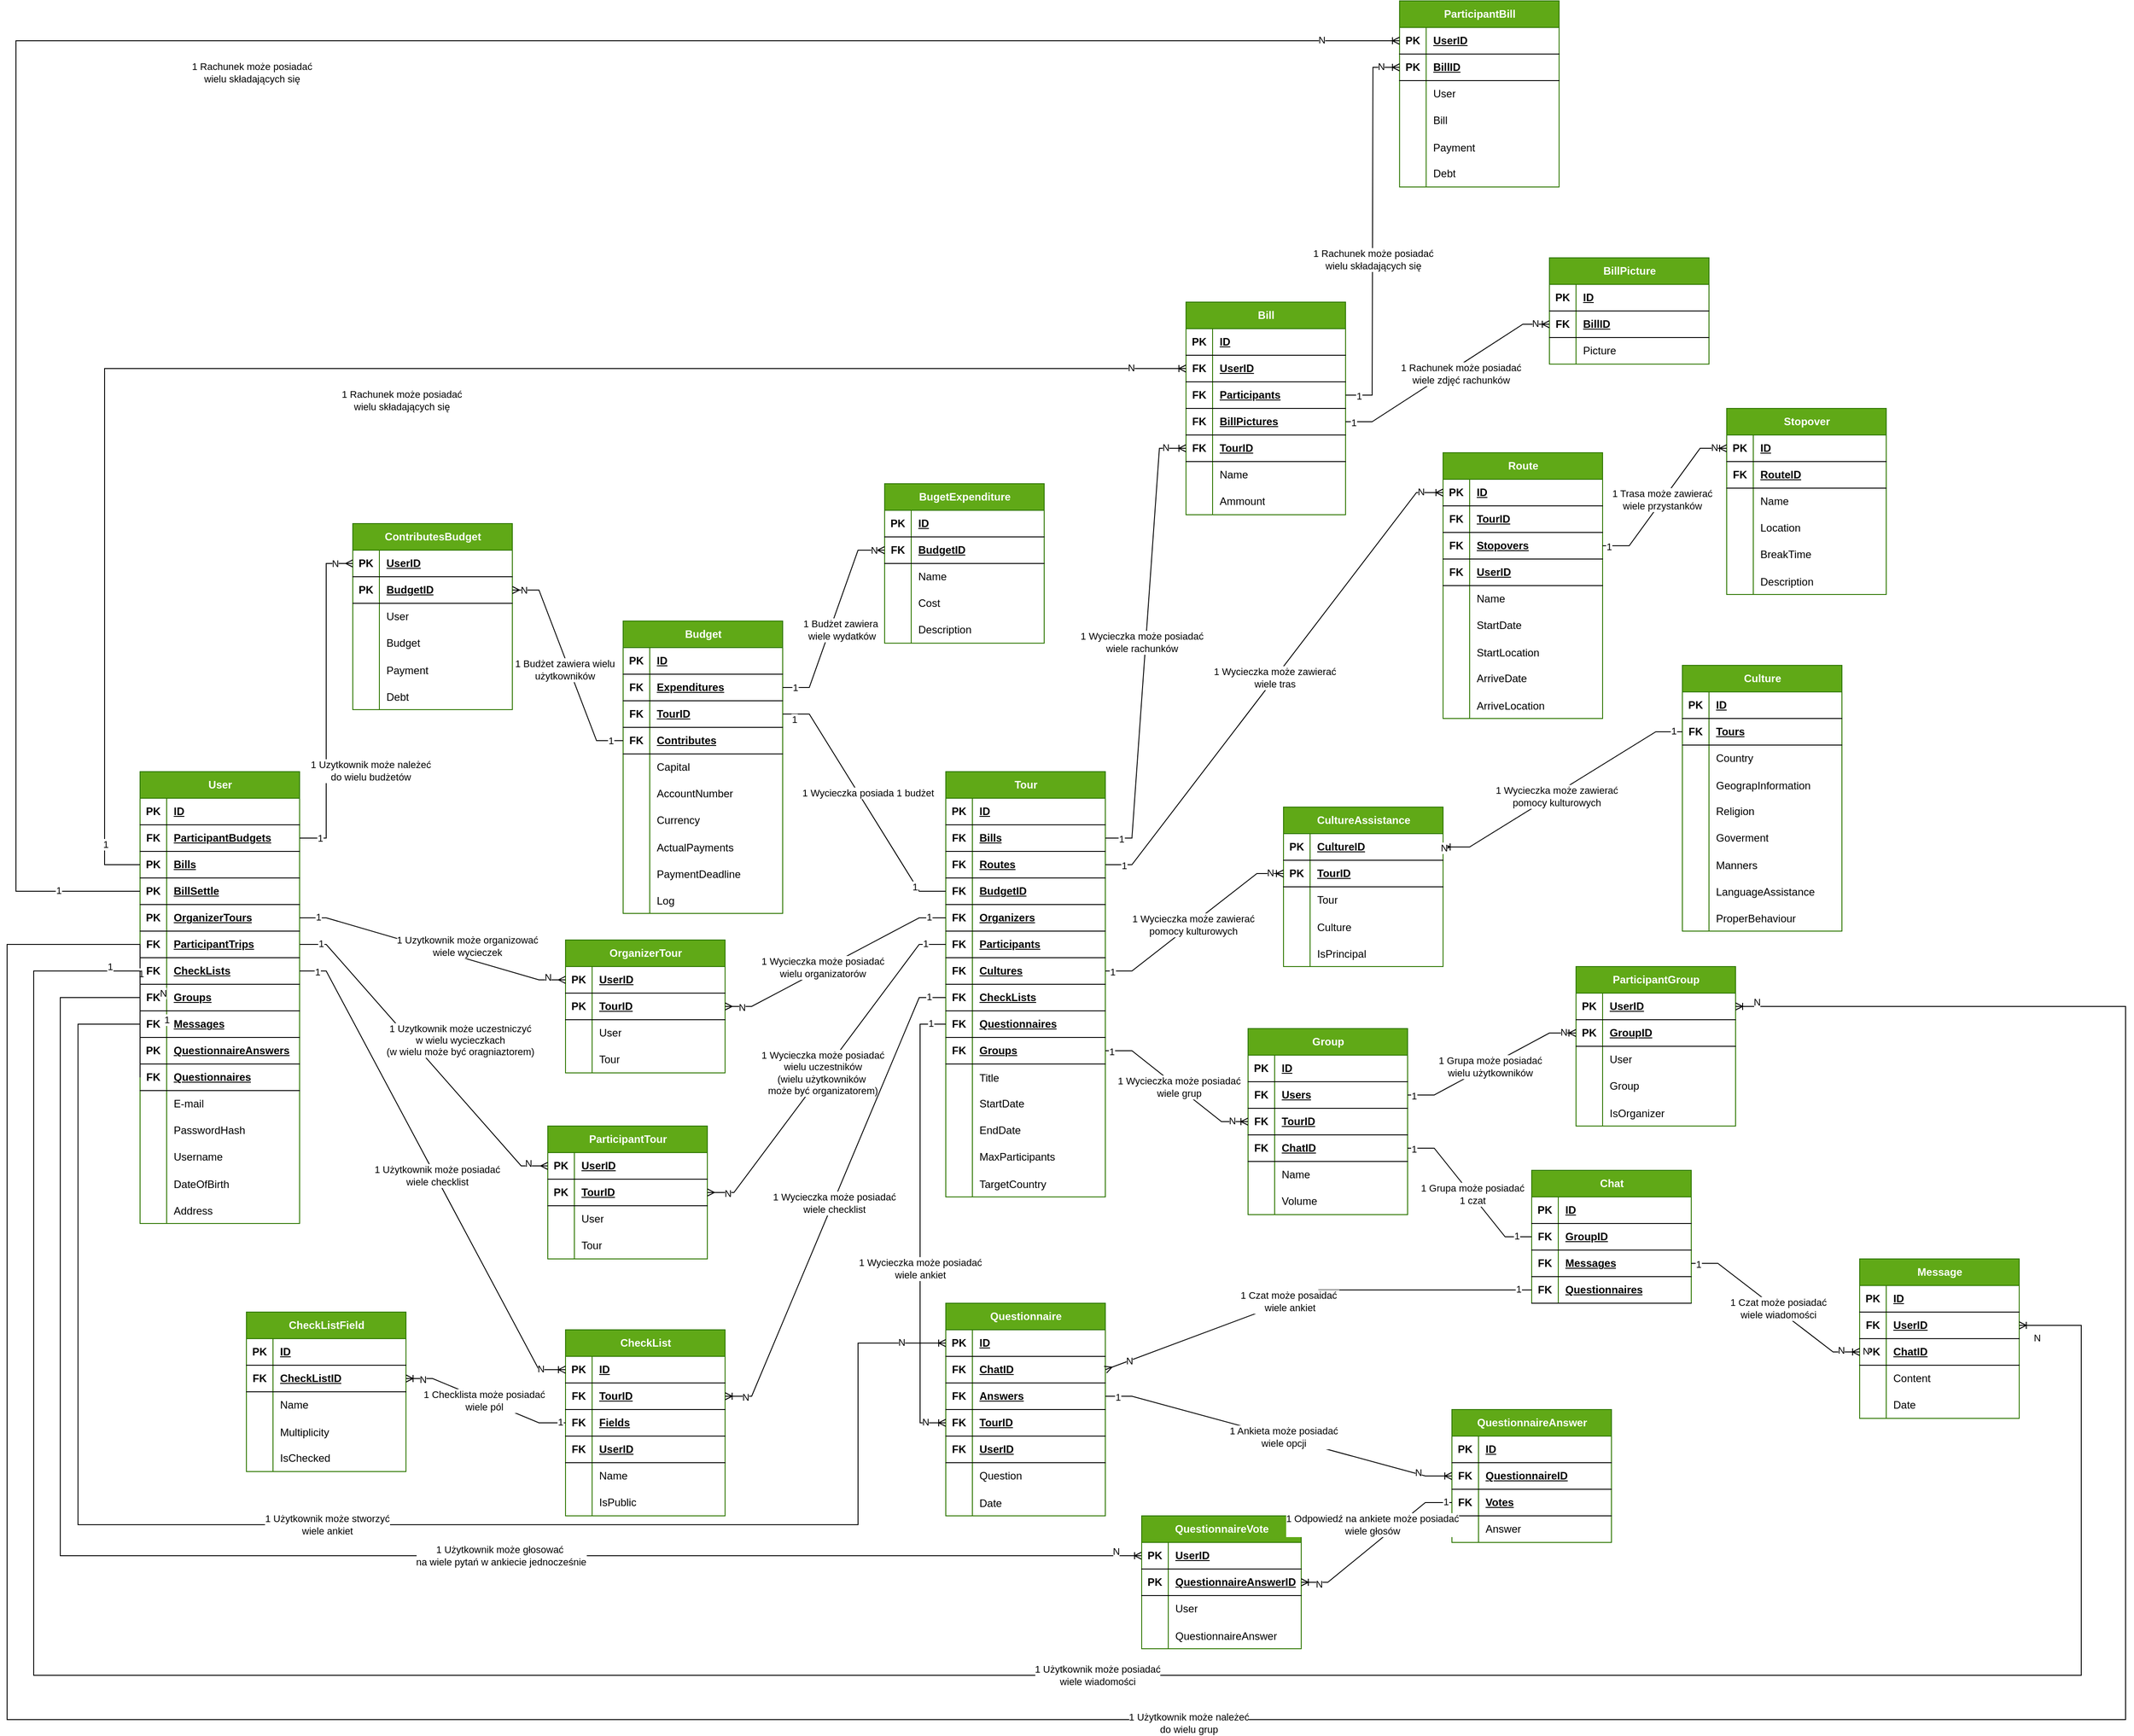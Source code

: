 <mxfile version="21.4.0" type="device">
  <diagram id="R2lEEEUBdFMjLlhIrx00" name="Page-1">
    <mxGraphModel dx="5483" dy="2380" grid="1" gridSize="10" guides="1" tooltips="1" connect="1" arrows="1" fold="1" page="1" pageScale="1" pageWidth="850" pageHeight="1100" math="0" shadow="0" extFonts="Permanent Marker^https://fonts.googleapis.com/css?family=Permanent+Marker">
      <root>
        <mxCell id="0" />
        <mxCell id="1" parent="0" />
        <mxCell id="O1mo_vFIDnO5w74hHEvT-1" value="User" style="shape=table;startSize=30;container=1;collapsible=1;childLayout=tableLayout;fixedRows=1;rowLines=0;fontStyle=1;align=center;resizeLast=1;html=1;fillColor=#60a917;fontColor=#ffffff;strokeColor=#2D7600;" parent="1" vertex="1">
          <mxGeometry x="-2850" y="380" width="180" height="510" as="geometry" />
        </mxCell>
        <mxCell id="O1mo_vFIDnO5w74hHEvT-2" value="" style="shape=tableRow;horizontal=0;startSize=0;swimlaneHead=0;swimlaneBody=0;fillColor=none;collapsible=0;dropTarget=0;points=[[0,0.5],[1,0.5]];portConstraint=eastwest;top=0;left=0;right=0;bottom=1;" parent="O1mo_vFIDnO5w74hHEvT-1" vertex="1">
          <mxGeometry y="30" width="180" height="30" as="geometry" />
        </mxCell>
        <mxCell id="O1mo_vFIDnO5w74hHEvT-3" value="PK" style="shape=partialRectangle;connectable=0;fillColor=none;top=0;left=0;bottom=0;right=0;fontStyle=1;overflow=hidden;whiteSpace=wrap;html=1;" parent="O1mo_vFIDnO5w74hHEvT-2" vertex="1">
          <mxGeometry width="30" height="30" as="geometry">
            <mxRectangle width="30" height="30" as="alternateBounds" />
          </mxGeometry>
        </mxCell>
        <mxCell id="O1mo_vFIDnO5w74hHEvT-4" value="ID" style="shape=partialRectangle;connectable=0;fillColor=none;top=0;left=0;bottom=0;right=0;align=left;spacingLeft=6;fontStyle=5;overflow=hidden;whiteSpace=wrap;html=1;" parent="O1mo_vFIDnO5w74hHEvT-2" vertex="1">
          <mxGeometry x="30" width="150" height="30" as="geometry">
            <mxRectangle width="150" height="30" as="alternateBounds" />
          </mxGeometry>
        </mxCell>
        <mxCell id="O1mo_vFIDnO5w74hHEvT-377" value="" style="shape=tableRow;horizontal=0;startSize=0;swimlaneHead=0;swimlaneBody=0;fillColor=none;collapsible=0;dropTarget=0;points=[[0,0.5],[1,0.5]];portConstraint=eastwest;top=0;left=0;right=0;bottom=1;" parent="O1mo_vFIDnO5w74hHEvT-1" vertex="1">
          <mxGeometry y="60" width="180" height="30" as="geometry" />
        </mxCell>
        <mxCell id="O1mo_vFIDnO5w74hHEvT-378" value="FK" style="shape=partialRectangle;connectable=0;fillColor=none;top=0;left=0;bottom=0;right=0;fontStyle=1;overflow=hidden;whiteSpace=wrap;html=1;" parent="O1mo_vFIDnO5w74hHEvT-377" vertex="1">
          <mxGeometry width="30" height="30" as="geometry">
            <mxRectangle width="30" height="30" as="alternateBounds" />
          </mxGeometry>
        </mxCell>
        <mxCell id="O1mo_vFIDnO5w74hHEvT-379" value="ParticipantBudgets" style="shape=partialRectangle;connectable=0;fillColor=none;top=0;left=0;bottom=0;right=0;align=left;spacingLeft=6;fontStyle=5;overflow=hidden;whiteSpace=wrap;html=1;" parent="O1mo_vFIDnO5w74hHEvT-377" vertex="1">
          <mxGeometry x="30" width="150" height="30" as="geometry">
            <mxRectangle width="150" height="30" as="alternateBounds" />
          </mxGeometry>
        </mxCell>
        <mxCell id="WkX3imgLMt8swUX0htku-6" value="" style="shape=tableRow;horizontal=0;startSize=0;swimlaneHead=0;swimlaneBody=0;fillColor=none;collapsible=0;dropTarget=0;points=[[0,0.5],[1,0.5]];portConstraint=eastwest;top=0;left=0;right=0;bottom=1;" parent="O1mo_vFIDnO5w74hHEvT-1" vertex="1">
          <mxGeometry y="90" width="180" height="30" as="geometry" />
        </mxCell>
        <mxCell id="WkX3imgLMt8swUX0htku-7" value="PK" style="shape=partialRectangle;connectable=0;fillColor=none;top=0;left=0;bottom=0;right=0;fontStyle=1;overflow=hidden;whiteSpace=wrap;html=1;" parent="WkX3imgLMt8swUX0htku-6" vertex="1">
          <mxGeometry width="30" height="30" as="geometry">
            <mxRectangle width="30" height="30" as="alternateBounds" />
          </mxGeometry>
        </mxCell>
        <mxCell id="WkX3imgLMt8swUX0htku-8" value="Bills" style="shape=partialRectangle;connectable=0;fillColor=none;top=0;left=0;bottom=0;right=0;align=left;spacingLeft=6;fontStyle=5;overflow=hidden;whiteSpace=wrap;html=1;" parent="WkX3imgLMt8swUX0htku-6" vertex="1">
          <mxGeometry x="30" width="150" height="30" as="geometry">
            <mxRectangle width="150" height="30" as="alternateBounds" />
          </mxGeometry>
        </mxCell>
        <mxCell id="WkX3imgLMt8swUX0htku-10" value="" style="shape=tableRow;horizontal=0;startSize=0;swimlaneHead=0;swimlaneBody=0;fillColor=none;collapsible=0;dropTarget=0;points=[[0,0.5],[1,0.5]];portConstraint=eastwest;top=0;left=0;right=0;bottom=1;" parent="O1mo_vFIDnO5w74hHEvT-1" vertex="1">
          <mxGeometry y="120" width="180" height="30" as="geometry" />
        </mxCell>
        <mxCell id="WkX3imgLMt8swUX0htku-11" value="PK" style="shape=partialRectangle;connectable=0;fillColor=none;top=0;left=0;bottom=0;right=0;fontStyle=1;overflow=hidden;whiteSpace=wrap;html=1;" parent="WkX3imgLMt8swUX0htku-10" vertex="1">
          <mxGeometry width="30" height="30" as="geometry">
            <mxRectangle width="30" height="30" as="alternateBounds" />
          </mxGeometry>
        </mxCell>
        <mxCell id="WkX3imgLMt8swUX0htku-12" value="BillSettle" style="shape=partialRectangle;connectable=0;fillColor=none;top=0;left=0;bottom=0;right=0;align=left;spacingLeft=6;fontStyle=5;overflow=hidden;whiteSpace=wrap;html=1;" parent="WkX3imgLMt8swUX0htku-10" vertex="1">
          <mxGeometry x="30" width="150" height="30" as="geometry">
            <mxRectangle width="150" height="30" as="alternateBounds" />
          </mxGeometry>
        </mxCell>
        <mxCell id="WkX3imgLMt8swUX0htku-22" value="" style="shape=tableRow;horizontal=0;startSize=0;swimlaneHead=0;swimlaneBody=0;fillColor=none;collapsible=0;dropTarget=0;points=[[0,0.5],[1,0.5]];portConstraint=eastwest;top=0;left=0;right=0;bottom=1;" parent="O1mo_vFIDnO5w74hHEvT-1" vertex="1">
          <mxGeometry y="150" width="180" height="30" as="geometry" />
        </mxCell>
        <mxCell id="WkX3imgLMt8swUX0htku-23" value="PK" style="shape=partialRectangle;connectable=0;fillColor=none;top=0;left=0;bottom=0;right=0;fontStyle=1;overflow=hidden;whiteSpace=wrap;html=1;" parent="WkX3imgLMt8swUX0htku-22" vertex="1">
          <mxGeometry width="30" height="30" as="geometry">
            <mxRectangle width="30" height="30" as="alternateBounds" />
          </mxGeometry>
        </mxCell>
        <mxCell id="WkX3imgLMt8swUX0htku-24" value="OrganizerTours" style="shape=partialRectangle;connectable=0;fillColor=none;top=0;left=0;bottom=0;right=0;align=left;spacingLeft=6;fontStyle=5;overflow=hidden;whiteSpace=wrap;html=1;" parent="WkX3imgLMt8swUX0htku-22" vertex="1">
          <mxGeometry x="30" width="150" height="30" as="geometry">
            <mxRectangle width="150" height="30" as="alternateBounds" />
          </mxGeometry>
        </mxCell>
        <mxCell id="O1mo_vFIDnO5w74hHEvT-124" value="" style="shape=tableRow;horizontal=0;startSize=0;swimlaneHead=0;swimlaneBody=0;fillColor=none;collapsible=0;dropTarget=0;points=[[0,0.5],[1,0.5]];portConstraint=eastwest;top=0;left=0;right=0;bottom=1;" parent="O1mo_vFIDnO5w74hHEvT-1" vertex="1">
          <mxGeometry y="180" width="180" height="30" as="geometry" />
        </mxCell>
        <mxCell id="O1mo_vFIDnO5w74hHEvT-125" value="FK" style="shape=partialRectangle;connectable=0;fillColor=none;top=0;left=0;bottom=0;right=0;fontStyle=1;overflow=hidden;whiteSpace=wrap;html=1;" parent="O1mo_vFIDnO5w74hHEvT-124" vertex="1">
          <mxGeometry width="30" height="30" as="geometry">
            <mxRectangle width="30" height="30" as="alternateBounds" />
          </mxGeometry>
        </mxCell>
        <mxCell id="O1mo_vFIDnO5w74hHEvT-126" value="ParticipantTrips" style="shape=partialRectangle;connectable=0;fillColor=none;top=0;left=0;bottom=0;right=0;align=left;spacingLeft=6;fontStyle=5;overflow=hidden;whiteSpace=wrap;html=1;" parent="O1mo_vFIDnO5w74hHEvT-124" vertex="1">
          <mxGeometry x="30" width="150" height="30" as="geometry">
            <mxRectangle width="150" height="30" as="alternateBounds" />
          </mxGeometry>
        </mxCell>
        <mxCell id="O1mo_vFIDnO5w74hHEvT-341" value="" style="shape=tableRow;horizontal=0;startSize=0;swimlaneHead=0;swimlaneBody=0;fillColor=none;collapsible=0;dropTarget=0;points=[[0,0.5],[1,0.5]];portConstraint=eastwest;top=0;left=0;right=0;bottom=1;" parent="O1mo_vFIDnO5w74hHEvT-1" vertex="1">
          <mxGeometry y="210" width="180" height="30" as="geometry" />
        </mxCell>
        <mxCell id="O1mo_vFIDnO5w74hHEvT-342" value="FK" style="shape=partialRectangle;connectable=0;fillColor=none;top=0;left=0;bottom=0;right=0;fontStyle=1;overflow=hidden;whiteSpace=wrap;html=1;" parent="O1mo_vFIDnO5w74hHEvT-341" vertex="1">
          <mxGeometry width="30" height="30" as="geometry">
            <mxRectangle width="30" height="30" as="alternateBounds" />
          </mxGeometry>
        </mxCell>
        <mxCell id="O1mo_vFIDnO5w74hHEvT-343" value="CheckLists" style="shape=partialRectangle;connectable=0;fillColor=none;top=0;left=0;bottom=0;right=0;align=left;spacingLeft=6;fontStyle=5;overflow=hidden;whiteSpace=wrap;html=1;" parent="O1mo_vFIDnO5w74hHEvT-341" vertex="1">
          <mxGeometry x="30" width="150" height="30" as="geometry">
            <mxRectangle width="150" height="30" as="alternateBounds" />
          </mxGeometry>
        </mxCell>
        <mxCell id="O1mo_vFIDnO5w74hHEvT-519" value="" style="shape=tableRow;horizontal=0;startSize=0;swimlaneHead=0;swimlaneBody=0;fillColor=none;collapsible=0;dropTarget=0;points=[[0,0.5],[1,0.5]];portConstraint=eastwest;top=0;left=0;right=0;bottom=1;" parent="O1mo_vFIDnO5w74hHEvT-1" vertex="1">
          <mxGeometry y="240" width="180" height="30" as="geometry" />
        </mxCell>
        <mxCell id="O1mo_vFIDnO5w74hHEvT-520" value="FK" style="shape=partialRectangle;connectable=0;fillColor=none;top=0;left=0;bottom=0;right=0;fontStyle=1;overflow=hidden;whiteSpace=wrap;html=1;" parent="O1mo_vFIDnO5w74hHEvT-519" vertex="1">
          <mxGeometry width="30" height="30" as="geometry">
            <mxRectangle width="30" height="30" as="alternateBounds" />
          </mxGeometry>
        </mxCell>
        <mxCell id="O1mo_vFIDnO5w74hHEvT-521" value="Groups" style="shape=partialRectangle;connectable=0;fillColor=none;top=0;left=0;bottom=0;right=0;align=left;spacingLeft=6;fontStyle=5;overflow=hidden;whiteSpace=wrap;html=1;" parent="O1mo_vFIDnO5w74hHEvT-519" vertex="1">
          <mxGeometry x="30" width="150" height="30" as="geometry">
            <mxRectangle width="150" height="30" as="alternateBounds" />
          </mxGeometry>
        </mxCell>
        <mxCell id="Qb5QrUkIwmGRUDi430jb-18" value="" style="shape=tableRow;horizontal=0;startSize=0;swimlaneHead=0;swimlaneBody=0;fillColor=none;collapsible=0;dropTarget=0;points=[[0,0.5],[1,0.5]];portConstraint=eastwest;top=0;left=0;right=0;bottom=1;" parent="O1mo_vFIDnO5w74hHEvT-1" vertex="1">
          <mxGeometry y="270" width="180" height="30" as="geometry" />
        </mxCell>
        <mxCell id="Qb5QrUkIwmGRUDi430jb-19" value="FK" style="shape=partialRectangle;connectable=0;fillColor=none;top=0;left=0;bottom=0;right=0;fontStyle=1;overflow=hidden;whiteSpace=wrap;html=1;" parent="Qb5QrUkIwmGRUDi430jb-18" vertex="1">
          <mxGeometry width="30" height="30" as="geometry">
            <mxRectangle width="30" height="30" as="alternateBounds" />
          </mxGeometry>
        </mxCell>
        <mxCell id="Qb5QrUkIwmGRUDi430jb-20" value="Messages" style="shape=partialRectangle;connectable=0;fillColor=none;top=0;left=0;bottom=0;right=0;align=left;spacingLeft=6;fontStyle=5;overflow=hidden;whiteSpace=wrap;html=1;" parent="Qb5QrUkIwmGRUDi430jb-18" vertex="1">
          <mxGeometry x="30" width="150" height="30" as="geometry">
            <mxRectangle width="150" height="30" as="alternateBounds" />
          </mxGeometry>
        </mxCell>
        <mxCell id="HtgwL040Pt2J1grx52sZ-14" value="" style="shape=tableRow;horizontal=0;startSize=0;swimlaneHead=0;swimlaneBody=0;fillColor=none;collapsible=0;dropTarget=0;points=[[0,0.5],[1,0.5]];portConstraint=eastwest;top=0;left=0;right=0;bottom=1;" parent="O1mo_vFIDnO5w74hHEvT-1" vertex="1">
          <mxGeometry y="300" width="180" height="30" as="geometry" />
        </mxCell>
        <mxCell id="HtgwL040Pt2J1grx52sZ-15" value="PK" style="shape=partialRectangle;connectable=0;fillColor=none;top=0;left=0;bottom=0;right=0;fontStyle=1;overflow=hidden;whiteSpace=wrap;html=1;" parent="HtgwL040Pt2J1grx52sZ-14" vertex="1">
          <mxGeometry width="30" height="30" as="geometry">
            <mxRectangle width="30" height="30" as="alternateBounds" />
          </mxGeometry>
        </mxCell>
        <mxCell id="HtgwL040Pt2J1grx52sZ-16" value="QuestionnaireAnswers" style="shape=partialRectangle;connectable=0;fillColor=none;top=0;left=0;bottom=0;right=0;align=left;spacingLeft=6;fontStyle=5;overflow=hidden;whiteSpace=wrap;html=1;" parent="HtgwL040Pt2J1grx52sZ-14" vertex="1">
          <mxGeometry x="30" width="150" height="30" as="geometry">
            <mxRectangle width="150" height="30" as="alternateBounds" />
          </mxGeometry>
        </mxCell>
        <mxCell id="O1mo_vFIDnO5w74hHEvT-422" value="" style="shape=tableRow;horizontal=0;startSize=0;swimlaneHead=0;swimlaneBody=0;fillColor=none;collapsible=0;dropTarget=0;points=[[0,0.5],[1,0.5]];portConstraint=eastwest;top=0;left=0;right=0;bottom=1;" parent="O1mo_vFIDnO5w74hHEvT-1" vertex="1">
          <mxGeometry y="330" width="180" height="30" as="geometry" />
        </mxCell>
        <mxCell id="O1mo_vFIDnO5w74hHEvT-423" value="FK" style="shape=partialRectangle;connectable=0;fillColor=none;top=0;left=0;bottom=0;right=0;fontStyle=1;overflow=hidden;whiteSpace=wrap;html=1;" parent="O1mo_vFIDnO5w74hHEvT-422" vertex="1">
          <mxGeometry width="30" height="30" as="geometry">
            <mxRectangle width="30" height="30" as="alternateBounds" />
          </mxGeometry>
        </mxCell>
        <mxCell id="O1mo_vFIDnO5w74hHEvT-424" value="Questionnaires" style="shape=partialRectangle;connectable=0;fillColor=none;top=0;left=0;bottom=0;right=0;align=left;spacingLeft=6;fontStyle=5;overflow=hidden;whiteSpace=wrap;html=1;" parent="O1mo_vFIDnO5w74hHEvT-422" vertex="1">
          <mxGeometry x="30" width="150" height="30" as="geometry">
            <mxRectangle width="150" height="30" as="alternateBounds" />
          </mxGeometry>
        </mxCell>
        <mxCell id="O1mo_vFIDnO5w74hHEvT-5" value="" style="shape=tableRow;horizontal=0;startSize=0;swimlaneHead=0;swimlaneBody=0;fillColor=none;collapsible=0;dropTarget=0;points=[[0,0.5],[1,0.5]];portConstraint=eastwest;top=0;left=0;right=0;bottom=0;" parent="O1mo_vFIDnO5w74hHEvT-1" vertex="1">
          <mxGeometry y="360" width="180" height="30" as="geometry" />
        </mxCell>
        <mxCell id="O1mo_vFIDnO5w74hHEvT-6" value="" style="shape=partialRectangle;connectable=0;fillColor=none;top=0;left=0;bottom=0;right=0;editable=1;overflow=hidden;whiteSpace=wrap;html=1;" parent="O1mo_vFIDnO5w74hHEvT-5" vertex="1">
          <mxGeometry width="30" height="30" as="geometry">
            <mxRectangle width="30" height="30" as="alternateBounds" />
          </mxGeometry>
        </mxCell>
        <mxCell id="O1mo_vFIDnO5w74hHEvT-7" value="E-mail" style="shape=partialRectangle;connectable=0;fillColor=none;top=0;left=0;bottom=0;right=0;align=left;spacingLeft=6;overflow=hidden;whiteSpace=wrap;html=1;" parent="O1mo_vFIDnO5w74hHEvT-5" vertex="1">
          <mxGeometry x="30" width="150" height="30" as="geometry">
            <mxRectangle width="150" height="30" as="alternateBounds" />
          </mxGeometry>
        </mxCell>
        <mxCell id="O1mo_vFIDnO5w74hHEvT-8" value="" style="shape=tableRow;horizontal=0;startSize=0;swimlaneHead=0;swimlaneBody=0;fillColor=none;collapsible=0;dropTarget=0;points=[[0,0.5],[1,0.5]];portConstraint=eastwest;top=0;left=0;right=0;bottom=0;" parent="O1mo_vFIDnO5w74hHEvT-1" vertex="1">
          <mxGeometry y="390" width="180" height="30" as="geometry" />
        </mxCell>
        <mxCell id="O1mo_vFIDnO5w74hHEvT-9" value="" style="shape=partialRectangle;connectable=0;fillColor=none;top=0;left=0;bottom=0;right=0;editable=1;overflow=hidden;whiteSpace=wrap;html=1;" parent="O1mo_vFIDnO5w74hHEvT-8" vertex="1">
          <mxGeometry width="30" height="30" as="geometry">
            <mxRectangle width="30" height="30" as="alternateBounds" />
          </mxGeometry>
        </mxCell>
        <mxCell id="O1mo_vFIDnO5w74hHEvT-10" value="PasswordHash" style="shape=partialRectangle;connectable=0;fillColor=none;top=0;left=0;bottom=0;right=0;align=left;spacingLeft=6;overflow=hidden;whiteSpace=wrap;html=1;" parent="O1mo_vFIDnO5w74hHEvT-8" vertex="1">
          <mxGeometry x="30" width="150" height="30" as="geometry">
            <mxRectangle width="150" height="30" as="alternateBounds" />
          </mxGeometry>
        </mxCell>
        <mxCell id="O1mo_vFIDnO5w74hHEvT-11" value="" style="shape=tableRow;horizontal=0;startSize=0;swimlaneHead=0;swimlaneBody=0;fillColor=none;collapsible=0;dropTarget=0;points=[[0,0.5],[1,0.5]];portConstraint=eastwest;top=0;left=0;right=0;bottom=0;" parent="O1mo_vFIDnO5w74hHEvT-1" vertex="1">
          <mxGeometry y="420" width="180" height="30" as="geometry" />
        </mxCell>
        <mxCell id="O1mo_vFIDnO5w74hHEvT-12" value="" style="shape=partialRectangle;connectable=0;fillColor=none;top=0;left=0;bottom=0;right=0;editable=1;overflow=hidden;whiteSpace=wrap;html=1;" parent="O1mo_vFIDnO5w74hHEvT-11" vertex="1">
          <mxGeometry width="30" height="30" as="geometry">
            <mxRectangle width="30" height="30" as="alternateBounds" />
          </mxGeometry>
        </mxCell>
        <mxCell id="O1mo_vFIDnO5w74hHEvT-13" value="Username" style="shape=partialRectangle;connectable=0;fillColor=none;top=0;left=0;bottom=0;right=0;align=left;spacingLeft=6;overflow=hidden;whiteSpace=wrap;html=1;" parent="O1mo_vFIDnO5w74hHEvT-11" vertex="1">
          <mxGeometry x="30" width="150" height="30" as="geometry">
            <mxRectangle width="150" height="30" as="alternateBounds" />
          </mxGeometry>
        </mxCell>
        <mxCell id="O1mo_vFIDnO5w74hHEvT-23" value="" style="shape=tableRow;horizontal=0;startSize=0;swimlaneHead=0;swimlaneBody=0;fillColor=none;collapsible=0;dropTarget=0;points=[[0,0.5],[1,0.5]];portConstraint=eastwest;top=0;left=0;right=0;bottom=0;" parent="O1mo_vFIDnO5w74hHEvT-1" vertex="1">
          <mxGeometry y="450" width="180" height="30" as="geometry" />
        </mxCell>
        <mxCell id="O1mo_vFIDnO5w74hHEvT-24" value="" style="shape=partialRectangle;connectable=0;fillColor=none;top=0;left=0;bottom=0;right=0;editable=1;overflow=hidden;" parent="O1mo_vFIDnO5w74hHEvT-23" vertex="1">
          <mxGeometry width="30" height="30" as="geometry">
            <mxRectangle width="30" height="30" as="alternateBounds" />
          </mxGeometry>
        </mxCell>
        <mxCell id="O1mo_vFIDnO5w74hHEvT-25" value="DateOfBirth" style="shape=partialRectangle;connectable=0;fillColor=none;top=0;left=0;bottom=0;right=0;align=left;spacingLeft=6;overflow=hidden;" parent="O1mo_vFIDnO5w74hHEvT-23" vertex="1">
          <mxGeometry x="30" width="150" height="30" as="geometry">
            <mxRectangle width="150" height="30" as="alternateBounds" />
          </mxGeometry>
        </mxCell>
        <mxCell id="O1mo_vFIDnO5w74hHEvT-57" value="" style="shape=tableRow;horizontal=0;startSize=0;swimlaneHead=0;swimlaneBody=0;fillColor=none;collapsible=0;dropTarget=0;points=[[0,0.5],[1,0.5]];portConstraint=eastwest;top=0;left=0;right=0;bottom=0;" parent="O1mo_vFIDnO5w74hHEvT-1" vertex="1">
          <mxGeometry y="480" width="180" height="30" as="geometry" />
        </mxCell>
        <mxCell id="O1mo_vFIDnO5w74hHEvT-58" value="" style="shape=partialRectangle;connectable=0;fillColor=none;top=0;left=0;bottom=0;right=0;editable=1;overflow=hidden;" parent="O1mo_vFIDnO5w74hHEvT-57" vertex="1">
          <mxGeometry width="30" height="30" as="geometry">
            <mxRectangle width="30" height="30" as="alternateBounds" />
          </mxGeometry>
        </mxCell>
        <mxCell id="O1mo_vFIDnO5w74hHEvT-59" value="Address" style="shape=partialRectangle;connectable=0;fillColor=none;top=0;left=0;bottom=0;right=0;align=left;spacingLeft=6;overflow=hidden;" parent="O1mo_vFIDnO5w74hHEvT-57" vertex="1">
          <mxGeometry x="30" width="150" height="30" as="geometry">
            <mxRectangle width="150" height="30" as="alternateBounds" />
          </mxGeometry>
        </mxCell>
        <mxCell id="O1mo_vFIDnO5w74hHEvT-30" value="Tour" style="shape=table;startSize=30;container=1;collapsible=1;childLayout=tableLayout;fixedRows=1;rowLines=0;fontStyle=1;align=center;resizeLast=1;html=1;fillColor=#60a917;fontColor=#ffffff;strokeColor=#2D7600;" parent="1" vertex="1">
          <mxGeometry x="-1941" y="380" width="180" height="480" as="geometry" />
        </mxCell>
        <mxCell id="O1mo_vFIDnO5w74hHEvT-31" value="" style="shape=tableRow;horizontal=0;startSize=0;swimlaneHead=0;swimlaneBody=0;fillColor=none;collapsible=0;dropTarget=0;points=[[0,0.5],[1,0.5]];portConstraint=eastwest;top=0;left=0;right=0;bottom=1;" parent="O1mo_vFIDnO5w74hHEvT-30" vertex="1">
          <mxGeometry y="30" width="180" height="30" as="geometry" />
        </mxCell>
        <mxCell id="O1mo_vFIDnO5w74hHEvT-32" value="PK" style="shape=partialRectangle;connectable=0;fillColor=none;top=0;left=0;bottom=0;right=0;fontStyle=1;overflow=hidden;whiteSpace=wrap;html=1;" parent="O1mo_vFIDnO5w74hHEvT-31" vertex="1">
          <mxGeometry width="30" height="30" as="geometry">
            <mxRectangle width="30" height="30" as="alternateBounds" />
          </mxGeometry>
        </mxCell>
        <mxCell id="O1mo_vFIDnO5w74hHEvT-33" value="ID" style="shape=partialRectangle;connectable=0;fillColor=none;top=0;left=0;bottom=0;right=0;align=left;spacingLeft=6;fontStyle=5;overflow=hidden;whiteSpace=wrap;html=1;" parent="O1mo_vFIDnO5w74hHEvT-31" vertex="1">
          <mxGeometry x="30" width="150" height="30" as="geometry">
            <mxRectangle width="150" height="30" as="alternateBounds" />
          </mxGeometry>
        </mxCell>
        <mxCell id="Qb5QrUkIwmGRUDi430jb-116" value="" style="shape=tableRow;horizontal=0;startSize=0;swimlaneHead=0;swimlaneBody=0;fillColor=none;collapsible=0;dropTarget=0;points=[[0,0.5],[1,0.5]];portConstraint=eastwest;top=0;left=0;right=0;bottom=1;" parent="O1mo_vFIDnO5w74hHEvT-30" vertex="1">
          <mxGeometry y="60" width="180" height="30" as="geometry" />
        </mxCell>
        <mxCell id="Qb5QrUkIwmGRUDi430jb-117" value="FK" style="shape=partialRectangle;connectable=0;fillColor=none;top=0;left=0;bottom=0;right=0;fontStyle=1;overflow=hidden;whiteSpace=wrap;html=1;" parent="Qb5QrUkIwmGRUDi430jb-116" vertex="1">
          <mxGeometry width="30" height="30" as="geometry">
            <mxRectangle width="30" height="30" as="alternateBounds" />
          </mxGeometry>
        </mxCell>
        <mxCell id="Qb5QrUkIwmGRUDi430jb-118" value="Bills" style="shape=partialRectangle;connectable=0;fillColor=none;top=0;left=0;bottom=0;right=0;align=left;spacingLeft=6;fontStyle=5;overflow=hidden;whiteSpace=wrap;html=1;" parent="Qb5QrUkIwmGRUDi430jb-116" vertex="1">
          <mxGeometry x="30" width="150" height="30" as="geometry">
            <mxRectangle width="150" height="30" as="alternateBounds" />
          </mxGeometry>
        </mxCell>
        <mxCell id="Qb5QrUkIwmGRUDi430jb-195" value="" style="shape=tableRow;horizontal=0;startSize=0;swimlaneHead=0;swimlaneBody=0;fillColor=none;collapsible=0;dropTarget=0;points=[[0,0.5],[1,0.5]];portConstraint=eastwest;top=0;left=0;right=0;bottom=1;" parent="O1mo_vFIDnO5w74hHEvT-30" vertex="1">
          <mxGeometry y="90" width="180" height="30" as="geometry" />
        </mxCell>
        <mxCell id="Qb5QrUkIwmGRUDi430jb-196" value="FK" style="shape=partialRectangle;connectable=0;fillColor=none;top=0;left=0;bottom=0;right=0;fontStyle=1;overflow=hidden;whiteSpace=wrap;html=1;" parent="Qb5QrUkIwmGRUDi430jb-195" vertex="1">
          <mxGeometry width="30" height="30" as="geometry">
            <mxRectangle width="30" height="30" as="alternateBounds" />
          </mxGeometry>
        </mxCell>
        <mxCell id="Qb5QrUkIwmGRUDi430jb-197" value="Routes" style="shape=partialRectangle;connectable=0;fillColor=none;top=0;left=0;bottom=0;right=0;align=left;spacingLeft=6;fontStyle=5;overflow=hidden;whiteSpace=wrap;html=1;" parent="Qb5QrUkIwmGRUDi430jb-195" vertex="1">
          <mxGeometry x="30" width="150" height="30" as="geometry">
            <mxRectangle width="150" height="30" as="alternateBounds" />
          </mxGeometry>
        </mxCell>
        <mxCell id="O1mo_vFIDnO5w74hHEvT-120" value="" style="shape=tableRow;horizontal=0;startSize=0;swimlaneHead=0;swimlaneBody=0;fillColor=none;collapsible=0;dropTarget=0;points=[[0,0.5],[1,0.5]];portConstraint=eastwest;top=0;left=0;right=0;bottom=1;" parent="O1mo_vFIDnO5w74hHEvT-30" vertex="1">
          <mxGeometry y="120" width="180" height="30" as="geometry" />
        </mxCell>
        <mxCell id="O1mo_vFIDnO5w74hHEvT-121" value="FK" style="shape=partialRectangle;connectable=0;fillColor=none;top=0;left=0;bottom=0;right=0;fontStyle=1;overflow=hidden;whiteSpace=wrap;html=1;" parent="O1mo_vFIDnO5w74hHEvT-120" vertex="1">
          <mxGeometry width="30" height="30" as="geometry">
            <mxRectangle width="30" height="30" as="alternateBounds" />
          </mxGeometry>
        </mxCell>
        <mxCell id="O1mo_vFIDnO5w74hHEvT-122" value="BudgetID" style="shape=partialRectangle;connectable=0;fillColor=none;top=0;left=0;bottom=0;right=0;align=left;spacingLeft=6;fontStyle=5;overflow=hidden;whiteSpace=wrap;html=1;" parent="O1mo_vFIDnO5w74hHEvT-120" vertex="1">
          <mxGeometry x="30" width="150" height="30" as="geometry">
            <mxRectangle width="150" height="30" as="alternateBounds" />
          </mxGeometry>
        </mxCell>
        <mxCell id="O1mo_vFIDnO5w74hHEvT-128" value="" style="shape=tableRow;horizontal=0;startSize=0;swimlaneHead=0;swimlaneBody=0;fillColor=none;collapsible=0;dropTarget=0;points=[[0,0.5],[1,0.5]];portConstraint=eastwest;top=0;left=0;right=0;bottom=1;" parent="O1mo_vFIDnO5w74hHEvT-30" vertex="1">
          <mxGeometry y="150" width="180" height="30" as="geometry" />
        </mxCell>
        <mxCell id="O1mo_vFIDnO5w74hHEvT-129" value="FK" style="shape=partialRectangle;connectable=0;fillColor=none;top=0;left=0;bottom=0;right=0;fontStyle=1;overflow=hidden;whiteSpace=wrap;html=1;" parent="O1mo_vFIDnO5w74hHEvT-128" vertex="1">
          <mxGeometry width="30" height="30" as="geometry">
            <mxRectangle width="30" height="30" as="alternateBounds" />
          </mxGeometry>
        </mxCell>
        <mxCell id="O1mo_vFIDnO5w74hHEvT-130" value="Organizers" style="shape=partialRectangle;connectable=0;fillColor=none;top=0;left=0;bottom=0;right=0;align=left;spacingLeft=6;fontStyle=5;overflow=hidden;whiteSpace=wrap;html=1;" parent="O1mo_vFIDnO5w74hHEvT-128" vertex="1">
          <mxGeometry x="30" width="150" height="30" as="geometry">
            <mxRectangle width="150" height="30" as="alternateBounds" />
          </mxGeometry>
        </mxCell>
        <mxCell id="O1mo_vFIDnO5w74hHEvT-132" value="" style="shape=tableRow;horizontal=0;startSize=0;swimlaneHead=0;swimlaneBody=0;fillColor=none;collapsible=0;dropTarget=0;points=[[0,0.5],[1,0.5]];portConstraint=eastwest;top=0;left=0;right=0;bottom=1;" parent="O1mo_vFIDnO5w74hHEvT-30" vertex="1">
          <mxGeometry y="180" width="180" height="30" as="geometry" />
        </mxCell>
        <mxCell id="O1mo_vFIDnO5w74hHEvT-133" value="FK" style="shape=partialRectangle;connectable=0;fillColor=none;top=0;left=0;bottom=0;right=0;fontStyle=1;overflow=hidden;whiteSpace=wrap;html=1;" parent="O1mo_vFIDnO5w74hHEvT-132" vertex="1">
          <mxGeometry width="30" height="30" as="geometry">
            <mxRectangle width="30" height="30" as="alternateBounds" />
          </mxGeometry>
        </mxCell>
        <mxCell id="O1mo_vFIDnO5w74hHEvT-134" value="Participants" style="shape=partialRectangle;connectable=0;fillColor=none;top=0;left=0;bottom=0;right=0;align=left;spacingLeft=6;fontStyle=5;overflow=hidden;whiteSpace=wrap;html=1;" parent="O1mo_vFIDnO5w74hHEvT-132" vertex="1">
          <mxGeometry x="30" width="150" height="30" as="geometry">
            <mxRectangle width="150" height="30" as="alternateBounds" />
          </mxGeometry>
        </mxCell>
        <mxCell id="O1mo_vFIDnO5w74hHEvT-279" value="" style="shape=tableRow;horizontal=0;startSize=0;swimlaneHead=0;swimlaneBody=0;fillColor=none;collapsible=0;dropTarget=0;points=[[0,0.5],[1,0.5]];portConstraint=eastwest;top=0;left=0;right=0;bottom=1;" parent="O1mo_vFIDnO5w74hHEvT-30" vertex="1">
          <mxGeometry y="210" width="180" height="30" as="geometry" />
        </mxCell>
        <mxCell id="O1mo_vFIDnO5w74hHEvT-280" value="FK" style="shape=partialRectangle;connectable=0;fillColor=none;top=0;left=0;bottom=0;right=0;fontStyle=1;overflow=hidden;whiteSpace=wrap;html=1;" parent="O1mo_vFIDnO5w74hHEvT-279" vertex="1">
          <mxGeometry width="30" height="30" as="geometry">
            <mxRectangle width="30" height="30" as="alternateBounds" />
          </mxGeometry>
        </mxCell>
        <mxCell id="O1mo_vFIDnO5w74hHEvT-281" value="Cultures" style="shape=partialRectangle;connectable=0;fillColor=none;top=0;left=0;bottom=0;right=0;align=left;spacingLeft=6;fontStyle=5;overflow=hidden;whiteSpace=wrap;html=1;" parent="O1mo_vFIDnO5w74hHEvT-279" vertex="1">
          <mxGeometry x="30" width="150" height="30" as="geometry">
            <mxRectangle width="150" height="30" as="alternateBounds" />
          </mxGeometry>
        </mxCell>
        <mxCell id="O1mo_vFIDnO5w74hHEvT-333" value="" style="shape=tableRow;horizontal=0;startSize=0;swimlaneHead=0;swimlaneBody=0;fillColor=none;collapsible=0;dropTarget=0;points=[[0,0.5],[1,0.5]];portConstraint=eastwest;top=0;left=0;right=0;bottom=1;" parent="O1mo_vFIDnO5w74hHEvT-30" vertex="1">
          <mxGeometry y="240" width="180" height="30" as="geometry" />
        </mxCell>
        <mxCell id="O1mo_vFIDnO5w74hHEvT-334" value="FK" style="shape=partialRectangle;connectable=0;fillColor=none;top=0;left=0;bottom=0;right=0;fontStyle=1;overflow=hidden;whiteSpace=wrap;html=1;" parent="O1mo_vFIDnO5w74hHEvT-333" vertex="1">
          <mxGeometry width="30" height="30" as="geometry">
            <mxRectangle width="30" height="30" as="alternateBounds" />
          </mxGeometry>
        </mxCell>
        <mxCell id="O1mo_vFIDnO5w74hHEvT-335" value="CheckLists" style="shape=partialRectangle;connectable=0;fillColor=none;top=0;left=0;bottom=0;right=0;align=left;spacingLeft=6;fontStyle=5;overflow=hidden;whiteSpace=wrap;html=1;" parent="O1mo_vFIDnO5w74hHEvT-333" vertex="1">
          <mxGeometry x="30" width="150" height="30" as="geometry">
            <mxRectangle width="150" height="30" as="alternateBounds" />
          </mxGeometry>
        </mxCell>
        <mxCell id="O1mo_vFIDnO5w74hHEvT-411" value="" style="shape=tableRow;horizontal=0;startSize=0;swimlaneHead=0;swimlaneBody=0;fillColor=none;collapsible=0;dropTarget=0;points=[[0,0.5],[1,0.5]];portConstraint=eastwest;top=0;left=0;right=0;bottom=1;" parent="O1mo_vFIDnO5w74hHEvT-30" vertex="1">
          <mxGeometry y="270" width="180" height="30" as="geometry" />
        </mxCell>
        <mxCell id="O1mo_vFIDnO5w74hHEvT-412" value="FK" style="shape=partialRectangle;connectable=0;fillColor=none;top=0;left=0;bottom=0;right=0;fontStyle=1;overflow=hidden;whiteSpace=wrap;html=1;" parent="O1mo_vFIDnO5w74hHEvT-411" vertex="1">
          <mxGeometry width="30" height="30" as="geometry">
            <mxRectangle width="30" height="30" as="alternateBounds" />
          </mxGeometry>
        </mxCell>
        <mxCell id="O1mo_vFIDnO5w74hHEvT-413" value="Questionnaires" style="shape=partialRectangle;connectable=0;fillColor=none;top=0;left=0;bottom=0;right=0;align=left;spacingLeft=6;fontStyle=5;overflow=hidden;whiteSpace=wrap;html=1;" parent="O1mo_vFIDnO5w74hHEvT-411" vertex="1">
          <mxGeometry x="30" width="150" height="30" as="geometry">
            <mxRectangle width="150" height="30" as="alternateBounds" />
          </mxGeometry>
        </mxCell>
        <mxCell id="O1mo_vFIDnO5w74hHEvT-459" value="" style="shape=tableRow;horizontal=0;startSize=0;swimlaneHead=0;swimlaneBody=0;fillColor=none;collapsible=0;dropTarget=0;points=[[0,0.5],[1,0.5]];portConstraint=eastwest;top=0;left=0;right=0;bottom=1;" parent="O1mo_vFIDnO5w74hHEvT-30" vertex="1">
          <mxGeometry y="300" width="180" height="30" as="geometry" />
        </mxCell>
        <mxCell id="O1mo_vFIDnO5w74hHEvT-460" value="FK" style="shape=partialRectangle;connectable=0;fillColor=none;top=0;left=0;bottom=0;right=0;fontStyle=1;overflow=hidden;whiteSpace=wrap;html=1;" parent="O1mo_vFIDnO5w74hHEvT-459" vertex="1">
          <mxGeometry width="30" height="30" as="geometry">
            <mxRectangle width="30" height="30" as="alternateBounds" />
          </mxGeometry>
        </mxCell>
        <mxCell id="O1mo_vFIDnO5w74hHEvT-461" value="Groups" style="shape=partialRectangle;connectable=0;fillColor=none;top=0;left=0;bottom=0;right=0;align=left;spacingLeft=6;fontStyle=5;overflow=hidden;whiteSpace=wrap;html=1;" parent="O1mo_vFIDnO5w74hHEvT-459" vertex="1">
          <mxGeometry x="30" width="150" height="30" as="geometry">
            <mxRectangle width="150" height="30" as="alternateBounds" />
          </mxGeometry>
        </mxCell>
        <mxCell id="O1mo_vFIDnO5w74hHEvT-65" value="" style="shape=tableRow;horizontal=0;startSize=0;swimlaneHead=0;swimlaneBody=0;fillColor=none;collapsible=0;dropTarget=0;points=[[0,0.5],[1,0.5]];portConstraint=eastwest;top=0;left=0;right=0;bottom=0;" parent="O1mo_vFIDnO5w74hHEvT-30" vertex="1">
          <mxGeometry y="330" width="180" height="30" as="geometry" />
        </mxCell>
        <mxCell id="O1mo_vFIDnO5w74hHEvT-66" value="" style="shape=partialRectangle;connectable=0;fillColor=none;top=0;left=0;bottom=0;right=0;editable=1;overflow=hidden;" parent="O1mo_vFIDnO5w74hHEvT-65" vertex="1">
          <mxGeometry width="30" height="30" as="geometry">
            <mxRectangle width="30" height="30" as="alternateBounds" />
          </mxGeometry>
        </mxCell>
        <mxCell id="O1mo_vFIDnO5w74hHEvT-67" value="Title" style="shape=partialRectangle;connectable=0;fillColor=none;top=0;left=0;bottom=0;right=0;align=left;spacingLeft=6;overflow=hidden;" parent="O1mo_vFIDnO5w74hHEvT-65" vertex="1">
          <mxGeometry x="30" width="150" height="30" as="geometry">
            <mxRectangle width="150" height="30" as="alternateBounds" />
          </mxGeometry>
        </mxCell>
        <mxCell id="O1mo_vFIDnO5w74hHEvT-34" value="" style="shape=tableRow;horizontal=0;startSize=0;swimlaneHead=0;swimlaneBody=0;fillColor=none;collapsible=0;dropTarget=0;points=[[0,0.5],[1,0.5]];portConstraint=eastwest;top=0;left=0;right=0;bottom=0;" parent="O1mo_vFIDnO5w74hHEvT-30" vertex="1">
          <mxGeometry y="360" width="180" height="30" as="geometry" />
        </mxCell>
        <mxCell id="O1mo_vFIDnO5w74hHEvT-35" value="" style="shape=partialRectangle;connectable=0;fillColor=none;top=0;left=0;bottom=0;right=0;editable=1;overflow=hidden;whiteSpace=wrap;html=1;" parent="O1mo_vFIDnO5w74hHEvT-34" vertex="1">
          <mxGeometry width="30" height="30" as="geometry">
            <mxRectangle width="30" height="30" as="alternateBounds" />
          </mxGeometry>
        </mxCell>
        <mxCell id="O1mo_vFIDnO5w74hHEvT-36" value="StartDate" style="shape=partialRectangle;connectable=0;fillColor=none;top=0;left=0;bottom=0;right=0;align=left;spacingLeft=6;overflow=hidden;whiteSpace=wrap;html=1;" parent="O1mo_vFIDnO5w74hHEvT-34" vertex="1">
          <mxGeometry x="30" width="150" height="30" as="geometry">
            <mxRectangle width="150" height="30" as="alternateBounds" />
          </mxGeometry>
        </mxCell>
        <mxCell id="O1mo_vFIDnO5w74hHEvT-37" value="" style="shape=tableRow;horizontal=0;startSize=0;swimlaneHead=0;swimlaneBody=0;fillColor=none;collapsible=0;dropTarget=0;points=[[0,0.5],[1,0.5]];portConstraint=eastwest;top=0;left=0;right=0;bottom=0;" parent="O1mo_vFIDnO5w74hHEvT-30" vertex="1">
          <mxGeometry y="390" width="180" height="30" as="geometry" />
        </mxCell>
        <mxCell id="O1mo_vFIDnO5w74hHEvT-38" value="" style="shape=partialRectangle;connectable=0;fillColor=none;top=0;left=0;bottom=0;right=0;editable=1;overflow=hidden;whiteSpace=wrap;html=1;" parent="O1mo_vFIDnO5w74hHEvT-37" vertex="1">
          <mxGeometry width="30" height="30" as="geometry">
            <mxRectangle width="30" height="30" as="alternateBounds" />
          </mxGeometry>
        </mxCell>
        <mxCell id="O1mo_vFIDnO5w74hHEvT-39" value="EndDate" style="shape=partialRectangle;connectable=0;fillColor=none;top=0;left=0;bottom=0;right=0;align=left;spacingLeft=6;overflow=hidden;whiteSpace=wrap;html=1;" parent="O1mo_vFIDnO5w74hHEvT-37" vertex="1">
          <mxGeometry x="30" width="150" height="30" as="geometry">
            <mxRectangle width="150" height="30" as="alternateBounds" />
          </mxGeometry>
        </mxCell>
        <mxCell id="O1mo_vFIDnO5w74hHEvT-40" value="" style="shape=tableRow;horizontal=0;startSize=0;swimlaneHead=0;swimlaneBody=0;fillColor=none;collapsible=0;dropTarget=0;points=[[0,0.5],[1,0.5]];portConstraint=eastwest;top=0;left=0;right=0;bottom=0;" parent="O1mo_vFIDnO5w74hHEvT-30" vertex="1">
          <mxGeometry y="420" width="180" height="30" as="geometry" />
        </mxCell>
        <mxCell id="O1mo_vFIDnO5w74hHEvT-41" value="" style="shape=partialRectangle;connectable=0;fillColor=none;top=0;left=0;bottom=0;right=0;editable=1;overflow=hidden;whiteSpace=wrap;html=1;" parent="O1mo_vFIDnO5w74hHEvT-40" vertex="1">
          <mxGeometry width="30" height="30" as="geometry">
            <mxRectangle width="30" height="30" as="alternateBounds" />
          </mxGeometry>
        </mxCell>
        <mxCell id="O1mo_vFIDnO5w74hHEvT-42" value="MaxParticipants" style="shape=partialRectangle;connectable=0;fillColor=none;top=0;left=0;bottom=0;right=0;align=left;spacingLeft=6;overflow=hidden;whiteSpace=wrap;html=1;" parent="O1mo_vFIDnO5w74hHEvT-40" vertex="1">
          <mxGeometry x="30" width="150" height="30" as="geometry">
            <mxRectangle width="150" height="30" as="alternateBounds" />
          </mxGeometry>
        </mxCell>
        <mxCell id="O1mo_vFIDnO5w74hHEvT-61" value="" style="shape=tableRow;horizontal=0;startSize=0;swimlaneHead=0;swimlaneBody=0;fillColor=none;collapsible=0;dropTarget=0;points=[[0,0.5],[1,0.5]];portConstraint=eastwest;top=0;left=0;right=0;bottom=0;" parent="O1mo_vFIDnO5w74hHEvT-30" vertex="1">
          <mxGeometry y="450" width="180" height="30" as="geometry" />
        </mxCell>
        <mxCell id="O1mo_vFIDnO5w74hHEvT-62" value="" style="shape=partialRectangle;connectable=0;fillColor=none;top=0;left=0;bottom=0;right=0;editable=1;overflow=hidden;" parent="O1mo_vFIDnO5w74hHEvT-61" vertex="1">
          <mxGeometry width="30" height="30" as="geometry">
            <mxRectangle width="30" height="30" as="alternateBounds" />
          </mxGeometry>
        </mxCell>
        <mxCell id="O1mo_vFIDnO5w74hHEvT-63" value="TargetCountry" style="shape=partialRectangle;connectable=0;fillColor=none;top=0;left=0;bottom=0;right=0;align=left;spacingLeft=6;overflow=hidden;" parent="O1mo_vFIDnO5w74hHEvT-61" vertex="1">
          <mxGeometry x="30" width="150" height="30" as="geometry">
            <mxRectangle width="150" height="30" as="alternateBounds" />
          </mxGeometry>
        </mxCell>
        <mxCell id="O1mo_vFIDnO5w74hHEvT-85" value="Budget" style="shape=table;startSize=30;container=1;collapsible=1;childLayout=tableLayout;fixedRows=1;rowLines=0;fontStyle=1;align=center;resizeLast=1;html=1;fillColor=#60a917;fontColor=#ffffff;strokeColor=#2D7600;" parent="1" vertex="1">
          <mxGeometry x="-2305" y="210" width="180" height="330" as="geometry" />
        </mxCell>
        <mxCell id="O1mo_vFIDnO5w74hHEvT-86" value="" style="shape=tableRow;horizontal=0;startSize=0;swimlaneHead=0;swimlaneBody=0;fillColor=none;collapsible=0;dropTarget=0;points=[[0,0.5],[1,0.5]];portConstraint=eastwest;top=0;left=0;right=0;bottom=1;" parent="O1mo_vFIDnO5w74hHEvT-85" vertex="1">
          <mxGeometry y="30" width="180" height="30" as="geometry" />
        </mxCell>
        <mxCell id="O1mo_vFIDnO5w74hHEvT-87" value="PK" style="shape=partialRectangle;connectable=0;fillColor=none;top=0;left=0;bottom=0;right=0;fontStyle=1;overflow=hidden;whiteSpace=wrap;html=1;" parent="O1mo_vFIDnO5w74hHEvT-86" vertex="1">
          <mxGeometry width="30.0" height="30" as="geometry">
            <mxRectangle width="30.0" height="30" as="alternateBounds" />
          </mxGeometry>
        </mxCell>
        <mxCell id="O1mo_vFIDnO5w74hHEvT-88" value="ID" style="shape=partialRectangle;connectable=0;fillColor=none;top=0;left=0;bottom=0;right=0;align=left;spacingLeft=6;fontStyle=5;overflow=hidden;whiteSpace=wrap;html=1;" parent="O1mo_vFIDnO5w74hHEvT-86" vertex="1">
          <mxGeometry x="30.0" width="150.0" height="30" as="geometry">
            <mxRectangle width="150.0" height="30" as="alternateBounds" />
          </mxGeometry>
        </mxCell>
        <mxCell id="Qb5QrUkIwmGRUDi430jb-10" value="" style="shape=tableRow;horizontal=0;startSize=0;swimlaneHead=0;swimlaneBody=0;fillColor=none;collapsible=0;dropTarget=0;points=[[0,0.5],[1,0.5]];portConstraint=eastwest;top=0;left=0;right=0;bottom=1;" parent="O1mo_vFIDnO5w74hHEvT-85" vertex="1">
          <mxGeometry y="60" width="180" height="30" as="geometry" />
        </mxCell>
        <mxCell id="Qb5QrUkIwmGRUDi430jb-11" value="FK" style="shape=partialRectangle;connectable=0;fillColor=none;top=0;left=0;bottom=0;right=0;fontStyle=1;overflow=hidden;whiteSpace=wrap;html=1;" parent="Qb5QrUkIwmGRUDi430jb-10" vertex="1">
          <mxGeometry width="30.0" height="30" as="geometry">
            <mxRectangle width="30.0" height="30" as="alternateBounds" />
          </mxGeometry>
        </mxCell>
        <mxCell id="Qb5QrUkIwmGRUDi430jb-12" value="Expenditures" style="shape=partialRectangle;connectable=0;fillColor=none;top=0;left=0;bottom=0;right=0;align=left;spacingLeft=6;fontStyle=5;overflow=hidden;whiteSpace=wrap;html=1;" parent="Qb5QrUkIwmGRUDi430jb-10" vertex="1">
          <mxGeometry x="30.0" width="150.0" height="30" as="geometry">
            <mxRectangle width="150.0" height="30" as="alternateBounds" />
          </mxGeometry>
        </mxCell>
        <mxCell id="O1mo_vFIDnO5w74hHEvT-103" value="" style="shape=tableRow;horizontal=0;startSize=0;swimlaneHead=0;swimlaneBody=0;fillColor=none;collapsible=0;dropTarget=0;points=[[0,0.5],[1,0.5]];portConstraint=eastwest;top=0;left=0;right=0;bottom=1;" parent="O1mo_vFIDnO5w74hHEvT-85" vertex="1">
          <mxGeometry y="90" width="180" height="30" as="geometry" />
        </mxCell>
        <mxCell id="O1mo_vFIDnO5w74hHEvT-104" value="FK" style="shape=partialRectangle;connectable=0;fillColor=none;top=0;left=0;bottom=0;right=0;fontStyle=1;overflow=hidden;whiteSpace=wrap;html=1;" parent="O1mo_vFIDnO5w74hHEvT-103" vertex="1">
          <mxGeometry width="30.0" height="30" as="geometry">
            <mxRectangle width="30.0" height="30" as="alternateBounds" />
          </mxGeometry>
        </mxCell>
        <mxCell id="O1mo_vFIDnO5w74hHEvT-105" value="TourID" style="shape=partialRectangle;connectable=0;fillColor=none;top=0;left=0;bottom=0;right=0;align=left;spacingLeft=6;fontStyle=5;overflow=hidden;whiteSpace=wrap;html=1;" parent="O1mo_vFIDnO5w74hHEvT-103" vertex="1">
          <mxGeometry x="30.0" width="150.0" height="30" as="geometry">
            <mxRectangle width="150.0" height="30" as="alternateBounds" />
          </mxGeometry>
        </mxCell>
        <mxCell id="O1mo_vFIDnO5w74hHEvT-99" value="" style="shape=tableRow;horizontal=0;startSize=0;swimlaneHead=0;swimlaneBody=0;fillColor=none;collapsible=0;dropTarget=0;points=[[0,0.5],[1,0.5]];portConstraint=eastwest;top=0;left=0;right=0;bottom=1;" parent="O1mo_vFIDnO5w74hHEvT-85" vertex="1">
          <mxGeometry y="120" width="180" height="30" as="geometry" />
        </mxCell>
        <mxCell id="O1mo_vFIDnO5w74hHEvT-100" value="FK" style="shape=partialRectangle;connectable=0;fillColor=none;top=0;left=0;bottom=0;right=0;fontStyle=1;overflow=hidden;whiteSpace=wrap;html=1;" parent="O1mo_vFIDnO5w74hHEvT-99" vertex="1">
          <mxGeometry width="30.0" height="30" as="geometry">
            <mxRectangle width="30.0" height="30" as="alternateBounds" />
          </mxGeometry>
        </mxCell>
        <mxCell id="O1mo_vFIDnO5w74hHEvT-101" value="Contributes" style="shape=partialRectangle;connectable=0;fillColor=none;top=0;left=0;bottom=0;right=0;align=left;spacingLeft=6;fontStyle=5;overflow=hidden;whiteSpace=wrap;html=1;" parent="O1mo_vFIDnO5w74hHEvT-99" vertex="1">
          <mxGeometry x="30.0" width="150.0" height="30" as="geometry">
            <mxRectangle width="150.0" height="30" as="alternateBounds" />
          </mxGeometry>
        </mxCell>
        <mxCell id="O1mo_vFIDnO5w74hHEvT-89" value="" style="shape=tableRow;horizontal=0;startSize=0;swimlaneHead=0;swimlaneBody=0;fillColor=none;collapsible=0;dropTarget=0;points=[[0,0.5],[1,0.5]];portConstraint=eastwest;top=0;left=0;right=0;bottom=0;" parent="O1mo_vFIDnO5w74hHEvT-85" vertex="1">
          <mxGeometry y="150" width="180" height="30" as="geometry" />
        </mxCell>
        <mxCell id="O1mo_vFIDnO5w74hHEvT-90" value="" style="shape=partialRectangle;connectable=0;fillColor=none;top=0;left=0;bottom=0;right=0;editable=1;overflow=hidden;whiteSpace=wrap;html=1;" parent="O1mo_vFIDnO5w74hHEvT-89" vertex="1">
          <mxGeometry width="30.0" height="30" as="geometry">
            <mxRectangle width="30.0" height="30" as="alternateBounds" />
          </mxGeometry>
        </mxCell>
        <mxCell id="O1mo_vFIDnO5w74hHEvT-91" value="Capital" style="shape=partialRectangle;connectable=0;fillColor=none;top=0;left=0;bottom=0;right=0;align=left;spacingLeft=6;overflow=hidden;whiteSpace=wrap;html=1;" parent="O1mo_vFIDnO5w74hHEvT-89" vertex="1">
          <mxGeometry x="30.0" width="150.0" height="30" as="geometry">
            <mxRectangle width="150.0" height="30" as="alternateBounds" />
          </mxGeometry>
        </mxCell>
        <mxCell id="O1mo_vFIDnO5w74hHEvT-92" value="" style="shape=tableRow;horizontal=0;startSize=0;swimlaneHead=0;swimlaneBody=0;fillColor=none;collapsible=0;dropTarget=0;points=[[0,0.5],[1,0.5]];portConstraint=eastwest;top=0;left=0;right=0;bottom=0;" parent="O1mo_vFIDnO5w74hHEvT-85" vertex="1">
          <mxGeometry y="180" width="180" height="30" as="geometry" />
        </mxCell>
        <mxCell id="O1mo_vFIDnO5w74hHEvT-93" value="" style="shape=partialRectangle;connectable=0;fillColor=none;top=0;left=0;bottom=0;right=0;editable=1;overflow=hidden;whiteSpace=wrap;html=1;" parent="O1mo_vFIDnO5w74hHEvT-92" vertex="1">
          <mxGeometry width="30.0" height="30" as="geometry">
            <mxRectangle width="30.0" height="30" as="alternateBounds" />
          </mxGeometry>
        </mxCell>
        <mxCell id="O1mo_vFIDnO5w74hHEvT-94" value="AccountNumber" style="shape=partialRectangle;connectable=0;fillColor=none;top=0;left=0;bottom=0;right=0;align=left;spacingLeft=6;overflow=hidden;whiteSpace=wrap;html=1;" parent="O1mo_vFIDnO5w74hHEvT-92" vertex="1">
          <mxGeometry x="30.0" width="150.0" height="30" as="geometry">
            <mxRectangle width="150.0" height="30" as="alternateBounds" />
          </mxGeometry>
        </mxCell>
        <mxCell id="O1mo_vFIDnO5w74hHEvT-95" value="" style="shape=tableRow;horizontal=0;startSize=0;swimlaneHead=0;swimlaneBody=0;fillColor=none;collapsible=0;dropTarget=0;points=[[0,0.5],[1,0.5]];portConstraint=eastwest;top=0;left=0;right=0;bottom=0;" parent="O1mo_vFIDnO5w74hHEvT-85" vertex="1">
          <mxGeometry y="210" width="180" height="30" as="geometry" />
        </mxCell>
        <mxCell id="O1mo_vFIDnO5w74hHEvT-96" value="" style="shape=partialRectangle;connectable=0;fillColor=none;top=0;left=0;bottom=0;right=0;editable=1;overflow=hidden;whiteSpace=wrap;html=1;" parent="O1mo_vFIDnO5w74hHEvT-95" vertex="1">
          <mxGeometry width="30.0" height="30" as="geometry">
            <mxRectangle width="30.0" height="30" as="alternateBounds" />
          </mxGeometry>
        </mxCell>
        <mxCell id="O1mo_vFIDnO5w74hHEvT-97" value="Currency" style="shape=partialRectangle;connectable=0;fillColor=none;top=0;left=0;bottom=0;right=0;align=left;spacingLeft=6;overflow=hidden;whiteSpace=wrap;html=1;" parent="O1mo_vFIDnO5w74hHEvT-95" vertex="1">
          <mxGeometry x="30.0" width="150.0" height="30" as="geometry">
            <mxRectangle width="150.0" height="30" as="alternateBounds" />
          </mxGeometry>
        </mxCell>
        <mxCell id="O1mo_vFIDnO5w74hHEvT-112" value="" style="shape=tableRow;horizontal=0;startSize=0;swimlaneHead=0;swimlaneBody=0;fillColor=none;collapsible=0;dropTarget=0;points=[[0,0.5],[1,0.5]];portConstraint=eastwest;top=0;left=0;right=0;bottom=0;" parent="O1mo_vFIDnO5w74hHEvT-85" vertex="1">
          <mxGeometry y="240" width="180" height="30" as="geometry" />
        </mxCell>
        <mxCell id="O1mo_vFIDnO5w74hHEvT-113" value="" style="shape=partialRectangle;connectable=0;fillColor=none;top=0;left=0;bottom=0;right=0;editable=1;overflow=hidden;" parent="O1mo_vFIDnO5w74hHEvT-112" vertex="1">
          <mxGeometry width="30.0" height="30" as="geometry">
            <mxRectangle width="30.0" height="30" as="alternateBounds" />
          </mxGeometry>
        </mxCell>
        <mxCell id="O1mo_vFIDnO5w74hHEvT-114" value="ActualPayments" style="shape=partialRectangle;connectable=0;fillColor=none;top=0;left=0;bottom=0;right=0;align=left;spacingLeft=6;overflow=hidden;" parent="O1mo_vFIDnO5w74hHEvT-112" vertex="1">
          <mxGeometry x="30.0" width="150.0" height="30" as="geometry">
            <mxRectangle width="150.0" height="30" as="alternateBounds" />
          </mxGeometry>
        </mxCell>
        <mxCell id="Qb5QrUkIwmGRUDi430jb-207" value="" style="shape=tableRow;horizontal=0;startSize=0;swimlaneHead=0;swimlaneBody=0;fillColor=none;collapsible=0;dropTarget=0;points=[[0,0.5],[1,0.5]];portConstraint=eastwest;top=0;left=0;right=0;bottom=0;" parent="O1mo_vFIDnO5w74hHEvT-85" vertex="1">
          <mxGeometry y="270" width="180" height="30" as="geometry" />
        </mxCell>
        <mxCell id="Qb5QrUkIwmGRUDi430jb-208" value="" style="shape=partialRectangle;connectable=0;fillColor=none;top=0;left=0;bottom=0;right=0;editable=1;overflow=hidden;" parent="Qb5QrUkIwmGRUDi430jb-207" vertex="1">
          <mxGeometry width="30.0" height="30" as="geometry">
            <mxRectangle width="30.0" height="30" as="alternateBounds" />
          </mxGeometry>
        </mxCell>
        <mxCell id="Qb5QrUkIwmGRUDi430jb-209" value="PaymentDeadline" style="shape=partialRectangle;connectable=0;fillColor=none;top=0;left=0;bottom=0;right=0;align=left;spacingLeft=6;overflow=hidden;" parent="Qb5QrUkIwmGRUDi430jb-207" vertex="1">
          <mxGeometry x="30.0" width="150.0" height="30" as="geometry">
            <mxRectangle width="150.0" height="30" as="alternateBounds" />
          </mxGeometry>
        </mxCell>
        <mxCell id="O1mo_vFIDnO5w74hHEvT-116" value="" style="shape=tableRow;horizontal=0;startSize=0;swimlaneHead=0;swimlaneBody=0;fillColor=none;collapsible=0;dropTarget=0;points=[[0,0.5],[1,0.5]];portConstraint=eastwest;top=0;left=0;right=0;bottom=0;" parent="O1mo_vFIDnO5w74hHEvT-85" vertex="1">
          <mxGeometry y="300" width="180" height="30" as="geometry" />
        </mxCell>
        <mxCell id="O1mo_vFIDnO5w74hHEvT-117" value="" style="shape=partialRectangle;connectable=0;fillColor=none;top=0;left=0;bottom=0;right=0;editable=1;overflow=hidden;" parent="O1mo_vFIDnO5w74hHEvT-116" vertex="1">
          <mxGeometry width="30.0" height="30" as="geometry">
            <mxRectangle width="30.0" height="30" as="alternateBounds" />
          </mxGeometry>
        </mxCell>
        <mxCell id="O1mo_vFIDnO5w74hHEvT-118" value="Log" style="shape=partialRectangle;connectable=0;fillColor=none;top=0;left=0;bottom=0;right=0;align=left;spacingLeft=6;overflow=hidden;" parent="O1mo_vFIDnO5w74hHEvT-116" vertex="1">
          <mxGeometry x="30.0" width="150.0" height="30" as="geometry">
            <mxRectangle width="150.0" height="30" as="alternateBounds" />
          </mxGeometry>
        </mxCell>
        <mxCell id="O1mo_vFIDnO5w74hHEvT-138" value="ParticipantTour" style="shape=table;startSize=30;container=1;collapsible=1;childLayout=tableLayout;fixedRows=1;rowLines=0;fontStyle=1;align=center;resizeLast=1;html=1;fillColor=#60a917;fontColor=#ffffff;strokeColor=#2D7600;" parent="1" vertex="1">
          <mxGeometry x="-2390" y="780" width="180" height="150" as="geometry" />
        </mxCell>
        <mxCell id="O1mo_vFIDnO5w74hHEvT-139" value="" style="shape=tableRow;horizontal=0;startSize=0;swimlaneHead=0;swimlaneBody=0;fillColor=none;collapsible=0;dropTarget=0;points=[[0,0.5],[1,0.5]];portConstraint=eastwest;top=0;left=0;right=0;bottom=1;" parent="O1mo_vFIDnO5w74hHEvT-138" vertex="1">
          <mxGeometry y="30" width="180" height="30" as="geometry" />
        </mxCell>
        <mxCell id="O1mo_vFIDnO5w74hHEvT-140" value="PK" style="shape=partialRectangle;connectable=0;fillColor=none;top=0;left=0;bottom=0;right=0;fontStyle=1;overflow=hidden;whiteSpace=wrap;html=1;" parent="O1mo_vFIDnO5w74hHEvT-139" vertex="1">
          <mxGeometry width="30" height="30" as="geometry">
            <mxRectangle width="30" height="30" as="alternateBounds" />
          </mxGeometry>
        </mxCell>
        <mxCell id="O1mo_vFIDnO5w74hHEvT-141" value="UserID" style="shape=partialRectangle;connectable=0;fillColor=none;top=0;left=0;bottom=0;right=0;align=left;spacingLeft=6;fontStyle=5;overflow=hidden;whiteSpace=wrap;html=1;" parent="O1mo_vFIDnO5w74hHEvT-139" vertex="1">
          <mxGeometry x="30" width="150" height="30" as="geometry">
            <mxRectangle width="150" height="30" as="alternateBounds" />
          </mxGeometry>
        </mxCell>
        <mxCell id="O1mo_vFIDnO5w74hHEvT-152" value="" style="shape=tableRow;horizontal=0;startSize=0;swimlaneHead=0;swimlaneBody=0;fillColor=none;collapsible=0;dropTarget=0;points=[[0,0.5],[1,0.5]];portConstraint=eastwest;top=0;left=0;right=0;bottom=1;" parent="O1mo_vFIDnO5w74hHEvT-138" vertex="1">
          <mxGeometry y="60" width="180" height="30" as="geometry" />
        </mxCell>
        <mxCell id="O1mo_vFIDnO5w74hHEvT-153" value="PK" style="shape=partialRectangle;connectable=0;fillColor=none;top=0;left=0;bottom=0;right=0;fontStyle=1;overflow=hidden;whiteSpace=wrap;html=1;" parent="O1mo_vFIDnO5w74hHEvT-152" vertex="1">
          <mxGeometry width="30" height="30" as="geometry">
            <mxRectangle width="30" height="30" as="alternateBounds" />
          </mxGeometry>
        </mxCell>
        <mxCell id="O1mo_vFIDnO5w74hHEvT-154" value="TourID" style="shape=partialRectangle;connectable=0;fillColor=none;top=0;left=0;bottom=0;right=0;align=left;spacingLeft=6;fontStyle=5;overflow=hidden;whiteSpace=wrap;html=1;" parent="O1mo_vFIDnO5w74hHEvT-152" vertex="1">
          <mxGeometry x="30" width="150" height="30" as="geometry">
            <mxRectangle width="150" height="30" as="alternateBounds" />
          </mxGeometry>
        </mxCell>
        <mxCell id="O1mo_vFIDnO5w74hHEvT-142" value="" style="shape=tableRow;horizontal=0;startSize=0;swimlaneHead=0;swimlaneBody=0;fillColor=none;collapsible=0;dropTarget=0;points=[[0,0.5],[1,0.5]];portConstraint=eastwest;top=0;left=0;right=0;bottom=0;" parent="O1mo_vFIDnO5w74hHEvT-138" vertex="1">
          <mxGeometry y="90" width="180" height="30" as="geometry" />
        </mxCell>
        <mxCell id="O1mo_vFIDnO5w74hHEvT-143" value="" style="shape=partialRectangle;connectable=0;fillColor=none;top=0;left=0;bottom=0;right=0;editable=1;overflow=hidden;whiteSpace=wrap;html=1;" parent="O1mo_vFIDnO5w74hHEvT-142" vertex="1">
          <mxGeometry width="30" height="30" as="geometry">
            <mxRectangle width="30" height="30" as="alternateBounds" />
          </mxGeometry>
        </mxCell>
        <mxCell id="O1mo_vFIDnO5w74hHEvT-144" value="User" style="shape=partialRectangle;connectable=0;fillColor=none;top=0;left=0;bottom=0;right=0;align=left;spacingLeft=6;overflow=hidden;whiteSpace=wrap;html=1;" parent="O1mo_vFIDnO5w74hHEvT-142" vertex="1">
          <mxGeometry x="30" width="150" height="30" as="geometry">
            <mxRectangle width="150" height="30" as="alternateBounds" />
          </mxGeometry>
        </mxCell>
        <mxCell id="O1mo_vFIDnO5w74hHEvT-145" value="" style="shape=tableRow;horizontal=0;startSize=0;swimlaneHead=0;swimlaneBody=0;fillColor=none;collapsible=0;dropTarget=0;points=[[0,0.5],[1,0.5]];portConstraint=eastwest;top=0;left=0;right=0;bottom=0;" parent="O1mo_vFIDnO5w74hHEvT-138" vertex="1">
          <mxGeometry y="120" width="180" height="30" as="geometry" />
        </mxCell>
        <mxCell id="O1mo_vFIDnO5w74hHEvT-146" value="" style="shape=partialRectangle;connectable=0;fillColor=none;top=0;left=0;bottom=0;right=0;editable=1;overflow=hidden;whiteSpace=wrap;html=1;" parent="O1mo_vFIDnO5w74hHEvT-145" vertex="1">
          <mxGeometry width="30" height="30" as="geometry">
            <mxRectangle width="30" height="30" as="alternateBounds" />
          </mxGeometry>
        </mxCell>
        <mxCell id="O1mo_vFIDnO5w74hHEvT-147" value="Tour" style="shape=partialRectangle;connectable=0;fillColor=none;top=0;left=0;bottom=0;right=0;align=left;spacingLeft=6;overflow=hidden;whiteSpace=wrap;html=1;" parent="O1mo_vFIDnO5w74hHEvT-145" vertex="1">
          <mxGeometry x="30" width="150" height="30" as="geometry">
            <mxRectangle width="150" height="30" as="alternateBounds" />
          </mxGeometry>
        </mxCell>
        <mxCell id="O1mo_vFIDnO5w74hHEvT-155" value="" style="edgeStyle=entityRelationEdgeStyle;fontSize=12;html=1;endArrow=none;rounded=0;exitX=1;exitY=0.5;exitDx=0;exitDy=0;entryX=0;entryY=0.5;entryDx=0;entryDy=0;startArrow=ERmany;startFill=0;endFill=0;" parent="1" source="O1mo_vFIDnO5w74hHEvT-152" target="O1mo_vFIDnO5w74hHEvT-132" edge="1">
          <mxGeometry width="100" height="100" relative="1" as="geometry">
            <mxPoint x="-2280" y="520" as="sourcePoint" />
            <mxPoint x="-2180" y="420" as="targetPoint" />
          </mxGeometry>
        </mxCell>
        <mxCell id="O1mo_vFIDnO5w74hHEvT-213" value="N" style="edgeLabel;html=1;align=center;verticalAlign=middle;resizable=0;points=[];" parent="O1mo_vFIDnO5w74hHEvT-155" vertex="1" connectable="0">
          <mxGeometry x="-0.931" y="-1" relative="1" as="geometry">
            <mxPoint x="9" as="offset" />
          </mxGeometry>
        </mxCell>
        <mxCell id="O1mo_vFIDnO5w74hHEvT-219" value="1" style="edgeLabel;html=1;align=center;verticalAlign=middle;resizable=0;points=[];" parent="O1mo_vFIDnO5w74hHEvT-155" vertex="1" connectable="0">
          <mxGeometry x="0.94" y="1" relative="1" as="geometry">
            <mxPoint x="-11" as="offset" />
          </mxGeometry>
        </mxCell>
        <mxCell id="O1mo_vFIDnO5w74hHEvT-222" value="1 Wycieczka może posiadać&lt;br&gt;wielu uczestników&lt;br&gt;(wielu użytkowników&amp;nbsp;&lt;br&gt;może być organizatorem)" style="edgeLabel;html=1;align=center;verticalAlign=middle;resizable=0;points=[];" parent="O1mo_vFIDnO5w74hHEvT-155" vertex="1" connectable="0">
          <mxGeometry x="0.026" y="1" relative="1" as="geometry">
            <mxPoint x="-7" y="10" as="offset" />
          </mxGeometry>
        </mxCell>
        <mxCell id="O1mo_vFIDnO5w74hHEvT-156" value="" style="edgeStyle=entityRelationEdgeStyle;fontSize=12;html=1;endArrow=none;rounded=0;exitX=0;exitY=0.5;exitDx=0;exitDy=0;entryX=1;entryY=0.5;entryDx=0;entryDy=0;endFill=0;startArrow=ERmany;startFill=0;" parent="1" source="O1mo_vFIDnO5w74hHEvT-139" target="O1mo_vFIDnO5w74hHEvT-124" edge="1">
          <mxGeometry width="100" height="100" relative="1" as="geometry">
            <mxPoint x="-2200" y="465" as="sourcePoint" />
            <mxPoint x="-2060" y="435" as="targetPoint" />
          </mxGeometry>
        </mxCell>
        <mxCell id="O1mo_vFIDnO5w74hHEvT-211" value="1 Uzytkownik może uczestniczyć&lt;br&gt;w wielu wycieczkach&lt;br&gt;(w wielu może być oragniaztorem)" style="edgeLabel;html=1;align=center;verticalAlign=middle;resizable=0;points=[];" parent="O1mo_vFIDnO5w74hHEvT-156" vertex="1" connectable="0">
          <mxGeometry x="0.137" relative="1" as="geometry">
            <mxPoint x="59" y="3" as="offset" />
          </mxGeometry>
        </mxCell>
        <mxCell id="O1mo_vFIDnO5w74hHEvT-214" value="N" style="edgeLabel;html=1;align=center;verticalAlign=middle;resizable=0;points=[];" parent="O1mo_vFIDnO5w74hHEvT-156" vertex="1" connectable="0">
          <mxGeometry x="-0.949" y="-3" relative="1" as="geometry">
            <mxPoint x="-12" as="offset" />
          </mxGeometry>
        </mxCell>
        <mxCell id="O1mo_vFIDnO5w74hHEvT-217" value="1" style="edgeLabel;html=1;align=center;verticalAlign=middle;resizable=0;points=[];" parent="O1mo_vFIDnO5w74hHEvT-156" vertex="1" connectable="0">
          <mxGeometry x="0.926" y="-1" relative="1" as="geometry">
            <mxPoint x="9" as="offset" />
          </mxGeometry>
        </mxCell>
        <mxCell id="O1mo_vFIDnO5w74hHEvT-160" value="Culture" style="shape=table;startSize=30;container=1;collapsible=1;childLayout=tableLayout;fixedRows=1;rowLines=0;fontStyle=1;align=center;resizeLast=1;html=1;fillColor=#60a917;fontColor=#ffffff;strokeColor=#2D7600;" parent="1" vertex="1">
          <mxGeometry x="-1110" y="260" width="180" height="300" as="geometry" />
        </mxCell>
        <mxCell id="O1mo_vFIDnO5w74hHEvT-161" value="" style="shape=tableRow;horizontal=0;startSize=0;swimlaneHead=0;swimlaneBody=0;fillColor=none;collapsible=0;dropTarget=0;points=[[0,0.5],[1,0.5]];portConstraint=eastwest;top=0;left=0;right=0;bottom=1;" parent="O1mo_vFIDnO5w74hHEvT-160" vertex="1">
          <mxGeometry y="30" width="180" height="30" as="geometry" />
        </mxCell>
        <mxCell id="O1mo_vFIDnO5w74hHEvT-162" value="PK" style="shape=partialRectangle;connectable=0;fillColor=none;top=0;left=0;bottom=0;right=0;fontStyle=1;overflow=hidden;whiteSpace=wrap;html=1;" parent="O1mo_vFIDnO5w74hHEvT-161" vertex="1">
          <mxGeometry width="30" height="30" as="geometry">
            <mxRectangle width="30" height="30" as="alternateBounds" />
          </mxGeometry>
        </mxCell>
        <mxCell id="O1mo_vFIDnO5w74hHEvT-163" value="ID" style="shape=partialRectangle;connectable=0;fillColor=none;top=0;left=0;bottom=0;right=0;align=left;spacingLeft=6;fontStyle=5;overflow=hidden;whiteSpace=wrap;html=1;" parent="O1mo_vFIDnO5w74hHEvT-161" vertex="1">
          <mxGeometry x="30" width="150" height="30" as="geometry">
            <mxRectangle width="150" height="30" as="alternateBounds" />
          </mxGeometry>
        </mxCell>
        <mxCell id="e2q6NAwAfYSk3HZgEg38-39" value="" style="shape=tableRow;horizontal=0;startSize=0;swimlaneHead=0;swimlaneBody=0;fillColor=none;collapsible=0;dropTarget=0;points=[[0,0.5],[1,0.5]];portConstraint=eastwest;top=0;left=0;right=0;bottom=1;" vertex="1" parent="O1mo_vFIDnO5w74hHEvT-160">
          <mxGeometry y="60" width="180" height="30" as="geometry" />
        </mxCell>
        <mxCell id="e2q6NAwAfYSk3HZgEg38-40" value="FK" style="shape=partialRectangle;connectable=0;fillColor=none;top=0;left=0;bottom=0;right=0;fontStyle=1;overflow=hidden;whiteSpace=wrap;html=1;" vertex="1" parent="e2q6NAwAfYSk3HZgEg38-39">
          <mxGeometry width="30" height="30" as="geometry">
            <mxRectangle width="30" height="30" as="alternateBounds" />
          </mxGeometry>
        </mxCell>
        <mxCell id="e2q6NAwAfYSk3HZgEg38-41" value="Tours" style="shape=partialRectangle;connectable=0;fillColor=none;top=0;left=0;bottom=0;right=0;align=left;spacingLeft=6;fontStyle=5;overflow=hidden;whiteSpace=wrap;html=1;" vertex="1" parent="e2q6NAwAfYSk3HZgEg38-39">
          <mxGeometry x="30" width="150" height="30" as="geometry">
            <mxRectangle width="150" height="30" as="alternateBounds" />
          </mxGeometry>
        </mxCell>
        <mxCell id="O1mo_vFIDnO5w74hHEvT-164" value="" style="shape=tableRow;horizontal=0;startSize=0;swimlaneHead=0;swimlaneBody=0;fillColor=none;collapsible=0;dropTarget=0;points=[[0,0.5],[1,0.5]];portConstraint=eastwest;top=0;left=0;right=0;bottom=0;" parent="O1mo_vFIDnO5w74hHEvT-160" vertex="1">
          <mxGeometry y="90" width="180" height="30" as="geometry" />
        </mxCell>
        <mxCell id="O1mo_vFIDnO5w74hHEvT-165" value="" style="shape=partialRectangle;connectable=0;fillColor=none;top=0;left=0;bottom=0;right=0;editable=1;overflow=hidden;whiteSpace=wrap;html=1;" parent="O1mo_vFIDnO5w74hHEvT-164" vertex="1">
          <mxGeometry width="30" height="30" as="geometry">
            <mxRectangle width="30" height="30" as="alternateBounds" />
          </mxGeometry>
        </mxCell>
        <mxCell id="O1mo_vFIDnO5w74hHEvT-166" value="Country" style="shape=partialRectangle;connectable=0;fillColor=none;top=0;left=0;bottom=0;right=0;align=left;spacingLeft=6;overflow=hidden;whiteSpace=wrap;html=1;" parent="O1mo_vFIDnO5w74hHEvT-164" vertex="1">
          <mxGeometry x="30" width="150" height="30" as="geometry">
            <mxRectangle width="150" height="30" as="alternateBounds" />
          </mxGeometry>
        </mxCell>
        <mxCell id="O1mo_vFIDnO5w74hHEvT-267" value="" style="shape=tableRow;horizontal=0;startSize=0;swimlaneHead=0;swimlaneBody=0;fillColor=none;collapsible=0;dropTarget=0;points=[[0,0.5],[1,0.5]];portConstraint=eastwest;top=0;left=0;right=0;bottom=0;" parent="O1mo_vFIDnO5w74hHEvT-160" vertex="1">
          <mxGeometry y="120" width="180" height="30" as="geometry" />
        </mxCell>
        <mxCell id="O1mo_vFIDnO5w74hHEvT-268" value="" style="shape=partialRectangle;connectable=0;fillColor=none;top=0;left=0;bottom=0;right=0;editable=1;overflow=hidden;" parent="O1mo_vFIDnO5w74hHEvT-267" vertex="1">
          <mxGeometry width="30" height="30" as="geometry">
            <mxRectangle width="30" height="30" as="alternateBounds" />
          </mxGeometry>
        </mxCell>
        <mxCell id="O1mo_vFIDnO5w74hHEvT-269" value="GeograpInformation" style="shape=partialRectangle;connectable=0;fillColor=none;top=0;left=0;bottom=0;right=0;align=left;spacingLeft=6;overflow=hidden;" parent="O1mo_vFIDnO5w74hHEvT-267" vertex="1">
          <mxGeometry x="30" width="150" height="30" as="geometry">
            <mxRectangle width="150" height="30" as="alternateBounds" />
          </mxGeometry>
        </mxCell>
        <mxCell id="O1mo_vFIDnO5w74hHEvT-167" value="" style="shape=tableRow;horizontal=0;startSize=0;swimlaneHead=0;swimlaneBody=0;fillColor=none;collapsible=0;dropTarget=0;points=[[0,0.5],[1,0.5]];portConstraint=eastwest;top=0;left=0;right=0;bottom=0;" parent="O1mo_vFIDnO5w74hHEvT-160" vertex="1">
          <mxGeometry y="150" width="180" height="30" as="geometry" />
        </mxCell>
        <mxCell id="O1mo_vFIDnO5w74hHEvT-168" value="" style="shape=partialRectangle;connectable=0;fillColor=none;top=0;left=0;bottom=0;right=0;editable=1;overflow=hidden;whiteSpace=wrap;html=1;" parent="O1mo_vFIDnO5w74hHEvT-167" vertex="1">
          <mxGeometry width="30" height="30" as="geometry">
            <mxRectangle width="30" height="30" as="alternateBounds" />
          </mxGeometry>
        </mxCell>
        <mxCell id="O1mo_vFIDnO5w74hHEvT-169" value="Religion" style="shape=partialRectangle;connectable=0;fillColor=none;top=0;left=0;bottom=0;right=0;align=left;spacingLeft=6;overflow=hidden;whiteSpace=wrap;html=1;" parent="O1mo_vFIDnO5w74hHEvT-167" vertex="1">
          <mxGeometry x="30" width="150" height="30" as="geometry">
            <mxRectangle width="150" height="30" as="alternateBounds" />
          </mxGeometry>
        </mxCell>
        <mxCell id="O1mo_vFIDnO5w74hHEvT-170" value="" style="shape=tableRow;horizontal=0;startSize=0;swimlaneHead=0;swimlaneBody=0;fillColor=none;collapsible=0;dropTarget=0;points=[[0,0.5],[1,0.5]];portConstraint=eastwest;top=0;left=0;right=0;bottom=0;" parent="O1mo_vFIDnO5w74hHEvT-160" vertex="1">
          <mxGeometry y="180" width="180" height="30" as="geometry" />
        </mxCell>
        <mxCell id="O1mo_vFIDnO5w74hHEvT-171" value="" style="shape=partialRectangle;connectable=0;fillColor=none;top=0;left=0;bottom=0;right=0;editable=1;overflow=hidden;whiteSpace=wrap;html=1;" parent="O1mo_vFIDnO5w74hHEvT-170" vertex="1">
          <mxGeometry width="30" height="30" as="geometry">
            <mxRectangle width="30" height="30" as="alternateBounds" />
          </mxGeometry>
        </mxCell>
        <mxCell id="O1mo_vFIDnO5w74hHEvT-172" value="Goverment" style="shape=partialRectangle;connectable=0;fillColor=none;top=0;left=0;bottom=0;right=0;align=left;spacingLeft=6;overflow=hidden;whiteSpace=wrap;html=1;" parent="O1mo_vFIDnO5w74hHEvT-170" vertex="1">
          <mxGeometry x="30" width="150" height="30" as="geometry">
            <mxRectangle width="150" height="30" as="alternateBounds" />
          </mxGeometry>
        </mxCell>
        <mxCell id="O1mo_vFIDnO5w74hHEvT-259" value="" style="shape=tableRow;horizontal=0;startSize=0;swimlaneHead=0;swimlaneBody=0;fillColor=none;collapsible=0;dropTarget=0;points=[[0,0.5],[1,0.5]];portConstraint=eastwest;top=0;left=0;right=0;bottom=0;" parent="O1mo_vFIDnO5w74hHEvT-160" vertex="1">
          <mxGeometry y="210" width="180" height="30" as="geometry" />
        </mxCell>
        <mxCell id="O1mo_vFIDnO5w74hHEvT-260" value="" style="shape=partialRectangle;connectable=0;fillColor=none;top=0;left=0;bottom=0;right=0;editable=1;overflow=hidden;" parent="O1mo_vFIDnO5w74hHEvT-259" vertex="1">
          <mxGeometry width="30" height="30" as="geometry">
            <mxRectangle width="30" height="30" as="alternateBounds" />
          </mxGeometry>
        </mxCell>
        <mxCell id="O1mo_vFIDnO5w74hHEvT-261" value="Manners" style="shape=partialRectangle;connectable=0;fillColor=none;top=0;left=0;bottom=0;right=0;align=left;spacingLeft=6;overflow=hidden;" parent="O1mo_vFIDnO5w74hHEvT-259" vertex="1">
          <mxGeometry x="30" width="150" height="30" as="geometry">
            <mxRectangle width="150" height="30" as="alternateBounds" />
          </mxGeometry>
        </mxCell>
        <mxCell id="O1mo_vFIDnO5w74hHEvT-263" value="" style="shape=tableRow;horizontal=0;startSize=0;swimlaneHead=0;swimlaneBody=0;fillColor=none;collapsible=0;dropTarget=0;points=[[0,0.5],[1,0.5]];portConstraint=eastwest;top=0;left=0;right=0;bottom=0;" parent="O1mo_vFIDnO5w74hHEvT-160" vertex="1">
          <mxGeometry y="240" width="180" height="30" as="geometry" />
        </mxCell>
        <mxCell id="O1mo_vFIDnO5w74hHEvT-264" value="" style="shape=partialRectangle;connectable=0;fillColor=none;top=0;left=0;bottom=0;right=0;editable=1;overflow=hidden;" parent="O1mo_vFIDnO5w74hHEvT-263" vertex="1">
          <mxGeometry width="30" height="30" as="geometry">
            <mxRectangle width="30" height="30" as="alternateBounds" />
          </mxGeometry>
        </mxCell>
        <mxCell id="O1mo_vFIDnO5w74hHEvT-265" value="LanguageAssistance" style="shape=partialRectangle;connectable=0;fillColor=none;top=0;left=0;bottom=0;right=0;align=left;spacingLeft=6;overflow=hidden;" parent="O1mo_vFIDnO5w74hHEvT-263" vertex="1">
          <mxGeometry x="30" width="150" height="30" as="geometry">
            <mxRectangle width="150" height="30" as="alternateBounds" />
          </mxGeometry>
        </mxCell>
        <mxCell id="O1mo_vFIDnO5w74hHEvT-271" value="" style="shape=tableRow;horizontal=0;startSize=0;swimlaneHead=0;swimlaneBody=0;fillColor=none;collapsible=0;dropTarget=0;points=[[0,0.5],[1,0.5]];portConstraint=eastwest;top=0;left=0;right=0;bottom=0;" parent="O1mo_vFIDnO5w74hHEvT-160" vertex="1">
          <mxGeometry y="270" width="180" height="30" as="geometry" />
        </mxCell>
        <mxCell id="O1mo_vFIDnO5w74hHEvT-272" value="" style="shape=partialRectangle;connectable=0;fillColor=none;top=0;left=0;bottom=0;right=0;editable=1;overflow=hidden;" parent="O1mo_vFIDnO5w74hHEvT-271" vertex="1">
          <mxGeometry width="30" height="30" as="geometry">
            <mxRectangle width="30" height="30" as="alternateBounds" />
          </mxGeometry>
        </mxCell>
        <mxCell id="O1mo_vFIDnO5w74hHEvT-273" value="ProperBehaviour" style="shape=partialRectangle;connectable=0;fillColor=none;top=0;left=0;bottom=0;right=0;align=left;spacingLeft=6;overflow=hidden;" parent="O1mo_vFIDnO5w74hHEvT-271" vertex="1">
          <mxGeometry x="30" width="150" height="30" as="geometry">
            <mxRectangle width="150" height="30" as="alternateBounds" />
          </mxGeometry>
        </mxCell>
        <mxCell id="O1mo_vFIDnO5w74hHEvT-196" value="" style="endArrow=none;html=1;rounded=0;exitX=0;exitY=0.5;exitDx=0;exitDy=0;entryX=1;entryY=0.5;entryDx=0;entryDy=0;edgeStyle=entityRelationEdgeStyle;" parent="1" source="O1mo_vFIDnO5w74hHEvT-120" target="O1mo_vFIDnO5w74hHEvT-103" edge="1">
          <mxGeometry relative="1" as="geometry">
            <mxPoint x="-2420" y="260" as="sourcePoint" />
            <mxPoint x="-1850" y="310" as="targetPoint" />
          </mxGeometry>
        </mxCell>
        <mxCell id="O1mo_vFIDnO5w74hHEvT-197" value="1 Wycieczka posiada 1 budżet" style="edgeLabel;html=1;align=center;verticalAlign=middle;resizable=0;points=[];" parent="O1mo_vFIDnO5w74hHEvT-196" vertex="1" connectable="0">
          <mxGeometry x="0.188" y="-2" relative="1" as="geometry">
            <mxPoint x="17" y="13" as="offset" />
          </mxGeometry>
        </mxCell>
        <mxCell id="O1mo_vFIDnO5w74hHEvT-198" value="1" style="edgeLabel;html=1;align=center;verticalAlign=middle;resizable=0;points=[];" parent="O1mo_vFIDnO5w74hHEvT-196" vertex="1" connectable="0">
          <mxGeometry x="0.857" y="1" relative="1" as="geometry">
            <mxPoint x="-9" y="5" as="offset" />
          </mxGeometry>
        </mxCell>
        <mxCell id="O1mo_vFIDnO5w74hHEvT-199" value="1" style="edgeLabel;html=1;align=center;verticalAlign=middle;resizable=0;points=[];" parent="O1mo_vFIDnO5w74hHEvT-196" vertex="1" connectable="0">
          <mxGeometry x="-0.833" y="-1" relative="1" as="geometry">
            <mxPoint x="-11" y="-4" as="offset" />
          </mxGeometry>
        </mxCell>
        <mxCell id="O1mo_vFIDnO5w74hHEvT-237" value="ContributesBudget" style="shape=table;startSize=30;container=1;collapsible=1;childLayout=tableLayout;fixedRows=1;rowLines=0;fontStyle=1;align=center;resizeLast=1;html=1;fillColor=#60a917;fontColor=#ffffff;strokeColor=#2D7600;" parent="1" vertex="1">
          <mxGeometry x="-2610" y="100" width="180" height="210" as="geometry" />
        </mxCell>
        <mxCell id="O1mo_vFIDnO5w74hHEvT-238" value="" style="shape=tableRow;horizontal=0;startSize=0;swimlaneHead=0;swimlaneBody=0;fillColor=none;collapsible=0;dropTarget=0;points=[[0,0.5],[1,0.5]];portConstraint=eastwest;top=0;left=0;right=0;bottom=1;" parent="O1mo_vFIDnO5w74hHEvT-237" vertex="1">
          <mxGeometry y="30" width="180" height="30" as="geometry" />
        </mxCell>
        <mxCell id="O1mo_vFIDnO5w74hHEvT-239" value="PK" style="shape=partialRectangle;connectable=0;fillColor=none;top=0;left=0;bottom=0;right=0;fontStyle=1;overflow=hidden;whiteSpace=wrap;html=1;" parent="O1mo_vFIDnO5w74hHEvT-238" vertex="1">
          <mxGeometry width="30" height="30" as="geometry">
            <mxRectangle width="30" height="30" as="alternateBounds" />
          </mxGeometry>
        </mxCell>
        <mxCell id="O1mo_vFIDnO5w74hHEvT-240" value="UserID" style="shape=partialRectangle;connectable=0;fillColor=none;top=0;left=0;bottom=0;right=0;align=left;spacingLeft=6;fontStyle=5;overflow=hidden;whiteSpace=wrap;html=1;" parent="O1mo_vFIDnO5w74hHEvT-238" vertex="1">
          <mxGeometry x="30" width="150" height="30" as="geometry">
            <mxRectangle width="150" height="30" as="alternateBounds" />
          </mxGeometry>
        </mxCell>
        <mxCell id="O1mo_vFIDnO5w74hHEvT-241" value="" style="shape=tableRow;horizontal=0;startSize=0;swimlaneHead=0;swimlaneBody=0;fillColor=none;collapsible=0;dropTarget=0;points=[[0,0.5],[1,0.5]];portConstraint=eastwest;top=0;left=0;right=0;bottom=1;" parent="O1mo_vFIDnO5w74hHEvT-237" vertex="1">
          <mxGeometry y="60" width="180" height="30" as="geometry" />
        </mxCell>
        <mxCell id="O1mo_vFIDnO5w74hHEvT-242" value="PK" style="shape=partialRectangle;connectable=0;fillColor=none;top=0;left=0;bottom=0;right=0;fontStyle=1;overflow=hidden;whiteSpace=wrap;html=1;" parent="O1mo_vFIDnO5w74hHEvT-241" vertex="1">
          <mxGeometry width="30" height="30" as="geometry">
            <mxRectangle width="30" height="30" as="alternateBounds" />
          </mxGeometry>
        </mxCell>
        <mxCell id="O1mo_vFIDnO5w74hHEvT-243" value="BudgetID" style="shape=partialRectangle;connectable=0;fillColor=none;top=0;left=0;bottom=0;right=0;align=left;spacingLeft=6;fontStyle=5;overflow=hidden;whiteSpace=wrap;html=1;" parent="O1mo_vFIDnO5w74hHEvT-241" vertex="1">
          <mxGeometry x="30" width="150" height="30" as="geometry">
            <mxRectangle width="150" height="30" as="alternateBounds" />
          </mxGeometry>
        </mxCell>
        <mxCell id="O1mo_vFIDnO5w74hHEvT-244" value="" style="shape=tableRow;horizontal=0;startSize=0;swimlaneHead=0;swimlaneBody=0;fillColor=none;collapsible=0;dropTarget=0;points=[[0,0.5],[1,0.5]];portConstraint=eastwest;top=0;left=0;right=0;bottom=0;" parent="O1mo_vFIDnO5w74hHEvT-237" vertex="1">
          <mxGeometry y="90" width="180" height="30" as="geometry" />
        </mxCell>
        <mxCell id="O1mo_vFIDnO5w74hHEvT-245" value="" style="shape=partialRectangle;connectable=0;fillColor=none;top=0;left=0;bottom=0;right=0;editable=1;overflow=hidden;whiteSpace=wrap;html=1;" parent="O1mo_vFIDnO5w74hHEvT-244" vertex="1">
          <mxGeometry width="30" height="30" as="geometry">
            <mxRectangle width="30" height="30" as="alternateBounds" />
          </mxGeometry>
        </mxCell>
        <mxCell id="O1mo_vFIDnO5w74hHEvT-246" value="User" style="shape=partialRectangle;connectable=0;fillColor=none;top=0;left=0;bottom=0;right=0;align=left;spacingLeft=6;overflow=hidden;whiteSpace=wrap;html=1;" parent="O1mo_vFIDnO5w74hHEvT-244" vertex="1">
          <mxGeometry x="30" width="150" height="30" as="geometry">
            <mxRectangle width="150" height="30" as="alternateBounds" />
          </mxGeometry>
        </mxCell>
        <mxCell id="O1mo_vFIDnO5w74hHEvT-247" value="" style="shape=tableRow;horizontal=0;startSize=0;swimlaneHead=0;swimlaneBody=0;fillColor=none;collapsible=0;dropTarget=0;points=[[0,0.5],[1,0.5]];portConstraint=eastwest;top=0;left=0;right=0;bottom=0;" parent="O1mo_vFIDnO5w74hHEvT-237" vertex="1">
          <mxGeometry y="120" width="180" height="30" as="geometry" />
        </mxCell>
        <mxCell id="O1mo_vFIDnO5w74hHEvT-248" value="" style="shape=partialRectangle;connectable=0;fillColor=none;top=0;left=0;bottom=0;right=0;editable=1;overflow=hidden;whiteSpace=wrap;html=1;" parent="O1mo_vFIDnO5w74hHEvT-247" vertex="1">
          <mxGeometry width="30" height="30" as="geometry">
            <mxRectangle width="30" height="30" as="alternateBounds" />
          </mxGeometry>
        </mxCell>
        <mxCell id="O1mo_vFIDnO5w74hHEvT-249" value="Budget" style="shape=partialRectangle;connectable=0;fillColor=none;top=0;left=0;bottom=0;right=0;align=left;spacingLeft=6;overflow=hidden;whiteSpace=wrap;html=1;" parent="O1mo_vFIDnO5w74hHEvT-247" vertex="1">
          <mxGeometry x="30" width="150" height="30" as="geometry">
            <mxRectangle width="150" height="30" as="alternateBounds" />
          </mxGeometry>
        </mxCell>
        <mxCell id="Qb5QrUkIwmGRUDi430jb-14" value="" style="shape=tableRow;horizontal=0;startSize=0;swimlaneHead=0;swimlaneBody=0;fillColor=none;collapsible=0;dropTarget=0;points=[[0,0.5],[1,0.5]];portConstraint=eastwest;top=0;left=0;right=0;bottom=0;" parent="O1mo_vFIDnO5w74hHEvT-237" vertex="1">
          <mxGeometry y="150" width="180" height="30" as="geometry" />
        </mxCell>
        <mxCell id="Qb5QrUkIwmGRUDi430jb-15" value="" style="shape=partialRectangle;connectable=0;fillColor=none;top=0;left=0;bottom=0;right=0;editable=1;overflow=hidden;" parent="Qb5QrUkIwmGRUDi430jb-14" vertex="1">
          <mxGeometry width="30" height="30" as="geometry">
            <mxRectangle width="30" height="30" as="alternateBounds" />
          </mxGeometry>
        </mxCell>
        <mxCell id="Qb5QrUkIwmGRUDi430jb-16" value="Payment" style="shape=partialRectangle;connectable=0;fillColor=none;top=0;left=0;bottom=0;right=0;align=left;spacingLeft=6;overflow=hidden;" parent="Qb5QrUkIwmGRUDi430jb-14" vertex="1">
          <mxGeometry x="30" width="150" height="30" as="geometry">
            <mxRectangle width="150" height="30" as="alternateBounds" />
          </mxGeometry>
        </mxCell>
        <mxCell id="Qb5QrUkIwmGRUDi430jb-212" value="" style="shape=tableRow;horizontal=0;startSize=0;swimlaneHead=0;swimlaneBody=0;fillColor=none;collapsible=0;dropTarget=0;points=[[0,0.5],[1,0.5]];portConstraint=eastwest;top=0;left=0;right=0;bottom=0;" parent="O1mo_vFIDnO5w74hHEvT-237" vertex="1">
          <mxGeometry y="180" width="180" height="30" as="geometry" />
        </mxCell>
        <mxCell id="Qb5QrUkIwmGRUDi430jb-213" value="" style="shape=partialRectangle;connectable=0;fillColor=none;top=0;left=0;bottom=0;right=0;editable=1;overflow=hidden;" parent="Qb5QrUkIwmGRUDi430jb-212" vertex="1">
          <mxGeometry width="30" height="30" as="geometry">
            <mxRectangle width="30" height="30" as="alternateBounds" />
          </mxGeometry>
        </mxCell>
        <mxCell id="Qb5QrUkIwmGRUDi430jb-214" value="Debt" style="shape=partialRectangle;connectable=0;fillColor=none;top=0;left=0;bottom=0;right=0;align=left;spacingLeft=6;overflow=hidden;" parent="Qb5QrUkIwmGRUDi430jb-212" vertex="1">
          <mxGeometry x="30" width="150" height="30" as="geometry">
            <mxRectangle width="150" height="30" as="alternateBounds" />
          </mxGeometry>
        </mxCell>
        <mxCell id="O1mo_vFIDnO5w74hHEvT-250" value="" style="edgeStyle=entityRelationEdgeStyle;fontSize=12;html=1;endArrow=none;rounded=0;exitX=0;exitY=0.5;exitDx=0;exitDy=0;entryX=1;entryY=0.5;entryDx=0;entryDy=0;startArrow=ERmany;startFill=0;endFill=0;" parent="1" source="O1mo_vFIDnO5w74hHEvT-238" target="O1mo_vFIDnO5w74hHEvT-377" edge="1">
          <mxGeometry width="100" height="100" relative="1" as="geometry">
            <mxPoint x="-2430" y="260" as="sourcePoint" />
            <mxPoint x="-2680" y="260" as="targetPoint" />
          </mxGeometry>
        </mxCell>
        <mxCell id="O1mo_vFIDnO5w74hHEvT-251" value="1 Uzytkownik może należeć&lt;br&gt;do wielu budżetów" style="edgeLabel;html=1;align=center;verticalAlign=middle;resizable=0;points=[];" parent="O1mo_vFIDnO5w74hHEvT-250" vertex="1" connectable="0">
          <mxGeometry x="0.108" y="-1" relative="1" as="geometry">
            <mxPoint x="51" y="59" as="offset" />
          </mxGeometry>
        </mxCell>
        <mxCell id="O1mo_vFIDnO5w74hHEvT-252" value="N" style="edgeLabel;html=1;align=center;verticalAlign=middle;resizable=0;points=[];" parent="O1mo_vFIDnO5w74hHEvT-250" vertex="1" connectable="0">
          <mxGeometry x="-0.892" relative="1" as="geometry">
            <mxPoint as="offset" />
          </mxGeometry>
        </mxCell>
        <mxCell id="O1mo_vFIDnO5w74hHEvT-253" value="1" style="edgeLabel;html=1;align=center;verticalAlign=middle;resizable=0;points=[];" parent="O1mo_vFIDnO5w74hHEvT-250" vertex="1" connectable="0">
          <mxGeometry x="0.879" relative="1" as="geometry">
            <mxPoint as="offset" />
          </mxGeometry>
        </mxCell>
        <mxCell id="O1mo_vFIDnO5w74hHEvT-254" value="" style="edgeStyle=entityRelationEdgeStyle;fontSize=12;html=1;endArrow=none;rounded=0;entryX=0;entryY=0.5;entryDx=0;entryDy=0;endFill=0;startArrow=ERmany;startFill=0;" parent="1" source="O1mo_vFIDnO5w74hHEvT-241" target="O1mo_vFIDnO5w74hHEvT-99" edge="1">
          <mxGeometry width="100" height="100" relative="1" as="geometry">
            <mxPoint x="-2360" y="235" as="sourcePoint" />
            <mxPoint x="-2610" y="435" as="targetPoint" />
          </mxGeometry>
        </mxCell>
        <mxCell id="O1mo_vFIDnO5w74hHEvT-255" value="1 Budżet zawiera wielu &lt;br&gt;użytkowników" style="edgeLabel;html=1;align=center;verticalAlign=middle;resizable=0;points=[];" parent="O1mo_vFIDnO5w74hHEvT-254" vertex="1" connectable="0">
          <mxGeometry x="0.108" y="-1" relative="1" as="geometry">
            <mxPoint x="-7" y="-8" as="offset" />
          </mxGeometry>
        </mxCell>
        <mxCell id="O1mo_vFIDnO5w74hHEvT-256" value="N" style="edgeLabel;html=1;align=center;verticalAlign=middle;resizable=0;points=[];" parent="O1mo_vFIDnO5w74hHEvT-254" vertex="1" connectable="0">
          <mxGeometry x="-0.892" relative="1" as="geometry">
            <mxPoint as="offset" />
          </mxGeometry>
        </mxCell>
        <mxCell id="O1mo_vFIDnO5w74hHEvT-257" value="1" style="edgeLabel;html=1;align=center;verticalAlign=middle;resizable=0;points=[];" parent="O1mo_vFIDnO5w74hHEvT-254" vertex="1" connectable="0">
          <mxGeometry x="0.879" relative="1" as="geometry">
            <mxPoint as="offset" />
          </mxGeometry>
        </mxCell>
        <mxCell id="O1mo_vFIDnO5w74hHEvT-282" value="CheckList" style="shape=table;startSize=30;container=1;collapsible=1;childLayout=tableLayout;fixedRows=1;rowLines=0;fontStyle=1;align=center;resizeLast=1;html=1;fillColor=#60a917;fontColor=#ffffff;strokeColor=#2D7600;" parent="1" vertex="1">
          <mxGeometry x="-2370" y="1010" width="180" height="210" as="geometry" />
        </mxCell>
        <mxCell id="O1mo_vFIDnO5w74hHEvT-283" value="" style="shape=tableRow;horizontal=0;startSize=0;swimlaneHead=0;swimlaneBody=0;fillColor=none;collapsible=0;dropTarget=0;points=[[0,0.5],[1,0.5]];portConstraint=eastwest;top=0;left=0;right=0;bottom=1;" parent="O1mo_vFIDnO5w74hHEvT-282" vertex="1">
          <mxGeometry y="30" width="180" height="30" as="geometry" />
        </mxCell>
        <mxCell id="O1mo_vFIDnO5w74hHEvT-284" value="PK" style="shape=partialRectangle;connectable=0;fillColor=none;top=0;left=0;bottom=0;right=0;fontStyle=1;overflow=hidden;whiteSpace=wrap;html=1;" parent="O1mo_vFIDnO5w74hHEvT-283" vertex="1">
          <mxGeometry width="30" height="30" as="geometry">
            <mxRectangle width="30" height="30" as="alternateBounds" />
          </mxGeometry>
        </mxCell>
        <mxCell id="O1mo_vFIDnO5w74hHEvT-285" value="ID" style="shape=partialRectangle;connectable=0;fillColor=none;top=0;left=0;bottom=0;right=0;align=left;spacingLeft=6;fontStyle=5;overflow=hidden;whiteSpace=wrap;html=1;" parent="O1mo_vFIDnO5w74hHEvT-283" vertex="1">
          <mxGeometry x="30" width="150" height="30" as="geometry">
            <mxRectangle width="150" height="30" as="alternateBounds" />
          </mxGeometry>
        </mxCell>
        <mxCell id="O1mo_vFIDnO5w74hHEvT-373" value="" style="shape=tableRow;horizontal=0;startSize=0;swimlaneHead=0;swimlaneBody=0;fillColor=none;collapsible=0;dropTarget=0;points=[[0,0.5],[1,0.5]];portConstraint=eastwest;top=0;left=0;right=0;bottom=1;" parent="O1mo_vFIDnO5w74hHEvT-282" vertex="1">
          <mxGeometry y="60" width="180" height="30" as="geometry" />
        </mxCell>
        <mxCell id="O1mo_vFIDnO5w74hHEvT-374" value="FK" style="shape=partialRectangle;connectable=0;fillColor=none;top=0;left=0;bottom=0;right=0;fontStyle=1;overflow=hidden;whiteSpace=wrap;html=1;" parent="O1mo_vFIDnO5w74hHEvT-373" vertex="1">
          <mxGeometry width="30" height="30" as="geometry">
            <mxRectangle width="30" height="30" as="alternateBounds" />
          </mxGeometry>
        </mxCell>
        <mxCell id="O1mo_vFIDnO5w74hHEvT-375" value="TourID" style="shape=partialRectangle;connectable=0;fillColor=none;top=0;left=0;bottom=0;right=0;align=left;spacingLeft=6;fontStyle=5;overflow=hidden;whiteSpace=wrap;html=1;" parent="O1mo_vFIDnO5w74hHEvT-373" vertex="1">
          <mxGeometry x="30" width="150" height="30" as="geometry">
            <mxRectangle width="150" height="30" as="alternateBounds" />
          </mxGeometry>
        </mxCell>
        <mxCell id="O1mo_vFIDnO5w74hHEvT-325" value="" style="shape=tableRow;horizontal=0;startSize=0;swimlaneHead=0;swimlaneBody=0;fillColor=none;collapsible=0;dropTarget=0;points=[[0,0.5],[1,0.5]];portConstraint=eastwest;top=0;left=0;right=0;bottom=1;" parent="O1mo_vFIDnO5w74hHEvT-282" vertex="1">
          <mxGeometry y="90" width="180" height="30" as="geometry" />
        </mxCell>
        <mxCell id="O1mo_vFIDnO5w74hHEvT-326" value="FK" style="shape=partialRectangle;connectable=0;fillColor=none;top=0;left=0;bottom=0;right=0;fontStyle=1;overflow=hidden;whiteSpace=wrap;html=1;" parent="O1mo_vFIDnO5w74hHEvT-325" vertex="1">
          <mxGeometry width="30" height="30" as="geometry">
            <mxRectangle width="30" height="30" as="alternateBounds" />
          </mxGeometry>
        </mxCell>
        <mxCell id="O1mo_vFIDnO5w74hHEvT-327" value="Fields" style="shape=partialRectangle;connectable=0;fillColor=none;top=0;left=0;bottom=0;right=0;align=left;spacingLeft=6;fontStyle=5;overflow=hidden;whiteSpace=wrap;html=1;" parent="O1mo_vFIDnO5w74hHEvT-325" vertex="1">
          <mxGeometry x="30" width="150" height="30" as="geometry">
            <mxRectangle width="150" height="30" as="alternateBounds" />
          </mxGeometry>
        </mxCell>
        <mxCell id="O1mo_vFIDnO5w74hHEvT-296" value="" style="shape=tableRow;horizontal=0;startSize=0;swimlaneHead=0;swimlaneBody=0;fillColor=none;collapsible=0;dropTarget=0;points=[[0,0.5],[1,0.5]];portConstraint=eastwest;top=0;left=0;right=0;bottom=1;" parent="O1mo_vFIDnO5w74hHEvT-282" vertex="1">
          <mxGeometry y="120" width="180" height="30" as="geometry" />
        </mxCell>
        <mxCell id="O1mo_vFIDnO5w74hHEvT-297" value="FK" style="shape=partialRectangle;connectable=0;fillColor=none;top=0;left=0;bottom=0;right=0;fontStyle=1;overflow=hidden;whiteSpace=wrap;html=1;" parent="O1mo_vFIDnO5w74hHEvT-296" vertex="1">
          <mxGeometry width="30" height="30" as="geometry">
            <mxRectangle width="30" height="30" as="alternateBounds" />
          </mxGeometry>
        </mxCell>
        <mxCell id="O1mo_vFIDnO5w74hHEvT-298" value="UserID" style="shape=partialRectangle;connectable=0;fillColor=none;top=0;left=0;bottom=0;right=0;align=left;spacingLeft=6;fontStyle=5;overflow=hidden;whiteSpace=wrap;html=1;" parent="O1mo_vFIDnO5w74hHEvT-296" vertex="1">
          <mxGeometry x="30" width="150" height="30" as="geometry">
            <mxRectangle width="150" height="30" as="alternateBounds" />
          </mxGeometry>
        </mxCell>
        <mxCell id="O1mo_vFIDnO5w74hHEvT-286" value="" style="shape=tableRow;horizontal=0;startSize=0;swimlaneHead=0;swimlaneBody=0;fillColor=none;collapsible=0;dropTarget=0;points=[[0,0.5],[1,0.5]];portConstraint=eastwest;top=0;left=0;right=0;bottom=0;" parent="O1mo_vFIDnO5w74hHEvT-282" vertex="1">
          <mxGeometry y="150" width="180" height="30" as="geometry" />
        </mxCell>
        <mxCell id="O1mo_vFIDnO5w74hHEvT-287" value="" style="shape=partialRectangle;connectable=0;fillColor=none;top=0;left=0;bottom=0;right=0;editable=1;overflow=hidden;whiteSpace=wrap;html=1;" parent="O1mo_vFIDnO5w74hHEvT-286" vertex="1">
          <mxGeometry width="30" height="30" as="geometry">
            <mxRectangle width="30" height="30" as="alternateBounds" />
          </mxGeometry>
        </mxCell>
        <mxCell id="O1mo_vFIDnO5w74hHEvT-288" value="Name" style="shape=partialRectangle;connectable=0;fillColor=none;top=0;left=0;bottom=0;right=0;align=left;spacingLeft=6;overflow=hidden;whiteSpace=wrap;html=1;" parent="O1mo_vFIDnO5w74hHEvT-286" vertex="1">
          <mxGeometry x="30" width="150" height="30" as="geometry">
            <mxRectangle width="150" height="30" as="alternateBounds" />
          </mxGeometry>
        </mxCell>
        <mxCell id="O1mo_vFIDnO5w74hHEvT-289" value="" style="shape=tableRow;horizontal=0;startSize=0;swimlaneHead=0;swimlaneBody=0;fillColor=none;collapsible=0;dropTarget=0;points=[[0,0.5],[1,0.5]];portConstraint=eastwest;top=0;left=0;right=0;bottom=0;" parent="O1mo_vFIDnO5w74hHEvT-282" vertex="1">
          <mxGeometry y="180" width="180" height="30" as="geometry" />
        </mxCell>
        <mxCell id="O1mo_vFIDnO5w74hHEvT-290" value="" style="shape=partialRectangle;connectable=0;fillColor=none;top=0;left=0;bottom=0;right=0;editable=1;overflow=hidden;whiteSpace=wrap;html=1;" parent="O1mo_vFIDnO5w74hHEvT-289" vertex="1">
          <mxGeometry width="30" height="30" as="geometry">
            <mxRectangle width="30" height="30" as="alternateBounds" />
          </mxGeometry>
        </mxCell>
        <mxCell id="O1mo_vFIDnO5w74hHEvT-291" value="IsPublic" style="shape=partialRectangle;connectable=0;fillColor=none;top=0;left=0;bottom=0;right=0;align=left;spacingLeft=6;overflow=hidden;whiteSpace=wrap;html=1;" parent="O1mo_vFIDnO5w74hHEvT-289" vertex="1">
          <mxGeometry x="30" width="150" height="30" as="geometry">
            <mxRectangle width="150" height="30" as="alternateBounds" />
          </mxGeometry>
        </mxCell>
        <mxCell id="O1mo_vFIDnO5w74hHEvT-299" value="CheckListField" style="shape=table;startSize=30;container=1;collapsible=1;childLayout=tableLayout;fixedRows=1;rowLines=0;fontStyle=1;align=center;resizeLast=1;html=1;fillColor=#60a917;fontColor=#ffffff;strokeColor=#2D7600;" parent="1" vertex="1">
          <mxGeometry x="-2730" y="990" width="180" height="180" as="geometry" />
        </mxCell>
        <mxCell id="O1mo_vFIDnO5w74hHEvT-300" value="" style="shape=tableRow;horizontal=0;startSize=0;swimlaneHead=0;swimlaneBody=0;fillColor=none;collapsible=0;dropTarget=0;points=[[0,0.5],[1,0.5]];portConstraint=eastwest;top=0;left=0;right=0;bottom=1;" parent="O1mo_vFIDnO5w74hHEvT-299" vertex="1">
          <mxGeometry y="30" width="180" height="30" as="geometry" />
        </mxCell>
        <mxCell id="O1mo_vFIDnO5w74hHEvT-301" value="PK" style="shape=partialRectangle;connectable=0;fillColor=none;top=0;left=0;bottom=0;right=0;fontStyle=1;overflow=hidden;whiteSpace=wrap;html=1;" parent="O1mo_vFIDnO5w74hHEvT-300" vertex="1">
          <mxGeometry width="30" height="30" as="geometry">
            <mxRectangle width="30" height="30" as="alternateBounds" />
          </mxGeometry>
        </mxCell>
        <mxCell id="O1mo_vFIDnO5w74hHEvT-302" value="ID" style="shape=partialRectangle;connectable=0;fillColor=none;top=0;left=0;bottom=0;right=0;align=left;spacingLeft=6;fontStyle=5;overflow=hidden;whiteSpace=wrap;html=1;" parent="O1mo_vFIDnO5w74hHEvT-300" vertex="1">
          <mxGeometry x="30" width="150" height="30" as="geometry">
            <mxRectangle width="150" height="30" as="alternateBounds" />
          </mxGeometry>
        </mxCell>
        <mxCell id="O1mo_vFIDnO5w74hHEvT-317" value="" style="shape=tableRow;horizontal=0;startSize=0;swimlaneHead=0;swimlaneBody=0;fillColor=none;collapsible=0;dropTarget=0;points=[[0,0.5],[1,0.5]];portConstraint=eastwest;top=0;left=0;right=0;bottom=1;" parent="O1mo_vFIDnO5w74hHEvT-299" vertex="1">
          <mxGeometry y="60" width="180" height="30" as="geometry" />
        </mxCell>
        <mxCell id="O1mo_vFIDnO5w74hHEvT-318" value="FK" style="shape=partialRectangle;connectable=0;fillColor=none;top=0;left=0;bottom=0;right=0;fontStyle=1;overflow=hidden;whiteSpace=wrap;html=1;" parent="O1mo_vFIDnO5w74hHEvT-317" vertex="1">
          <mxGeometry width="30" height="30" as="geometry">
            <mxRectangle width="30" height="30" as="alternateBounds" />
          </mxGeometry>
        </mxCell>
        <mxCell id="O1mo_vFIDnO5w74hHEvT-319" value="CheckListID" style="shape=partialRectangle;connectable=0;fillColor=none;top=0;left=0;bottom=0;right=0;align=left;spacingLeft=6;fontStyle=5;overflow=hidden;whiteSpace=wrap;html=1;" parent="O1mo_vFIDnO5w74hHEvT-317" vertex="1">
          <mxGeometry x="30" width="150" height="30" as="geometry">
            <mxRectangle width="150" height="30" as="alternateBounds" />
          </mxGeometry>
        </mxCell>
        <mxCell id="O1mo_vFIDnO5w74hHEvT-303" value="" style="shape=tableRow;horizontal=0;startSize=0;swimlaneHead=0;swimlaneBody=0;fillColor=none;collapsible=0;dropTarget=0;points=[[0,0.5],[1,0.5]];portConstraint=eastwest;top=0;left=0;right=0;bottom=0;" parent="O1mo_vFIDnO5w74hHEvT-299" vertex="1">
          <mxGeometry y="90" width="180" height="30" as="geometry" />
        </mxCell>
        <mxCell id="O1mo_vFIDnO5w74hHEvT-304" value="" style="shape=partialRectangle;connectable=0;fillColor=none;top=0;left=0;bottom=0;right=0;editable=1;overflow=hidden;whiteSpace=wrap;html=1;" parent="O1mo_vFIDnO5w74hHEvT-303" vertex="1">
          <mxGeometry width="30" height="30" as="geometry">
            <mxRectangle width="30" height="30" as="alternateBounds" />
          </mxGeometry>
        </mxCell>
        <mxCell id="O1mo_vFIDnO5w74hHEvT-305" value="Name" style="shape=partialRectangle;connectable=0;fillColor=none;top=0;left=0;bottom=0;right=0;align=left;spacingLeft=6;overflow=hidden;whiteSpace=wrap;html=1;" parent="O1mo_vFIDnO5w74hHEvT-303" vertex="1">
          <mxGeometry x="30" width="150" height="30" as="geometry">
            <mxRectangle width="150" height="30" as="alternateBounds" />
          </mxGeometry>
        </mxCell>
        <mxCell id="O1mo_vFIDnO5w74hHEvT-553" value="" style="shape=tableRow;horizontal=0;startSize=0;swimlaneHead=0;swimlaneBody=0;fillColor=none;collapsible=0;dropTarget=0;points=[[0,0.5],[1,0.5]];portConstraint=eastwest;top=0;left=0;right=0;bottom=0;" parent="O1mo_vFIDnO5w74hHEvT-299" vertex="1">
          <mxGeometry y="120" width="180" height="30" as="geometry" />
        </mxCell>
        <mxCell id="O1mo_vFIDnO5w74hHEvT-554" value="" style="shape=partialRectangle;connectable=0;fillColor=none;top=0;left=0;bottom=0;right=0;editable=1;overflow=hidden;" parent="O1mo_vFIDnO5w74hHEvT-553" vertex="1">
          <mxGeometry width="30" height="30" as="geometry">
            <mxRectangle width="30" height="30" as="alternateBounds" />
          </mxGeometry>
        </mxCell>
        <mxCell id="O1mo_vFIDnO5w74hHEvT-555" value="Multiplicity" style="shape=partialRectangle;connectable=0;fillColor=none;top=0;left=0;bottom=0;right=0;align=left;spacingLeft=6;overflow=hidden;" parent="O1mo_vFIDnO5w74hHEvT-553" vertex="1">
          <mxGeometry x="30" width="150" height="30" as="geometry">
            <mxRectangle width="150" height="30" as="alternateBounds" />
          </mxGeometry>
        </mxCell>
        <mxCell id="O1mo_vFIDnO5w74hHEvT-306" value="" style="shape=tableRow;horizontal=0;startSize=0;swimlaneHead=0;swimlaneBody=0;fillColor=none;collapsible=0;dropTarget=0;points=[[0,0.5],[1,0.5]];portConstraint=eastwest;top=0;left=0;right=0;bottom=0;" parent="O1mo_vFIDnO5w74hHEvT-299" vertex="1">
          <mxGeometry y="150" width="180" height="30" as="geometry" />
        </mxCell>
        <mxCell id="O1mo_vFIDnO5w74hHEvT-307" value="" style="shape=partialRectangle;connectable=0;fillColor=none;top=0;left=0;bottom=0;right=0;editable=1;overflow=hidden;whiteSpace=wrap;html=1;" parent="O1mo_vFIDnO5w74hHEvT-306" vertex="1">
          <mxGeometry width="30" height="30" as="geometry">
            <mxRectangle width="30" height="30" as="alternateBounds" />
          </mxGeometry>
        </mxCell>
        <mxCell id="O1mo_vFIDnO5w74hHEvT-308" value="IsChecked" style="shape=partialRectangle;connectable=0;fillColor=none;top=0;left=0;bottom=0;right=0;align=left;spacingLeft=6;overflow=hidden;whiteSpace=wrap;html=1;" parent="O1mo_vFIDnO5w74hHEvT-306" vertex="1">
          <mxGeometry x="30" width="150" height="30" as="geometry">
            <mxRectangle width="150" height="30" as="alternateBounds" />
          </mxGeometry>
        </mxCell>
        <mxCell id="O1mo_vFIDnO5w74hHEvT-320" value="" style="edgeStyle=entityRelationEdgeStyle;fontSize=12;html=1;endArrow=ERoneToMany;rounded=0;exitX=0;exitY=0.5;exitDx=0;exitDy=0;entryX=1;entryY=0.5;entryDx=0;entryDy=0;" parent="1" source="O1mo_vFIDnO5w74hHEvT-325" target="O1mo_vFIDnO5w74hHEvT-317" edge="1">
          <mxGeometry width="100" height="100" relative="1" as="geometry">
            <mxPoint x="-1316.77" y="1060" as="sourcePoint" />
            <mxPoint x="-1066.77" y="900" as="targetPoint" />
          </mxGeometry>
        </mxCell>
        <mxCell id="O1mo_vFIDnO5w74hHEvT-321" value="1" style="edgeLabel;html=1;align=center;verticalAlign=middle;resizable=0;points=[];" parent="O1mo_vFIDnO5w74hHEvT-320" vertex="1" connectable="0">
          <mxGeometry x="-0.931" y="-1" relative="1" as="geometry">
            <mxPoint as="offset" />
          </mxGeometry>
        </mxCell>
        <mxCell id="O1mo_vFIDnO5w74hHEvT-322" value="N" style="edgeLabel;html=1;align=center;verticalAlign=middle;resizable=0;points=[];" parent="O1mo_vFIDnO5w74hHEvT-320" vertex="1" connectable="0">
          <mxGeometry x="0.94" y="1" relative="1" as="geometry">
            <mxPoint x="13" as="offset" />
          </mxGeometry>
        </mxCell>
        <mxCell id="O1mo_vFIDnO5w74hHEvT-323" value="1 Checklista może posiadać&lt;br&gt;wiele pól" style="edgeLabel;html=1;align=center;verticalAlign=middle;resizable=0;points=[];" parent="O1mo_vFIDnO5w74hHEvT-320" vertex="1" connectable="0">
          <mxGeometry x="0.026" y="1" relative="1" as="geometry">
            <mxPoint as="offset" />
          </mxGeometry>
        </mxCell>
        <mxCell id="O1mo_vFIDnO5w74hHEvT-328" value="" style="edgeStyle=entityRelationEdgeStyle;fontSize=12;html=1;endArrow=ERoneToMany;rounded=0;entryX=1;entryY=0.5;entryDx=0;entryDy=0;exitX=0;exitY=0.5;exitDx=0;exitDy=0;" parent="1" source="O1mo_vFIDnO5w74hHEvT-333" target="O1mo_vFIDnO5w74hHEvT-373" edge="1">
          <mxGeometry width="100" height="100" relative="1" as="geometry">
            <mxPoint x="-1720" y="600" as="sourcePoint" />
            <mxPoint x="-1930" y="525" as="targetPoint" />
          </mxGeometry>
        </mxCell>
        <mxCell id="O1mo_vFIDnO5w74hHEvT-329" value="1" style="edgeLabel;html=1;align=center;verticalAlign=middle;resizable=0;points=[];" parent="O1mo_vFIDnO5w74hHEvT-328" vertex="1" connectable="0">
          <mxGeometry x="-0.931" y="-1" relative="1" as="geometry">
            <mxPoint as="offset" />
          </mxGeometry>
        </mxCell>
        <mxCell id="O1mo_vFIDnO5w74hHEvT-330" value="N" style="edgeLabel;html=1;align=center;verticalAlign=middle;resizable=0;points=[];" parent="O1mo_vFIDnO5w74hHEvT-328" vertex="1" connectable="0">
          <mxGeometry x="0.94" y="1" relative="1" as="geometry">
            <mxPoint x="6" as="offset" />
          </mxGeometry>
        </mxCell>
        <mxCell id="O1mo_vFIDnO5w74hHEvT-331" value="1 Wycieczka może posiadać&lt;br&gt;wiele checklist" style="edgeLabel;html=1;align=center;verticalAlign=middle;resizable=0;points=[];" parent="O1mo_vFIDnO5w74hHEvT-328" vertex="1" connectable="0">
          <mxGeometry x="0.026" y="1" relative="1" as="geometry">
            <mxPoint as="offset" />
          </mxGeometry>
        </mxCell>
        <mxCell id="O1mo_vFIDnO5w74hHEvT-352" value="" style="edgeStyle=entityRelationEdgeStyle;fontSize=12;html=1;endArrow=ERoneToMany;rounded=0;exitX=1;exitY=0.5;exitDx=0;exitDy=0;entryX=0;entryY=0.5;entryDx=0;entryDy=0;" parent="1" source="O1mo_vFIDnO5w74hHEvT-341" target="O1mo_vFIDnO5w74hHEvT-283" edge="1">
          <mxGeometry width="100" height="100" relative="1" as="geometry">
            <mxPoint x="-2180" y="915" as="sourcePoint" />
            <mxPoint x="-2350" y="1085" as="targetPoint" />
          </mxGeometry>
        </mxCell>
        <mxCell id="O1mo_vFIDnO5w74hHEvT-353" value="1" style="edgeLabel;html=1;align=center;verticalAlign=middle;resizable=0;points=[];" parent="O1mo_vFIDnO5w74hHEvT-352" vertex="1" connectable="0">
          <mxGeometry x="-0.931" y="-1" relative="1" as="geometry">
            <mxPoint as="offset" />
          </mxGeometry>
        </mxCell>
        <mxCell id="O1mo_vFIDnO5w74hHEvT-354" value="N" style="edgeLabel;html=1;align=center;verticalAlign=middle;resizable=0;points=[];" parent="O1mo_vFIDnO5w74hHEvT-352" vertex="1" connectable="0">
          <mxGeometry x="0.94" y="1" relative="1" as="geometry">
            <mxPoint x="-11" as="offset" />
          </mxGeometry>
        </mxCell>
        <mxCell id="O1mo_vFIDnO5w74hHEvT-355" value="1 Użytkownik może posiadać&lt;br&gt;wiele checklist" style="edgeLabel;html=1;align=center;verticalAlign=middle;resizable=0;points=[];" parent="O1mo_vFIDnO5w74hHEvT-352" vertex="1" connectable="0">
          <mxGeometry x="0.026" y="1" relative="1" as="geometry">
            <mxPoint as="offset" />
          </mxGeometry>
        </mxCell>
        <mxCell id="O1mo_vFIDnO5w74hHEvT-356" value="Questionnaire" style="shape=table;startSize=30;container=1;collapsible=1;childLayout=tableLayout;fixedRows=1;rowLines=0;fontStyle=1;align=center;resizeLast=1;html=1;fillColor=#60a917;fontColor=#ffffff;strokeColor=#2D7600;" parent="1" vertex="1">
          <mxGeometry x="-1941" y="980" width="180" height="240" as="geometry" />
        </mxCell>
        <mxCell id="O1mo_vFIDnO5w74hHEvT-357" value="" style="shape=tableRow;horizontal=0;startSize=0;swimlaneHead=0;swimlaneBody=0;fillColor=none;collapsible=0;dropTarget=0;points=[[0,0.5],[1,0.5]];portConstraint=eastwest;top=0;left=0;right=0;bottom=1;" parent="O1mo_vFIDnO5w74hHEvT-356" vertex="1">
          <mxGeometry y="30" width="180" height="30" as="geometry" />
        </mxCell>
        <mxCell id="O1mo_vFIDnO5w74hHEvT-358" value="PK" style="shape=partialRectangle;connectable=0;fillColor=none;top=0;left=0;bottom=0;right=0;fontStyle=1;overflow=hidden;whiteSpace=wrap;html=1;" parent="O1mo_vFIDnO5w74hHEvT-357" vertex="1">
          <mxGeometry width="30" height="30" as="geometry">
            <mxRectangle width="30" height="30" as="alternateBounds" />
          </mxGeometry>
        </mxCell>
        <mxCell id="O1mo_vFIDnO5w74hHEvT-359" value="ID" style="shape=partialRectangle;connectable=0;fillColor=none;top=0;left=0;bottom=0;right=0;align=left;spacingLeft=6;fontStyle=5;overflow=hidden;whiteSpace=wrap;html=1;" parent="O1mo_vFIDnO5w74hHEvT-357" vertex="1">
          <mxGeometry x="30" width="150" height="30" as="geometry">
            <mxRectangle width="150" height="30" as="alternateBounds" />
          </mxGeometry>
        </mxCell>
        <mxCell id="O1mo_vFIDnO5w74hHEvT-407" value="" style="shape=tableRow;horizontal=0;startSize=0;swimlaneHead=0;swimlaneBody=0;fillColor=none;collapsible=0;dropTarget=0;points=[[0,0.5],[1,0.5]];portConstraint=eastwest;top=0;left=0;right=0;bottom=1;" parent="O1mo_vFIDnO5w74hHEvT-356" vertex="1">
          <mxGeometry y="60" width="180" height="30" as="geometry" />
        </mxCell>
        <mxCell id="O1mo_vFIDnO5w74hHEvT-408" value="FK" style="shape=partialRectangle;connectable=0;fillColor=none;top=0;left=0;bottom=0;right=0;fontStyle=1;overflow=hidden;whiteSpace=wrap;html=1;" parent="O1mo_vFIDnO5w74hHEvT-407" vertex="1">
          <mxGeometry width="30" height="30" as="geometry">
            <mxRectangle width="30" height="30" as="alternateBounds" />
          </mxGeometry>
        </mxCell>
        <mxCell id="O1mo_vFIDnO5w74hHEvT-409" value="ChatID" style="shape=partialRectangle;connectable=0;fillColor=none;top=0;left=0;bottom=0;right=0;align=left;spacingLeft=6;fontStyle=5;overflow=hidden;whiteSpace=wrap;html=1;" parent="O1mo_vFIDnO5w74hHEvT-407" vertex="1">
          <mxGeometry x="30" width="150" height="30" as="geometry">
            <mxRectangle width="150" height="30" as="alternateBounds" />
          </mxGeometry>
        </mxCell>
        <mxCell id="O1mo_vFIDnO5w74hHEvT-360" value="" style="shape=tableRow;horizontal=0;startSize=0;swimlaneHead=0;swimlaneBody=0;fillColor=none;collapsible=0;dropTarget=0;points=[[0,0.5],[1,0.5]];portConstraint=eastwest;top=0;left=0;right=0;bottom=1;" parent="O1mo_vFIDnO5w74hHEvT-356" vertex="1">
          <mxGeometry y="90" width="180" height="30" as="geometry" />
        </mxCell>
        <mxCell id="O1mo_vFIDnO5w74hHEvT-361" value="FK" style="shape=partialRectangle;connectable=0;fillColor=none;top=0;left=0;bottom=0;right=0;fontStyle=1;overflow=hidden;whiteSpace=wrap;html=1;" parent="O1mo_vFIDnO5w74hHEvT-360" vertex="1">
          <mxGeometry width="30" height="30" as="geometry">
            <mxRectangle width="30" height="30" as="alternateBounds" />
          </mxGeometry>
        </mxCell>
        <mxCell id="O1mo_vFIDnO5w74hHEvT-362" value="Answers" style="shape=partialRectangle;connectable=0;fillColor=none;top=0;left=0;bottom=0;right=0;align=left;spacingLeft=6;fontStyle=5;overflow=hidden;whiteSpace=wrap;html=1;" parent="O1mo_vFIDnO5w74hHEvT-360" vertex="1">
          <mxGeometry x="30" width="150" height="30" as="geometry">
            <mxRectangle width="150" height="30" as="alternateBounds" />
          </mxGeometry>
        </mxCell>
        <mxCell id="O1mo_vFIDnO5w74hHEvT-403" value="" style="shape=tableRow;horizontal=0;startSize=0;swimlaneHead=0;swimlaneBody=0;fillColor=none;collapsible=0;dropTarget=0;points=[[0,0.5],[1,0.5]];portConstraint=eastwest;top=0;left=0;right=0;bottom=1;" parent="O1mo_vFIDnO5w74hHEvT-356" vertex="1">
          <mxGeometry y="120" width="180" height="30" as="geometry" />
        </mxCell>
        <mxCell id="O1mo_vFIDnO5w74hHEvT-404" value="FK" style="shape=partialRectangle;connectable=0;fillColor=none;top=0;left=0;bottom=0;right=0;fontStyle=1;overflow=hidden;whiteSpace=wrap;html=1;" parent="O1mo_vFIDnO5w74hHEvT-403" vertex="1">
          <mxGeometry width="30" height="30" as="geometry">
            <mxRectangle width="30" height="30" as="alternateBounds" />
          </mxGeometry>
        </mxCell>
        <mxCell id="O1mo_vFIDnO5w74hHEvT-405" value="TourID" style="shape=partialRectangle;connectable=0;fillColor=none;top=0;left=0;bottom=0;right=0;align=left;spacingLeft=6;fontStyle=5;overflow=hidden;whiteSpace=wrap;html=1;" parent="O1mo_vFIDnO5w74hHEvT-403" vertex="1">
          <mxGeometry x="30" width="150" height="30" as="geometry">
            <mxRectangle width="150" height="30" as="alternateBounds" />
          </mxGeometry>
        </mxCell>
        <mxCell id="O1mo_vFIDnO5w74hHEvT-363" value="" style="shape=tableRow;horizontal=0;startSize=0;swimlaneHead=0;swimlaneBody=0;fillColor=none;collapsible=0;dropTarget=0;points=[[0,0.5],[1,0.5]];portConstraint=eastwest;top=0;left=0;right=0;bottom=1;" parent="O1mo_vFIDnO5w74hHEvT-356" vertex="1">
          <mxGeometry y="150" width="180" height="30" as="geometry" />
        </mxCell>
        <mxCell id="O1mo_vFIDnO5w74hHEvT-364" value="FK" style="shape=partialRectangle;connectable=0;fillColor=none;top=0;left=0;bottom=0;right=0;fontStyle=1;overflow=hidden;whiteSpace=wrap;html=1;" parent="O1mo_vFIDnO5w74hHEvT-363" vertex="1">
          <mxGeometry width="30" height="30" as="geometry">
            <mxRectangle width="30" height="30" as="alternateBounds" />
          </mxGeometry>
        </mxCell>
        <mxCell id="O1mo_vFIDnO5w74hHEvT-365" value="UserID" style="shape=partialRectangle;connectable=0;fillColor=none;top=0;left=0;bottom=0;right=0;align=left;spacingLeft=6;fontStyle=5;overflow=hidden;whiteSpace=wrap;html=1;" parent="O1mo_vFIDnO5w74hHEvT-363" vertex="1">
          <mxGeometry x="30" width="150" height="30" as="geometry">
            <mxRectangle width="150" height="30" as="alternateBounds" />
          </mxGeometry>
        </mxCell>
        <mxCell id="O1mo_vFIDnO5w74hHEvT-366" value="" style="shape=tableRow;horizontal=0;startSize=0;swimlaneHead=0;swimlaneBody=0;fillColor=none;collapsible=0;dropTarget=0;points=[[0,0.5],[1,0.5]];portConstraint=eastwest;top=0;left=0;right=0;bottom=0;" parent="O1mo_vFIDnO5w74hHEvT-356" vertex="1">
          <mxGeometry y="180" width="180" height="30" as="geometry" />
        </mxCell>
        <mxCell id="O1mo_vFIDnO5w74hHEvT-367" value="" style="shape=partialRectangle;connectable=0;fillColor=none;top=0;left=0;bottom=0;right=0;editable=1;overflow=hidden;whiteSpace=wrap;html=1;" parent="O1mo_vFIDnO5w74hHEvT-366" vertex="1">
          <mxGeometry width="30" height="30" as="geometry">
            <mxRectangle width="30" height="30" as="alternateBounds" />
          </mxGeometry>
        </mxCell>
        <mxCell id="O1mo_vFIDnO5w74hHEvT-368" value="Question" style="shape=partialRectangle;connectable=0;fillColor=none;top=0;left=0;bottom=0;right=0;align=left;spacingLeft=6;overflow=hidden;whiteSpace=wrap;html=1;" parent="O1mo_vFIDnO5w74hHEvT-366" vertex="1">
          <mxGeometry x="30" width="150" height="30" as="geometry">
            <mxRectangle width="150" height="30" as="alternateBounds" />
          </mxGeometry>
        </mxCell>
        <mxCell id="HtgwL040Pt2J1grx52sZ-46" value="" style="shape=tableRow;horizontal=0;startSize=0;swimlaneHead=0;swimlaneBody=0;fillColor=none;collapsible=0;dropTarget=0;points=[[0,0.5],[1,0.5]];portConstraint=eastwest;top=0;left=0;right=0;bottom=0;" parent="O1mo_vFIDnO5w74hHEvT-356" vertex="1">
          <mxGeometry y="210" width="180" height="30" as="geometry" />
        </mxCell>
        <mxCell id="HtgwL040Pt2J1grx52sZ-47" value="" style="shape=partialRectangle;connectable=0;fillColor=none;top=0;left=0;bottom=0;right=0;editable=1;overflow=hidden;" parent="HtgwL040Pt2J1grx52sZ-46" vertex="1">
          <mxGeometry width="30" height="30" as="geometry">
            <mxRectangle width="30" height="30" as="alternateBounds" />
          </mxGeometry>
        </mxCell>
        <mxCell id="HtgwL040Pt2J1grx52sZ-48" value="Date" style="shape=partialRectangle;connectable=0;fillColor=none;top=0;left=0;bottom=0;right=0;align=left;spacingLeft=6;overflow=hidden;" parent="HtgwL040Pt2J1grx52sZ-46" vertex="1">
          <mxGeometry x="30" width="150" height="30" as="geometry">
            <mxRectangle width="150" height="30" as="alternateBounds" />
          </mxGeometry>
        </mxCell>
        <mxCell id="O1mo_vFIDnO5w74hHEvT-380" value="QuestionnaireAnswer" style="shape=table;startSize=30;container=1;collapsible=1;childLayout=tableLayout;fixedRows=1;rowLines=0;fontStyle=1;align=center;resizeLast=1;html=1;fillColor=#60a917;fontColor=#ffffff;strokeColor=#2D7600;" parent="1" vertex="1">
          <mxGeometry x="-1370" y="1100" width="180" height="150" as="geometry" />
        </mxCell>
        <mxCell id="O1mo_vFIDnO5w74hHEvT-381" value="" style="shape=tableRow;horizontal=0;startSize=0;swimlaneHead=0;swimlaneBody=0;fillColor=none;collapsible=0;dropTarget=0;points=[[0,0.5],[1,0.5]];portConstraint=eastwest;top=0;left=0;right=0;bottom=1;" parent="O1mo_vFIDnO5w74hHEvT-380" vertex="1">
          <mxGeometry y="30" width="180" height="30" as="geometry" />
        </mxCell>
        <mxCell id="O1mo_vFIDnO5w74hHEvT-382" value="PK" style="shape=partialRectangle;connectable=0;fillColor=none;top=0;left=0;bottom=0;right=0;fontStyle=1;overflow=hidden;whiteSpace=wrap;html=1;" parent="O1mo_vFIDnO5w74hHEvT-381" vertex="1">
          <mxGeometry width="30" height="30" as="geometry">
            <mxRectangle width="30" height="30" as="alternateBounds" />
          </mxGeometry>
        </mxCell>
        <mxCell id="O1mo_vFIDnO5w74hHEvT-383" value="ID" style="shape=partialRectangle;connectable=0;fillColor=none;top=0;left=0;bottom=0;right=0;align=left;spacingLeft=6;fontStyle=5;overflow=hidden;whiteSpace=wrap;html=1;" parent="O1mo_vFIDnO5w74hHEvT-381" vertex="1">
          <mxGeometry x="30" width="150" height="30" as="geometry">
            <mxRectangle width="150" height="30" as="alternateBounds" />
          </mxGeometry>
        </mxCell>
        <mxCell id="HtgwL040Pt2J1grx52sZ-2" value="" style="shape=tableRow;horizontal=0;startSize=0;swimlaneHead=0;swimlaneBody=0;fillColor=none;collapsible=0;dropTarget=0;points=[[0,0.5],[1,0.5]];portConstraint=eastwest;top=0;left=0;right=0;bottom=1;" parent="O1mo_vFIDnO5w74hHEvT-380" vertex="1">
          <mxGeometry y="60" width="180" height="30" as="geometry" />
        </mxCell>
        <mxCell id="HtgwL040Pt2J1grx52sZ-3" value="FK" style="shape=partialRectangle;connectable=0;fillColor=none;top=0;left=0;bottom=0;right=0;fontStyle=1;overflow=hidden;whiteSpace=wrap;html=1;" parent="HtgwL040Pt2J1grx52sZ-2" vertex="1">
          <mxGeometry width="30" height="30" as="geometry">
            <mxRectangle width="30" height="30" as="alternateBounds" />
          </mxGeometry>
        </mxCell>
        <mxCell id="HtgwL040Pt2J1grx52sZ-4" value="QuestionnaireID" style="shape=partialRectangle;connectable=0;fillColor=none;top=0;left=0;bottom=0;right=0;align=left;spacingLeft=6;fontStyle=5;overflow=hidden;whiteSpace=wrap;html=1;" parent="HtgwL040Pt2J1grx52sZ-2" vertex="1">
          <mxGeometry x="30" width="150" height="30" as="geometry">
            <mxRectangle width="150" height="30" as="alternateBounds" />
          </mxGeometry>
        </mxCell>
        <mxCell id="HtgwL040Pt2J1grx52sZ-6" value="" style="shape=tableRow;horizontal=0;startSize=0;swimlaneHead=0;swimlaneBody=0;fillColor=none;collapsible=0;dropTarget=0;points=[[0,0.5],[1,0.5]];portConstraint=eastwest;top=0;left=0;right=0;bottom=1;" parent="O1mo_vFIDnO5w74hHEvT-380" vertex="1">
          <mxGeometry y="90" width="180" height="30" as="geometry" />
        </mxCell>
        <mxCell id="HtgwL040Pt2J1grx52sZ-7" value="FK" style="shape=partialRectangle;connectable=0;fillColor=none;top=0;left=0;bottom=0;right=0;fontStyle=1;overflow=hidden;whiteSpace=wrap;html=1;" parent="HtgwL040Pt2J1grx52sZ-6" vertex="1">
          <mxGeometry width="30" height="30" as="geometry">
            <mxRectangle width="30" height="30" as="alternateBounds" />
          </mxGeometry>
        </mxCell>
        <mxCell id="HtgwL040Pt2J1grx52sZ-8" value="Votes" style="shape=partialRectangle;connectable=0;fillColor=none;top=0;left=0;bottom=0;right=0;align=left;spacingLeft=6;fontStyle=5;overflow=hidden;whiteSpace=wrap;html=1;" parent="HtgwL040Pt2J1grx52sZ-6" vertex="1">
          <mxGeometry x="30" width="150" height="30" as="geometry">
            <mxRectangle width="150" height="30" as="alternateBounds" />
          </mxGeometry>
        </mxCell>
        <mxCell id="O1mo_vFIDnO5w74hHEvT-384" value="" style="shape=tableRow;horizontal=0;startSize=0;swimlaneHead=0;swimlaneBody=0;fillColor=none;collapsible=0;dropTarget=0;points=[[0,0.5],[1,0.5]];portConstraint=eastwest;top=0;left=0;right=0;bottom=0;" parent="O1mo_vFIDnO5w74hHEvT-380" vertex="1">
          <mxGeometry y="120" width="180" height="30" as="geometry" />
        </mxCell>
        <mxCell id="O1mo_vFIDnO5w74hHEvT-385" value="" style="shape=partialRectangle;connectable=0;fillColor=none;top=0;left=0;bottom=0;right=0;editable=1;overflow=hidden;whiteSpace=wrap;html=1;" parent="O1mo_vFIDnO5w74hHEvT-384" vertex="1">
          <mxGeometry width="30" height="30" as="geometry">
            <mxRectangle width="30" height="30" as="alternateBounds" />
          </mxGeometry>
        </mxCell>
        <mxCell id="O1mo_vFIDnO5w74hHEvT-386" value="Answer" style="shape=partialRectangle;connectable=0;fillColor=none;top=0;left=0;bottom=0;right=0;align=left;spacingLeft=6;overflow=hidden;whiteSpace=wrap;html=1;" parent="O1mo_vFIDnO5w74hHEvT-384" vertex="1">
          <mxGeometry x="30" width="150" height="30" as="geometry">
            <mxRectangle width="150" height="30" as="alternateBounds" />
          </mxGeometry>
        </mxCell>
        <mxCell id="O1mo_vFIDnO5w74hHEvT-393" value="" style="edgeStyle=entityRelationEdgeStyle;fontSize=12;html=1;endArrow=ERoneToMany;rounded=0;exitX=1;exitY=0.5;exitDx=0;exitDy=0;entryX=0;entryY=0.5;entryDx=0;entryDy=0;" parent="1" source="O1mo_vFIDnO5w74hHEvT-360" target="HtgwL040Pt2J1grx52sZ-2" edge="1">
          <mxGeometry width="100" height="100" relative="1" as="geometry">
            <mxPoint x="-2360" y="965" as="sourcePoint" />
            <mxPoint x="-2540" y="1085" as="targetPoint" />
          </mxGeometry>
        </mxCell>
        <mxCell id="O1mo_vFIDnO5w74hHEvT-394" value="1" style="edgeLabel;html=1;align=center;verticalAlign=middle;resizable=0;points=[];" parent="O1mo_vFIDnO5w74hHEvT-393" vertex="1" connectable="0">
          <mxGeometry x="-0.931" y="-1" relative="1" as="geometry">
            <mxPoint as="offset" />
          </mxGeometry>
        </mxCell>
        <mxCell id="O1mo_vFIDnO5w74hHEvT-396" value="1 Ankieta może posiadać&lt;br&gt;wiele opcji" style="edgeLabel;html=1;align=center;verticalAlign=middle;resizable=0;points=[];" parent="O1mo_vFIDnO5w74hHEvT-393" vertex="1" connectable="0">
          <mxGeometry x="0.026" y="1" relative="1" as="geometry">
            <mxPoint as="offset" />
          </mxGeometry>
        </mxCell>
        <mxCell id="O1mo_vFIDnO5w74hHEvT-397" value="N" style="edgeLabel;html=1;align=center;verticalAlign=middle;resizable=0;points=[];" parent="O1mo_vFIDnO5w74hHEvT-393" vertex="1" connectable="0">
          <mxGeometry x="0.807" y="2" relative="1" as="geometry">
            <mxPoint as="offset" />
          </mxGeometry>
        </mxCell>
        <mxCell id="O1mo_vFIDnO5w74hHEvT-414" value="" style="edgeStyle=orthogonalEdgeStyle;fontSize=12;html=1;endArrow=ERoneToMany;rounded=0;entryX=0;entryY=0.5;entryDx=0;entryDy=0;exitX=0;exitY=0.5;exitDx=0;exitDy=0;" parent="1" source="O1mo_vFIDnO5w74hHEvT-411" target="O1mo_vFIDnO5w74hHEvT-403" edge="1">
          <mxGeometry width="100" height="100" relative="1" as="geometry">
            <mxPoint x="-1931" y="585" as="sourcePoint" />
            <mxPoint x="-2180" y="935" as="targetPoint" />
            <Array as="points">
              <mxPoint x="-1970" y="665" />
              <mxPoint x="-1970" y="1115" />
            </Array>
          </mxGeometry>
        </mxCell>
        <mxCell id="O1mo_vFIDnO5w74hHEvT-415" value="1" style="edgeLabel;html=1;align=center;verticalAlign=middle;resizable=0;points=[];" parent="O1mo_vFIDnO5w74hHEvT-414" vertex="1" connectable="0">
          <mxGeometry x="-0.931" y="-1" relative="1" as="geometry">
            <mxPoint as="offset" />
          </mxGeometry>
        </mxCell>
        <mxCell id="O1mo_vFIDnO5w74hHEvT-416" value="N" style="edgeLabel;html=1;align=center;verticalAlign=middle;resizable=0;points=[];" parent="O1mo_vFIDnO5w74hHEvT-414" vertex="1" connectable="0">
          <mxGeometry x="0.94" y="1" relative="1" as="geometry">
            <mxPoint x="-8" as="offset" />
          </mxGeometry>
        </mxCell>
        <mxCell id="O1mo_vFIDnO5w74hHEvT-417" value="1 Wycieczka może posiadać&lt;br&gt;wiele ankiet" style="edgeLabel;html=1;align=center;verticalAlign=middle;resizable=0;points=[];" parent="O1mo_vFIDnO5w74hHEvT-414" vertex="1" connectable="0">
          <mxGeometry x="0.026" y="1" relative="1" as="geometry">
            <mxPoint x="-1" y="44" as="offset" />
          </mxGeometry>
        </mxCell>
        <mxCell id="O1mo_vFIDnO5w74hHEvT-425" value="" style="edgeStyle=orthogonalEdgeStyle;fontSize=12;html=1;endArrow=ERoneToMany;rounded=0;entryX=0;entryY=0.5;entryDx=0;entryDy=0;exitX=0;exitY=0.5;exitDx=0;exitDy=0;" parent="1" source="O1mo_vFIDnO5w74hHEvT-422" target="O1mo_vFIDnO5w74hHEvT-357" edge="1">
          <mxGeometry width="100" height="100" relative="1" as="geometry">
            <mxPoint x="-2946.06" y="690.06" as="sourcePoint" />
            <mxPoint x="-2945.06" y="1020.06" as="targetPoint" />
            <Array as="points">
              <mxPoint x="-2850" y="665" />
              <mxPoint x="-2920" y="665" />
              <mxPoint x="-2920" y="1230" />
              <mxPoint x="-2040" y="1230" />
              <mxPoint x="-2040" y="1025" />
            </Array>
          </mxGeometry>
        </mxCell>
        <mxCell id="O1mo_vFIDnO5w74hHEvT-426" value="1" style="edgeLabel;html=1;align=center;verticalAlign=middle;resizable=0;points=[];" parent="O1mo_vFIDnO5w74hHEvT-425" vertex="1" connectable="0">
          <mxGeometry x="-0.931" y="-1" relative="1" as="geometry">
            <mxPoint x="35" y="-4" as="offset" />
          </mxGeometry>
        </mxCell>
        <mxCell id="O1mo_vFIDnO5w74hHEvT-427" value="N" style="edgeLabel;html=1;align=center;verticalAlign=middle;resizable=0;points=[];" parent="O1mo_vFIDnO5w74hHEvT-425" vertex="1" connectable="0">
          <mxGeometry x="0.94" y="1" relative="1" as="geometry">
            <mxPoint x="6" as="offset" />
          </mxGeometry>
        </mxCell>
        <mxCell id="O1mo_vFIDnO5w74hHEvT-428" value="1 Użytkownik może stworzyć&lt;br&gt;wiele ankiet" style="edgeLabel;html=1;align=center;verticalAlign=middle;resizable=0;points=[];" parent="O1mo_vFIDnO5w74hHEvT-425" vertex="1" connectable="0">
          <mxGeometry x="0.026" y="1" relative="1" as="geometry">
            <mxPoint x="12" y="1" as="offset" />
          </mxGeometry>
        </mxCell>
        <mxCell id="O1mo_vFIDnO5w74hHEvT-429" value="Group" style="shape=table;startSize=30;container=1;collapsible=1;childLayout=tableLayout;fixedRows=1;rowLines=0;fontStyle=1;align=center;resizeLast=1;html=1;fillColor=#60a917;fontColor=#ffffff;strokeColor=#2D7600;" parent="1" vertex="1">
          <mxGeometry x="-1600" y="670" width="180" height="210" as="geometry" />
        </mxCell>
        <mxCell id="O1mo_vFIDnO5w74hHEvT-430" value="" style="shape=tableRow;horizontal=0;startSize=0;swimlaneHead=0;swimlaneBody=0;fillColor=none;collapsible=0;dropTarget=0;points=[[0,0.5],[1,0.5]];portConstraint=eastwest;top=0;left=0;right=0;bottom=1;" parent="O1mo_vFIDnO5w74hHEvT-429" vertex="1">
          <mxGeometry y="30" width="180" height="30" as="geometry" />
        </mxCell>
        <mxCell id="O1mo_vFIDnO5w74hHEvT-431" value="PK" style="shape=partialRectangle;connectable=0;fillColor=none;top=0;left=0;bottom=0;right=0;fontStyle=1;overflow=hidden;whiteSpace=wrap;html=1;" parent="O1mo_vFIDnO5w74hHEvT-430" vertex="1">
          <mxGeometry width="30" height="30" as="geometry">
            <mxRectangle width="30" height="30" as="alternateBounds" />
          </mxGeometry>
        </mxCell>
        <mxCell id="O1mo_vFIDnO5w74hHEvT-432" value="ID" style="shape=partialRectangle;connectable=0;fillColor=none;top=0;left=0;bottom=0;right=0;align=left;spacingLeft=6;fontStyle=5;overflow=hidden;whiteSpace=wrap;html=1;" parent="O1mo_vFIDnO5w74hHEvT-430" vertex="1">
          <mxGeometry x="30" width="150" height="30" as="geometry">
            <mxRectangle width="150" height="30" as="alternateBounds" />
          </mxGeometry>
        </mxCell>
        <mxCell id="O1mo_vFIDnO5w74hHEvT-443" value="" style="shape=tableRow;horizontal=0;startSize=0;swimlaneHead=0;swimlaneBody=0;fillColor=none;collapsible=0;dropTarget=0;points=[[0,0.5],[1,0.5]];portConstraint=eastwest;top=0;left=0;right=0;bottom=1;" parent="O1mo_vFIDnO5w74hHEvT-429" vertex="1">
          <mxGeometry y="60" width="180" height="30" as="geometry" />
        </mxCell>
        <mxCell id="O1mo_vFIDnO5w74hHEvT-444" value="FK" style="shape=partialRectangle;connectable=0;fillColor=none;top=0;left=0;bottom=0;right=0;fontStyle=1;overflow=hidden;whiteSpace=wrap;html=1;" parent="O1mo_vFIDnO5w74hHEvT-443" vertex="1">
          <mxGeometry width="30" height="30" as="geometry">
            <mxRectangle width="30" height="30" as="alternateBounds" />
          </mxGeometry>
        </mxCell>
        <mxCell id="O1mo_vFIDnO5w74hHEvT-445" value="Users" style="shape=partialRectangle;connectable=0;fillColor=none;top=0;left=0;bottom=0;right=0;align=left;spacingLeft=6;fontStyle=5;overflow=hidden;whiteSpace=wrap;html=1;" parent="O1mo_vFIDnO5w74hHEvT-443" vertex="1">
          <mxGeometry x="30" width="150" height="30" as="geometry">
            <mxRectangle width="150" height="30" as="alternateBounds" />
          </mxGeometry>
        </mxCell>
        <mxCell id="O1mo_vFIDnO5w74hHEvT-447" value="" style="shape=tableRow;horizontal=0;startSize=0;swimlaneHead=0;swimlaneBody=0;fillColor=none;collapsible=0;dropTarget=0;points=[[0,0.5],[1,0.5]];portConstraint=eastwest;top=0;left=0;right=0;bottom=1;" parent="O1mo_vFIDnO5w74hHEvT-429" vertex="1">
          <mxGeometry y="90" width="180" height="30" as="geometry" />
        </mxCell>
        <mxCell id="O1mo_vFIDnO5w74hHEvT-448" value="FK" style="shape=partialRectangle;connectable=0;fillColor=none;top=0;left=0;bottom=0;right=0;fontStyle=1;overflow=hidden;whiteSpace=wrap;html=1;" parent="O1mo_vFIDnO5w74hHEvT-447" vertex="1">
          <mxGeometry width="30" height="30" as="geometry">
            <mxRectangle width="30" height="30" as="alternateBounds" />
          </mxGeometry>
        </mxCell>
        <mxCell id="O1mo_vFIDnO5w74hHEvT-449" value="TourID" style="shape=partialRectangle;connectable=0;fillColor=none;top=0;left=0;bottom=0;right=0;align=left;spacingLeft=6;fontStyle=5;overflow=hidden;whiteSpace=wrap;html=1;" parent="O1mo_vFIDnO5w74hHEvT-447" vertex="1">
          <mxGeometry x="30" width="150" height="30" as="geometry">
            <mxRectangle width="150" height="30" as="alternateBounds" />
          </mxGeometry>
        </mxCell>
        <mxCell id="O1mo_vFIDnO5w74hHEvT-451" value="" style="shape=tableRow;horizontal=0;startSize=0;swimlaneHead=0;swimlaneBody=0;fillColor=none;collapsible=0;dropTarget=0;points=[[0,0.5],[1,0.5]];portConstraint=eastwest;top=0;left=0;right=0;bottom=1;" parent="O1mo_vFIDnO5w74hHEvT-429" vertex="1">
          <mxGeometry y="120" width="180" height="30" as="geometry" />
        </mxCell>
        <mxCell id="O1mo_vFIDnO5w74hHEvT-452" value="FK" style="shape=partialRectangle;connectable=0;fillColor=none;top=0;left=0;bottom=0;right=0;fontStyle=1;overflow=hidden;whiteSpace=wrap;html=1;" parent="O1mo_vFIDnO5w74hHEvT-451" vertex="1">
          <mxGeometry width="30" height="30" as="geometry">
            <mxRectangle width="30" height="30" as="alternateBounds" />
          </mxGeometry>
        </mxCell>
        <mxCell id="O1mo_vFIDnO5w74hHEvT-453" value="ChatID" style="shape=partialRectangle;connectable=0;fillColor=none;top=0;left=0;bottom=0;right=0;align=left;spacingLeft=6;fontStyle=5;overflow=hidden;whiteSpace=wrap;html=1;" parent="O1mo_vFIDnO5w74hHEvT-451" vertex="1">
          <mxGeometry x="30" width="150" height="30" as="geometry">
            <mxRectangle width="150" height="30" as="alternateBounds" />
          </mxGeometry>
        </mxCell>
        <mxCell id="O1mo_vFIDnO5w74hHEvT-439" value="" style="shape=tableRow;horizontal=0;startSize=0;swimlaneHead=0;swimlaneBody=0;fillColor=none;collapsible=0;dropTarget=0;points=[[0,0.5],[1,0.5]];portConstraint=eastwest;top=0;left=0;right=0;bottom=0;" parent="O1mo_vFIDnO5w74hHEvT-429" vertex="1">
          <mxGeometry y="150" width="180" height="30" as="geometry" />
        </mxCell>
        <mxCell id="O1mo_vFIDnO5w74hHEvT-440" value="" style="shape=partialRectangle;connectable=0;fillColor=none;top=0;left=0;bottom=0;right=0;editable=1;overflow=hidden;whiteSpace=wrap;html=1;" parent="O1mo_vFIDnO5w74hHEvT-439" vertex="1">
          <mxGeometry width="30" height="30" as="geometry">
            <mxRectangle width="30" height="30" as="alternateBounds" />
          </mxGeometry>
        </mxCell>
        <mxCell id="O1mo_vFIDnO5w74hHEvT-441" value="Name" style="shape=partialRectangle;connectable=0;fillColor=none;top=0;left=0;bottom=0;right=0;align=left;spacingLeft=6;overflow=hidden;whiteSpace=wrap;html=1;" parent="O1mo_vFIDnO5w74hHEvT-439" vertex="1">
          <mxGeometry x="30" width="150" height="30" as="geometry">
            <mxRectangle width="150" height="30" as="alternateBounds" />
          </mxGeometry>
        </mxCell>
        <mxCell id="O1mo_vFIDnO5w74hHEvT-436" value="" style="shape=tableRow;horizontal=0;startSize=0;swimlaneHead=0;swimlaneBody=0;fillColor=none;collapsible=0;dropTarget=0;points=[[0,0.5],[1,0.5]];portConstraint=eastwest;top=0;left=0;right=0;bottom=0;" parent="O1mo_vFIDnO5w74hHEvT-429" vertex="1">
          <mxGeometry y="180" width="180" height="30" as="geometry" />
        </mxCell>
        <mxCell id="O1mo_vFIDnO5w74hHEvT-437" value="" style="shape=partialRectangle;connectable=0;fillColor=none;top=0;left=0;bottom=0;right=0;editable=1;overflow=hidden;whiteSpace=wrap;html=1;" parent="O1mo_vFIDnO5w74hHEvT-436" vertex="1">
          <mxGeometry width="30" height="30" as="geometry">
            <mxRectangle width="30" height="30" as="alternateBounds" />
          </mxGeometry>
        </mxCell>
        <mxCell id="O1mo_vFIDnO5w74hHEvT-438" value="Volume" style="shape=partialRectangle;connectable=0;fillColor=none;top=0;left=0;bottom=0;right=0;align=left;spacingLeft=6;overflow=hidden;whiteSpace=wrap;html=1;" parent="O1mo_vFIDnO5w74hHEvT-436" vertex="1">
          <mxGeometry x="30" width="150" height="30" as="geometry">
            <mxRectangle width="150" height="30" as="alternateBounds" />
          </mxGeometry>
        </mxCell>
        <mxCell id="O1mo_vFIDnO5w74hHEvT-454" value="" style="edgeStyle=entityRelationEdgeStyle;fontSize=12;html=1;endArrow=ERoneToMany;rounded=0;entryX=0;entryY=0.5;entryDx=0;entryDy=0;exitX=1;exitY=0.5;exitDx=0;exitDy=0;" parent="1" source="O1mo_vFIDnO5w74hHEvT-459" target="O1mo_vFIDnO5w74hHEvT-447" edge="1">
          <mxGeometry width="100" height="100" relative="1" as="geometry">
            <mxPoint x="-1700" y="640" as="sourcePoint" />
            <mxPoint x="-2180" y="935" as="targetPoint" />
          </mxGeometry>
        </mxCell>
        <mxCell id="O1mo_vFIDnO5w74hHEvT-455" value="1" style="edgeLabel;html=1;align=center;verticalAlign=middle;resizable=0;points=[];" parent="O1mo_vFIDnO5w74hHEvT-454" vertex="1" connectable="0">
          <mxGeometry x="-0.931" y="-1" relative="1" as="geometry">
            <mxPoint as="offset" />
          </mxGeometry>
        </mxCell>
        <mxCell id="O1mo_vFIDnO5w74hHEvT-456" value="N" style="edgeLabel;html=1;align=center;verticalAlign=middle;resizable=0;points=[];" parent="O1mo_vFIDnO5w74hHEvT-454" vertex="1" connectable="0">
          <mxGeometry x="0.94" y="1" relative="1" as="geometry">
            <mxPoint x="-12" as="offset" />
          </mxGeometry>
        </mxCell>
        <mxCell id="O1mo_vFIDnO5w74hHEvT-457" value="1 Wycieczka może posiadać&lt;br&gt;wiele grup" style="edgeLabel;html=1;align=center;verticalAlign=middle;resizable=0;points=[];" parent="O1mo_vFIDnO5w74hHEvT-454" vertex="1" connectable="0">
          <mxGeometry x="0.026" y="1" relative="1" as="geometry">
            <mxPoint as="offset" />
          </mxGeometry>
        </mxCell>
        <mxCell id="O1mo_vFIDnO5w74hHEvT-462" value="Chat" style="shape=table;startSize=30;container=1;collapsible=1;childLayout=tableLayout;fixedRows=1;rowLines=0;fontStyle=1;align=center;resizeLast=1;html=1;fillColor=#60a917;fontColor=#ffffff;strokeColor=#2D7600;" parent="1" vertex="1">
          <mxGeometry x="-1280" y="830" width="180" height="150" as="geometry" />
        </mxCell>
        <mxCell id="O1mo_vFIDnO5w74hHEvT-463" value="" style="shape=tableRow;horizontal=0;startSize=0;swimlaneHead=0;swimlaneBody=0;fillColor=none;collapsible=0;dropTarget=0;points=[[0,0.5],[1,0.5]];portConstraint=eastwest;top=0;left=0;right=0;bottom=1;" parent="O1mo_vFIDnO5w74hHEvT-462" vertex="1">
          <mxGeometry y="30" width="180" height="30" as="geometry" />
        </mxCell>
        <mxCell id="O1mo_vFIDnO5w74hHEvT-464" value="PK" style="shape=partialRectangle;connectable=0;fillColor=none;top=0;left=0;bottom=0;right=0;fontStyle=1;overflow=hidden;whiteSpace=wrap;html=1;" parent="O1mo_vFIDnO5w74hHEvT-463" vertex="1">
          <mxGeometry width="30" height="30" as="geometry">
            <mxRectangle width="30" height="30" as="alternateBounds" />
          </mxGeometry>
        </mxCell>
        <mxCell id="O1mo_vFIDnO5w74hHEvT-465" value="ID" style="shape=partialRectangle;connectable=0;fillColor=none;top=0;left=0;bottom=0;right=0;align=left;spacingLeft=6;fontStyle=5;overflow=hidden;whiteSpace=wrap;html=1;" parent="O1mo_vFIDnO5w74hHEvT-463" vertex="1">
          <mxGeometry x="30" width="150" height="30" as="geometry">
            <mxRectangle width="150" height="30" as="alternateBounds" />
          </mxGeometry>
        </mxCell>
        <mxCell id="O1mo_vFIDnO5w74hHEvT-476" value="" style="shape=tableRow;horizontal=0;startSize=0;swimlaneHead=0;swimlaneBody=0;fillColor=none;collapsible=0;dropTarget=0;points=[[0,0.5],[1,0.5]];portConstraint=eastwest;top=0;left=0;right=0;bottom=1;" parent="O1mo_vFIDnO5w74hHEvT-462" vertex="1">
          <mxGeometry y="60" width="180" height="30" as="geometry" />
        </mxCell>
        <mxCell id="O1mo_vFIDnO5w74hHEvT-477" value="FK" style="shape=partialRectangle;connectable=0;fillColor=none;top=0;left=0;bottom=0;right=0;fontStyle=1;overflow=hidden;whiteSpace=wrap;html=1;" parent="O1mo_vFIDnO5w74hHEvT-476" vertex="1">
          <mxGeometry width="30" height="30" as="geometry">
            <mxRectangle width="30" height="30" as="alternateBounds" />
          </mxGeometry>
        </mxCell>
        <mxCell id="O1mo_vFIDnO5w74hHEvT-478" value="GroupID" style="shape=partialRectangle;connectable=0;fillColor=none;top=0;left=0;bottom=0;right=0;align=left;spacingLeft=6;fontStyle=5;overflow=hidden;whiteSpace=wrap;html=1;" parent="O1mo_vFIDnO5w74hHEvT-476" vertex="1">
          <mxGeometry x="30" width="150" height="30" as="geometry">
            <mxRectangle width="150" height="30" as="alternateBounds" />
          </mxGeometry>
        </mxCell>
        <mxCell id="O1mo_vFIDnO5w74hHEvT-480" value="" style="shape=tableRow;horizontal=0;startSize=0;swimlaneHead=0;swimlaneBody=0;fillColor=none;collapsible=0;dropTarget=0;points=[[0,0.5],[1,0.5]];portConstraint=eastwest;top=0;left=0;right=0;bottom=1;" parent="O1mo_vFIDnO5w74hHEvT-462" vertex="1">
          <mxGeometry y="90" width="180" height="30" as="geometry" />
        </mxCell>
        <mxCell id="O1mo_vFIDnO5w74hHEvT-481" value="FK" style="shape=partialRectangle;connectable=0;fillColor=none;top=0;left=0;bottom=0;right=0;fontStyle=1;overflow=hidden;whiteSpace=wrap;html=1;" parent="O1mo_vFIDnO5w74hHEvT-480" vertex="1">
          <mxGeometry width="30" height="30" as="geometry">
            <mxRectangle width="30" height="30" as="alternateBounds" />
          </mxGeometry>
        </mxCell>
        <mxCell id="O1mo_vFIDnO5w74hHEvT-482" value="Messages" style="shape=partialRectangle;connectable=0;fillColor=none;top=0;left=0;bottom=0;right=0;align=left;spacingLeft=6;fontStyle=5;overflow=hidden;whiteSpace=wrap;html=1;" parent="O1mo_vFIDnO5w74hHEvT-480" vertex="1">
          <mxGeometry x="30" width="150" height="30" as="geometry">
            <mxRectangle width="150" height="30" as="alternateBounds" />
          </mxGeometry>
        </mxCell>
        <mxCell id="O1mo_vFIDnO5w74hHEvT-484" value="" style="shape=tableRow;horizontal=0;startSize=0;swimlaneHead=0;swimlaneBody=0;fillColor=none;collapsible=0;dropTarget=0;points=[[0,0.5],[1,0.5]];portConstraint=eastwest;top=0;left=0;right=0;bottom=1;" parent="O1mo_vFIDnO5w74hHEvT-462" vertex="1">
          <mxGeometry y="120" width="180" height="30" as="geometry" />
        </mxCell>
        <mxCell id="O1mo_vFIDnO5w74hHEvT-485" value="FK" style="shape=partialRectangle;connectable=0;fillColor=none;top=0;left=0;bottom=0;right=0;fontStyle=1;overflow=hidden;whiteSpace=wrap;html=1;" parent="O1mo_vFIDnO5w74hHEvT-484" vertex="1">
          <mxGeometry width="30" height="30" as="geometry">
            <mxRectangle width="30" height="30" as="alternateBounds" />
          </mxGeometry>
        </mxCell>
        <mxCell id="O1mo_vFIDnO5w74hHEvT-486" value="Questionnaires" style="shape=partialRectangle;connectable=0;fillColor=none;top=0;left=0;bottom=0;right=0;align=left;spacingLeft=6;fontStyle=5;overflow=hidden;whiteSpace=wrap;html=1;" parent="O1mo_vFIDnO5w74hHEvT-484" vertex="1">
          <mxGeometry x="30" width="150" height="30" as="geometry">
            <mxRectangle width="150" height="30" as="alternateBounds" />
          </mxGeometry>
        </mxCell>
        <mxCell id="O1mo_vFIDnO5w74hHEvT-487" value="" style="endArrow=none;html=1;rounded=0;exitX=1;exitY=0.5;exitDx=0;exitDy=0;entryX=0;entryY=0.5;entryDx=0;entryDy=0;startArrow=ERmany;startFill=0;" parent="1" source="O1mo_vFIDnO5w74hHEvT-407" target="O1mo_vFIDnO5w74hHEvT-484" edge="1">
          <mxGeometry relative="1" as="geometry">
            <mxPoint x="-1370" y="920" as="sourcePoint" />
            <mxPoint x="-1210" y="920" as="targetPoint" />
            <Array as="points">
              <mxPoint x="-1520" y="965" />
            </Array>
          </mxGeometry>
        </mxCell>
        <mxCell id="O1mo_vFIDnO5w74hHEvT-488" value="1" style="edgeLabel;html=1;align=center;verticalAlign=middle;resizable=0;points=[];" parent="O1mo_vFIDnO5w74hHEvT-487" vertex="1" connectable="0">
          <mxGeometry x="0.939" y="1" relative="1" as="geometry">
            <mxPoint as="offset" />
          </mxGeometry>
        </mxCell>
        <mxCell id="O1mo_vFIDnO5w74hHEvT-492" value="N" style="edgeLabel;html=1;align=center;verticalAlign=middle;resizable=0;points=[];" parent="O1mo_vFIDnO5w74hHEvT-487" vertex="1" connectable="0">
          <mxGeometry x="-0.886" relative="1" as="geometry">
            <mxPoint as="offset" />
          </mxGeometry>
        </mxCell>
        <mxCell id="O1mo_vFIDnO5w74hHEvT-493" value="1 Czat może posaidać&amp;nbsp;&lt;br&gt;wiele ankiet" style="edgeLabel;html=1;align=center;verticalAlign=middle;resizable=0;points=[];" parent="O1mo_vFIDnO5w74hHEvT-487" vertex="1" connectable="0">
          <mxGeometry x="-0.107" relative="1" as="geometry">
            <mxPoint as="offset" />
          </mxGeometry>
        </mxCell>
        <mxCell id="O1mo_vFIDnO5w74hHEvT-494" value="1" style="edgeStyle=entityRelationEdgeStyle;fontSize=12;html=1;endArrow=none;rounded=0;entryX=0;entryY=0.5;entryDx=0;entryDy=0;exitX=1;exitY=0.5;exitDx=0;exitDy=0;endFill=0;" parent="1" source="O1mo_vFIDnO5w74hHEvT-451" target="O1mo_vFIDnO5w74hHEvT-476" edge="1">
          <mxGeometry width="100" height="100" relative="1" as="geometry">
            <mxPoint x="-1320" y="730" as="sourcePoint" />
            <mxPoint x="-1159" y="870" as="targetPoint" />
          </mxGeometry>
        </mxCell>
        <mxCell id="O1mo_vFIDnO5w74hHEvT-495" value="1" style="edgeLabel;html=1;align=center;verticalAlign=middle;resizable=0;points=[];" parent="O1mo_vFIDnO5w74hHEvT-494" vertex="1" connectable="0">
          <mxGeometry x="-0.931" y="-1" relative="1" as="geometry">
            <mxPoint as="offset" />
          </mxGeometry>
        </mxCell>
        <mxCell id="O1mo_vFIDnO5w74hHEvT-496" value="1" style="edgeLabel;html=1;align=center;verticalAlign=middle;resizable=0;points=[];" parent="O1mo_vFIDnO5w74hHEvT-494" vertex="1" connectable="0">
          <mxGeometry x="0.94" y="1" relative="1" as="geometry">
            <mxPoint x="-12" as="offset" />
          </mxGeometry>
        </mxCell>
        <mxCell id="O1mo_vFIDnO5w74hHEvT-497" value="1 Grupa może posiadać&lt;br&gt;1 czat" style="edgeLabel;html=1;align=center;verticalAlign=middle;resizable=0;points=[];" parent="O1mo_vFIDnO5w74hHEvT-494" vertex="1" connectable="0">
          <mxGeometry x="0.026" y="1" relative="1" as="geometry">
            <mxPoint as="offset" />
          </mxGeometry>
        </mxCell>
        <mxCell id="O1mo_vFIDnO5w74hHEvT-498" value="ParticipantGroup" style="shape=table;startSize=30;container=1;collapsible=1;childLayout=tableLayout;fixedRows=1;rowLines=0;fontStyle=1;align=center;resizeLast=1;html=1;fillColor=#60a917;fontColor=#ffffff;strokeColor=#2D7600;" parent="1" vertex="1">
          <mxGeometry x="-1230" y="600" width="180" height="180" as="geometry" />
        </mxCell>
        <mxCell id="O1mo_vFIDnO5w74hHEvT-499" value="" style="shape=tableRow;horizontal=0;startSize=0;swimlaneHead=0;swimlaneBody=0;fillColor=none;collapsible=0;dropTarget=0;points=[[0,0.5],[1,0.5]];portConstraint=eastwest;top=0;left=0;right=0;bottom=1;" parent="O1mo_vFIDnO5w74hHEvT-498" vertex="1">
          <mxGeometry y="30" width="180" height="30" as="geometry" />
        </mxCell>
        <mxCell id="O1mo_vFIDnO5w74hHEvT-500" value="PK" style="shape=partialRectangle;connectable=0;fillColor=none;top=0;left=0;bottom=0;right=0;fontStyle=1;overflow=hidden;whiteSpace=wrap;html=1;" parent="O1mo_vFIDnO5w74hHEvT-499" vertex="1">
          <mxGeometry width="30" height="30" as="geometry">
            <mxRectangle width="30" height="30" as="alternateBounds" />
          </mxGeometry>
        </mxCell>
        <mxCell id="O1mo_vFIDnO5w74hHEvT-501" value="UserID" style="shape=partialRectangle;connectable=0;fillColor=none;top=0;left=0;bottom=0;right=0;align=left;spacingLeft=6;fontStyle=5;overflow=hidden;whiteSpace=wrap;html=1;" parent="O1mo_vFIDnO5w74hHEvT-499" vertex="1">
          <mxGeometry x="30" width="150" height="30" as="geometry">
            <mxRectangle width="150" height="30" as="alternateBounds" />
          </mxGeometry>
        </mxCell>
        <mxCell id="O1mo_vFIDnO5w74hHEvT-502" value="" style="shape=tableRow;horizontal=0;startSize=0;swimlaneHead=0;swimlaneBody=0;fillColor=none;collapsible=0;dropTarget=0;points=[[0,0.5],[1,0.5]];portConstraint=eastwest;top=0;left=0;right=0;bottom=1;" parent="O1mo_vFIDnO5w74hHEvT-498" vertex="1">
          <mxGeometry y="60" width="180" height="30" as="geometry" />
        </mxCell>
        <mxCell id="O1mo_vFIDnO5w74hHEvT-503" value="PK" style="shape=partialRectangle;connectable=0;fillColor=none;top=0;left=0;bottom=0;right=0;fontStyle=1;overflow=hidden;whiteSpace=wrap;html=1;" parent="O1mo_vFIDnO5w74hHEvT-502" vertex="1">
          <mxGeometry width="30" height="30" as="geometry">
            <mxRectangle width="30" height="30" as="alternateBounds" />
          </mxGeometry>
        </mxCell>
        <mxCell id="O1mo_vFIDnO5w74hHEvT-504" value="GroupID" style="shape=partialRectangle;connectable=0;fillColor=none;top=0;left=0;bottom=0;right=0;align=left;spacingLeft=6;fontStyle=5;overflow=hidden;whiteSpace=wrap;html=1;" parent="O1mo_vFIDnO5w74hHEvT-502" vertex="1">
          <mxGeometry x="30" width="150" height="30" as="geometry">
            <mxRectangle width="150" height="30" as="alternateBounds" />
          </mxGeometry>
        </mxCell>
        <mxCell id="O1mo_vFIDnO5w74hHEvT-505" value="" style="shape=tableRow;horizontal=0;startSize=0;swimlaneHead=0;swimlaneBody=0;fillColor=none;collapsible=0;dropTarget=0;points=[[0,0.5],[1,0.5]];portConstraint=eastwest;top=0;left=0;right=0;bottom=0;" parent="O1mo_vFIDnO5w74hHEvT-498" vertex="1">
          <mxGeometry y="90" width="180" height="30" as="geometry" />
        </mxCell>
        <mxCell id="O1mo_vFIDnO5w74hHEvT-506" value="" style="shape=partialRectangle;connectable=0;fillColor=none;top=0;left=0;bottom=0;right=0;editable=1;overflow=hidden;whiteSpace=wrap;html=1;" parent="O1mo_vFIDnO5w74hHEvT-505" vertex="1">
          <mxGeometry width="30" height="30" as="geometry">
            <mxRectangle width="30" height="30" as="alternateBounds" />
          </mxGeometry>
        </mxCell>
        <mxCell id="O1mo_vFIDnO5w74hHEvT-507" value="User" style="shape=partialRectangle;connectable=0;fillColor=none;top=0;left=0;bottom=0;right=0;align=left;spacingLeft=6;overflow=hidden;whiteSpace=wrap;html=1;" parent="O1mo_vFIDnO5w74hHEvT-505" vertex="1">
          <mxGeometry x="30" width="150" height="30" as="geometry">
            <mxRectangle width="150" height="30" as="alternateBounds" />
          </mxGeometry>
        </mxCell>
        <mxCell id="O1mo_vFIDnO5w74hHEvT-508" value="" style="shape=tableRow;horizontal=0;startSize=0;swimlaneHead=0;swimlaneBody=0;fillColor=none;collapsible=0;dropTarget=0;points=[[0,0.5],[1,0.5]];portConstraint=eastwest;top=0;left=0;right=0;bottom=0;" parent="O1mo_vFIDnO5w74hHEvT-498" vertex="1">
          <mxGeometry y="120" width="180" height="30" as="geometry" />
        </mxCell>
        <mxCell id="O1mo_vFIDnO5w74hHEvT-509" value="" style="shape=partialRectangle;connectable=0;fillColor=none;top=0;left=0;bottom=0;right=0;editable=1;overflow=hidden;whiteSpace=wrap;html=1;" parent="O1mo_vFIDnO5w74hHEvT-508" vertex="1">
          <mxGeometry width="30" height="30" as="geometry">
            <mxRectangle width="30" height="30" as="alternateBounds" />
          </mxGeometry>
        </mxCell>
        <mxCell id="O1mo_vFIDnO5w74hHEvT-510" value="Group" style="shape=partialRectangle;connectable=0;fillColor=none;top=0;left=0;bottom=0;right=0;align=left;spacingLeft=6;overflow=hidden;whiteSpace=wrap;html=1;" parent="O1mo_vFIDnO5w74hHEvT-508" vertex="1">
          <mxGeometry x="30" width="150" height="30" as="geometry">
            <mxRectangle width="150" height="30" as="alternateBounds" />
          </mxGeometry>
        </mxCell>
        <mxCell id="HtgwL040Pt2J1grx52sZ-42" value="" style="shape=tableRow;horizontal=0;startSize=0;swimlaneHead=0;swimlaneBody=0;fillColor=none;collapsible=0;dropTarget=0;points=[[0,0.5],[1,0.5]];portConstraint=eastwest;top=0;left=0;right=0;bottom=0;" parent="O1mo_vFIDnO5w74hHEvT-498" vertex="1">
          <mxGeometry y="150" width="180" height="30" as="geometry" />
        </mxCell>
        <mxCell id="HtgwL040Pt2J1grx52sZ-43" value="" style="shape=partialRectangle;connectable=0;fillColor=none;top=0;left=0;bottom=0;right=0;editable=1;overflow=hidden;" parent="HtgwL040Pt2J1grx52sZ-42" vertex="1">
          <mxGeometry width="30" height="30" as="geometry">
            <mxRectangle width="30" height="30" as="alternateBounds" />
          </mxGeometry>
        </mxCell>
        <mxCell id="HtgwL040Pt2J1grx52sZ-44" value="IsOrganizer" style="shape=partialRectangle;connectable=0;fillColor=none;top=0;left=0;bottom=0;right=0;align=left;spacingLeft=6;overflow=hidden;" parent="HtgwL040Pt2J1grx52sZ-42" vertex="1">
          <mxGeometry x="30" width="150" height="30" as="geometry">
            <mxRectangle width="150" height="30" as="alternateBounds" />
          </mxGeometry>
        </mxCell>
        <mxCell id="O1mo_vFIDnO5w74hHEvT-511" value="" style="fontSize=12;html=1;endArrow=ERoneToMany;rounded=0;entryX=0;entryY=0.5;entryDx=0;entryDy=0;exitX=1;exitY=0.5;exitDx=0;exitDy=0;edgeStyle=entityRelationEdgeStyle;" parent="1" source="O1mo_vFIDnO5w74hHEvT-443" target="O1mo_vFIDnO5w74hHEvT-502" edge="1">
          <mxGeometry width="100" height="100" relative="1" as="geometry">
            <mxPoint x="-921" y="670" as="sourcePoint" />
            <mxPoint x="-920" y="1120" as="targetPoint" />
          </mxGeometry>
        </mxCell>
        <mxCell id="O1mo_vFIDnO5w74hHEvT-512" value="1" style="edgeLabel;html=1;align=center;verticalAlign=middle;resizable=0;points=[];" parent="O1mo_vFIDnO5w74hHEvT-511" vertex="1" connectable="0">
          <mxGeometry x="-0.931" y="-1" relative="1" as="geometry">
            <mxPoint as="offset" />
          </mxGeometry>
        </mxCell>
        <mxCell id="O1mo_vFIDnO5w74hHEvT-513" value="N" style="edgeLabel;html=1;align=center;verticalAlign=middle;resizable=0;points=[];" parent="O1mo_vFIDnO5w74hHEvT-511" vertex="1" connectable="0">
          <mxGeometry x="0.94" y="1" relative="1" as="geometry">
            <mxPoint x="-8" as="offset" />
          </mxGeometry>
        </mxCell>
        <mxCell id="O1mo_vFIDnO5w74hHEvT-514" value="1 Grupa może posiadać&lt;br&gt;wielu użytkowników" style="edgeLabel;html=1;align=center;verticalAlign=middle;resizable=0;points=[];" parent="O1mo_vFIDnO5w74hHEvT-511" vertex="1" connectable="0">
          <mxGeometry x="0.026" y="1" relative="1" as="geometry">
            <mxPoint x="-4" y="5" as="offset" />
          </mxGeometry>
        </mxCell>
        <mxCell id="O1mo_vFIDnO5w74hHEvT-522" value="" style="edgeStyle=orthogonalEdgeStyle;fontSize=12;html=1;endArrow=ERoneToMany;rounded=0;entryX=1;entryY=0.5;entryDx=0;entryDy=0;exitX=0;exitY=0.5;exitDx=0;exitDy=0;" parent="1" source="O1mo_vFIDnO5w74hHEvT-519" target="O1mo_vFIDnO5w74hHEvT-499" edge="1">
          <mxGeometry width="100" height="100" relative="1" as="geometry">
            <mxPoint x="-970" y="890" as="sourcePoint" />
            <mxPoint x="-680" y="830" as="targetPoint" />
            <Array as="points">
              <mxPoint x="-2850" y="575" />
              <mxPoint x="-3000" y="575" />
              <mxPoint x="-3000" y="1450" />
              <mxPoint x="-610" y="1450" />
              <mxPoint x="-610" y="645" />
            </Array>
          </mxGeometry>
        </mxCell>
        <mxCell id="O1mo_vFIDnO5w74hHEvT-524" value="N" style="edgeLabel;html=1;align=center;verticalAlign=middle;resizable=0;points=[];" parent="O1mo_vFIDnO5w74hHEvT-522" vertex="1" connectable="0">
          <mxGeometry x="0.94" y="1" relative="1" as="geometry">
            <mxPoint x="-118" y="-6" as="offset" />
          </mxGeometry>
        </mxCell>
        <mxCell id="O1mo_vFIDnO5w74hHEvT-525" value="1 Użytkownik może należeć&lt;br&gt;do wielu grup" style="edgeLabel;html=1;align=center;verticalAlign=middle;resizable=0;points=[];" parent="O1mo_vFIDnO5w74hHEvT-522" vertex="1" connectable="0">
          <mxGeometry x="0.026" y="1" relative="1" as="geometry">
            <mxPoint x="-4" y="5" as="offset" />
          </mxGeometry>
        </mxCell>
        <mxCell id="O1mo_vFIDnO5w74hHEvT-573" value="1" style="edgeLabel;html=1;align=center;verticalAlign=middle;resizable=0;points=[];" parent="O1mo_vFIDnO5w74hHEvT-522" vertex="1" connectable="0">
          <mxGeometry x="-0.99" y="-1" relative="1" as="geometry">
            <mxPoint y="-4" as="offset" />
          </mxGeometry>
        </mxCell>
        <mxCell id="O1mo_vFIDnO5w74hHEvT-526" value="Message" style="shape=table;startSize=30;container=1;collapsible=1;childLayout=tableLayout;fixedRows=1;rowLines=0;fontStyle=1;align=center;resizeLast=1;html=1;fillColor=#60a917;fontColor=#ffffff;strokeColor=#2D7600;" parent="1" vertex="1">
          <mxGeometry x="-910" y="930" width="180" height="180" as="geometry" />
        </mxCell>
        <mxCell id="O1mo_vFIDnO5w74hHEvT-527" value="" style="shape=tableRow;horizontal=0;startSize=0;swimlaneHead=0;swimlaneBody=0;fillColor=none;collapsible=0;dropTarget=0;points=[[0,0.5],[1,0.5]];portConstraint=eastwest;top=0;left=0;right=0;bottom=1;" parent="O1mo_vFIDnO5w74hHEvT-526" vertex="1">
          <mxGeometry y="30" width="180" height="30" as="geometry" />
        </mxCell>
        <mxCell id="O1mo_vFIDnO5w74hHEvT-528" value="PK" style="shape=partialRectangle;connectable=0;fillColor=none;top=0;left=0;bottom=0;right=0;fontStyle=1;overflow=hidden;whiteSpace=wrap;html=1;" parent="O1mo_vFIDnO5w74hHEvT-527" vertex="1">
          <mxGeometry width="30" height="30" as="geometry">
            <mxRectangle width="30" height="30" as="alternateBounds" />
          </mxGeometry>
        </mxCell>
        <mxCell id="O1mo_vFIDnO5w74hHEvT-529" value="ID" style="shape=partialRectangle;connectable=0;fillColor=none;top=0;left=0;bottom=0;right=0;align=left;spacingLeft=6;fontStyle=5;overflow=hidden;whiteSpace=wrap;html=1;" parent="O1mo_vFIDnO5w74hHEvT-527" vertex="1">
          <mxGeometry x="30" width="150" height="30" as="geometry">
            <mxRectangle width="150" height="30" as="alternateBounds" />
          </mxGeometry>
        </mxCell>
        <mxCell id="O1mo_vFIDnO5w74hHEvT-540" value="" style="shape=tableRow;horizontal=0;startSize=0;swimlaneHead=0;swimlaneBody=0;fillColor=none;collapsible=0;dropTarget=0;points=[[0,0.5],[1,0.5]];portConstraint=eastwest;top=0;left=0;right=0;bottom=1;" parent="O1mo_vFIDnO5w74hHEvT-526" vertex="1">
          <mxGeometry y="60" width="180" height="30" as="geometry" />
        </mxCell>
        <mxCell id="O1mo_vFIDnO5w74hHEvT-541" value="FK" style="shape=partialRectangle;connectable=0;fillColor=none;top=0;left=0;bottom=0;right=0;fontStyle=1;overflow=hidden;whiteSpace=wrap;html=1;" parent="O1mo_vFIDnO5w74hHEvT-540" vertex="1">
          <mxGeometry width="30" height="30" as="geometry">
            <mxRectangle width="30" height="30" as="alternateBounds" />
          </mxGeometry>
        </mxCell>
        <mxCell id="O1mo_vFIDnO5w74hHEvT-542" value="UserID" style="shape=partialRectangle;connectable=0;fillColor=none;top=0;left=0;bottom=0;right=0;align=left;spacingLeft=6;fontStyle=5;overflow=hidden;whiteSpace=wrap;html=1;" parent="O1mo_vFIDnO5w74hHEvT-540" vertex="1">
          <mxGeometry x="30" width="150" height="30" as="geometry">
            <mxRectangle width="150" height="30" as="alternateBounds" />
          </mxGeometry>
        </mxCell>
        <mxCell id="O1mo_vFIDnO5w74hHEvT-544" value="" style="shape=tableRow;horizontal=0;startSize=0;swimlaneHead=0;swimlaneBody=0;fillColor=none;collapsible=0;dropTarget=0;points=[[0,0.5],[1,0.5]];portConstraint=eastwest;top=0;left=0;right=0;bottom=1;" parent="O1mo_vFIDnO5w74hHEvT-526" vertex="1">
          <mxGeometry y="90" width="180" height="30" as="geometry" />
        </mxCell>
        <mxCell id="O1mo_vFIDnO5w74hHEvT-545" value="PK" style="shape=partialRectangle;connectable=0;fillColor=none;top=0;left=0;bottom=0;right=0;fontStyle=1;overflow=hidden;whiteSpace=wrap;html=1;" parent="O1mo_vFIDnO5w74hHEvT-544" vertex="1">
          <mxGeometry width="30" height="30" as="geometry">
            <mxRectangle width="30" height="30" as="alternateBounds" />
          </mxGeometry>
        </mxCell>
        <mxCell id="O1mo_vFIDnO5w74hHEvT-546" value="ChatID" style="shape=partialRectangle;connectable=0;fillColor=none;top=0;left=0;bottom=0;right=0;align=left;spacingLeft=6;fontStyle=5;overflow=hidden;whiteSpace=wrap;html=1;" parent="O1mo_vFIDnO5w74hHEvT-544" vertex="1">
          <mxGeometry x="30" width="150" height="30" as="geometry">
            <mxRectangle width="150" height="30" as="alternateBounds" />
          </mxGeometry>
        </mxCell>
        <mxCell id="O1mo_vFIDnO5w74hHEvT-530" value="" style="shape=tableRow;horizontal=0;startSize=0;swimlaneHead=0;swimlaneBody=0;fillColor=none;collapsible=0;dropTarget=0;points=[[0,0.5],[1,0.5]];portConstraint=eastwest;top=0;left=0;right=0;bottom=0;" parent="O1mo_vFIDnO5w74hHEvT-526" vertex="1">
          <mxGeometry y="120" width="180" height="30" as="geometry" />
        </mxCell>
        <mxCell id="O1mo_vFIDnO5w74hHEvT-531" value="" style="shape=partialRectangle;connectable=0;fillColor=none;top=0;left=0;bottom=0;right=0;editable=1;overflow=hidden;whiteSpace=wrap;html=1;" parent="O1mo_vFIDnO5w74hHEvT-530" vertex="1">
          <mxGeometry width="30" height="30" as="geometry">
            <mxRectangle width="30" height="30" as="alternateBounds" />
          </mxGeometry>
        </mxCell>
        <mxCell id="O1mo_vFIDnO5w74hHEvT-532" value="Content" style="shape=partialRectangle;connectable=0;fillColor=none;top=0;left=0;bottom=0;right=0;align=left;spacingLeft=6;overflow=hidden;whiteSpace=wrap;html=1;" parent="O1mo_vFIDnO5w74hHEvT-530" vertex="1">
          <mxGeometry x="30" width="150" height="30" as="geometry">
            <mxRectangle width="150" height="30" as="alternateBounds" />
          </mxGeometry>
        </mxCell>
        <mxCell id="O1mo_vFIDnO5w74hHEvT-533" value="" style="shape=tableRow;horizontal=0;startSize=0;swimlaneHead=0;swimlaneBody=0;fillColor=none;collapsible=0;dropTarget=0;points=[[0,0.5],[1,0.5]];portConstraint=eastwest;top=0;left=0;right=0;bottom=0;" parent="O1mo_vFIDnO5w74hHEvT-526" vertex="1">
          <mxGeometry y="150" width="180" height="30" as="geometry" />
        </mxCell>
        <mxCell id="O1mo_vFIDnO5w74hHEvT-534" value="" style="shape=partialRectangle;connectable=0;fillColor=none;top=0;left=0;bottom=0;right=0;editable=1;overflow=hidden;whiteSpace=wrap;html=1;" parent="O1mo_vFIDnO5w74hHEvT-533" vertex="1">
          <mxGeometry width="30" height="30" as="geometry">
            <mxRectangle width="30" height="30" as="alternateBounds" />
          </mxGeometry>
        </mxCell>
        <mxCell id="O1mo_vFIDnO5w74hHEvT-535" value="Date" style="shape=partialRectangle;connectable=0;fillColor=none;top=0;left=0;bottom=0;right=0;align=left;spacingLeft=6;overflow=hidden;whiteSpace=wrap;html=1;" parent="O1mo_vFIDnO5w74hHEvT-533" vertex="1">
          <mxGeometry x="30" width="150" height="30" as="geometry">
            <mxRectangle width="150" height="30" as="alternateBounds" />
          </mxGeometry>
        </mxCell>
        <mxCell id="O1mo_vFIDnO5w74hHEvT-547" value="" style="edgeStyle=entityRelationEdgeStyle;fontSize=12;html=1;endArrow=ERoneToMany;rounded=0;exitX=1;exitY=0.5;exitDx=0;exitDy=0;entryX=0;entryY=0.5;entryDx=0;entryDy=0;" parent="1" source="O1mo_vFIDnO5w74hHEvT-480" target="O1mo_vFIDnO5w74hHEvT-544" edge="1">
          <mxGeometry width="100" height="100" relative="1" as="geometry">
            <mxPoint x="-1050" y="920" as="sourcePoint" />
            <mxPoint x="-950" y="970" as="targetPoint" />
          </mxGeometry>
        </mxCell>
        <mxCell id="O1mo_vFIDnO5w74hHEvT-548" value="1" style="edgeLabel;html=1;align=center;verticalAlign=middle;resizable=0;points=[];" parent="O1mo_vFIDnO5w74hHEvT-547" vertex="1" connectable="0">
          <mxGeometry x="-0.931" y="-1" relative="1" as="geometry">
            <mxPoint as="offset" />
          </mxGeometry>
        </mxCell>
        <mxCell id="O1mo_vFIDnO5w74hHEvT-549" value="N" style="edgeLabel;html=1;align=center;verticalAlign=middle;resizable=0;points=[];" parent="O1mo_vFIDnO5w74hHEvT-547" vertex="1" connectable="0">
          <mxGeometry x="0.94" y="1" relative="1" as="geometry">
            <mxPoint x="13" as="offset" />
          </mxGeometry>
        </mxCell>
        <mxCell id="O1mo_vFIDnO5w74hHEvT-550" value="1 Czat może posiadać&lt;br&gt;wiele wiadomości" style="edgeLabel;html=1;align=center;verticalAlign=middle;resizable=0;points=[];" parent="O1mo_vFIDnO5w74hHEvT-547" vertex="1" connectable="0">
          <mxGeometry x="0.026" y="1" relative="1" as="geometry">
            <mxPoint as="offset" />
          </mxGeometry>
        </mxCell>
        <mxCell id="O1mo_vFIDnO5w74hHEvT-551" value="N" style="edgeLabel;html=1;align=center;verticalAlign=middle;resizable=0;points=[];" parent="O1mo_vFIDnO5w74hHEvT-547" vertex="1" connectable="0">
          <mxGeometry x="0.807" y="2" relative="1" as="geometry">
            <mxPoint as="offset" />
          </mxGeometry>
        </mxCell>
        <mxCell id="O1mo_vFIDnO5w74hHEvT-560" value="BugetExpenditure" style="shape=table;startSize=30;container=1;collapsible=1;childLayout=tableLayout;fixedRows=1;rowLines=0;fontStyle=1;align=center;resizeLast=1;html=1;fillColor=#60a917;fontColor=#ffffff;strokeColor=#2D7600;" parent="1" vertex="1">
          <mxGeometry x="-2010" y="55" width="180" height="180" as="geometry" />
        </mxCell>
        <mxCell id="O1mo_vFIDnO5w74hHEvT-561" value="" style="shape=tableRow;horizontal=0;startSize=0;swimlaneHead=0;swimlaneBody=0;fillColor=none;collapsible=0;dropTarget=0;points=[[0,0.5],[1,0.5]];portConstraint=eastwest;top=0;left=0;right=0;bottom=1;" parent="O1mo_vFIDnO5w74hHEvT-560" vertex="1">
          <mxGeometry y="30" width="180" height="30" as="geometry" />
        </mxCell>
        <mxCell id="O1mo_vFIDnO5w74hHEvT-562" value="PK" style="shape=partialRectangle;connectable=0;fillColor=none;top=0;left=0;bottom=0;right=0;fontStyle=1;overflow=hidden;whiteSpace=wrap;html=1;" parent="O1mo_vFIDnO5w74hHEvT-561" vertex="1">
          <mxGeometry width="30" height="30" as="geometry">
            <mxRectangle width="30" height="30" as="alternateBounds" />
          </mxGeometry>
        </mxCell>
        <mxCell id="O1mo_vFIDnO5w74hHEvT-563" value="ID" style="shape=partialRectangle;connectable=0;fillColor=none;top=0;left=0;bottom=0;right=0;align=left;spacingLeft=6;fontStyle=5;overflow=hidden;whiteSpace=wrap;html=1;" parent="O1mo_vFIDnO5w74hHEvT-561" vertex="1">
          <mxGeometry x="30" width="150" height="30" as="geometry">
            <mxRectangle width="150" height="30" as="alternateBounds" />
          </mxGeometry>
        </mxCell>
        <mxCell id="Qb5QrUkIwmGRUDi430jb-2" value="" style="shape=tableRow;horizontal=0;startSize=0;swimlaneHead=0;swimlaneBody=0;fillColor=none;collapsible=0;dropTarget=0;points=[[0,0.5],[1,0.5]];portConstraint=eastwest;top=0;left=0;right=0;bottom=1;" parent="O1mo_vFIDnO5w74hHEvT-560" vertex="1">
          <mxGeometry y="60" width="180" height="30" as="geometry" />
        </mxCell>
        <mxCell id="Qb5QrUkIwmGRUDi430jb-3" value="FK" style="shape=partialRectangle;connectable=0;fillColor=none;top=0;left=0;bottom=0;right=0;fontStyle=1;overflow=hidden;whiteSpace=wrap;html=1;" parent="Qb5QrUkIwmGRUDi430jb-2" vertex="1">
          <mxGeometry width="30" height="30" as="geometry">
            <mxRectangle width="30" height="30" as="alternateBounds" />
          </mxGeometry>
        </mxCell>
        <mxCell id="Qb5QrUkIwmGRUDi430jb-4" value="BudgetID" style="shape=partialRectangle;connectable=0;fillColor=none;top=0;left=0;bottom=0;right=0;align=left;spacingLeft=6;fontStyle=5;overflow=hidden;whiteSpace=wrap;html=1;" parent="Qb5QrUkIwmGRUDi430jb-2" vertex="1">
          <mxGeometry x="30" width="150" height="30" as="geometry">
            <mxRectangle width="150" height="30" as="alternateBounds" />
          </mxGeometry>
        </mxCell>
        <mxCell id="O1mo_vFIDnO5w74hHEvT-564" value="" style="shape=tableRow;horizontal=0;startSize=0;swimlaneHead=0;swimlaneBody=0;fillColor=none;collapsible=0;dropTarget=0;points=[[0,0.5],[1,0.5]];portConstraint=eastwest;top=0;left=0;right=0;bottom=0;" parent="O1mo_vFIDnO5w74hHEvT-560" vertex="1">
          <mxGeometry y="90" width="180" height="30" as="geometry" />
        </mxCell>
        <mxCell id="O1mo_vFIDnO5w74hHEvT-565" value="" style="shape=partialRectangle;connectable=0;fillColor=none;top=0;left=0;bottom=0;right=0;editable=1;overflow=hidden;whiteSpace=wrap;html=1;" parent="O1mo_vFIDnO5w74hHEvT-564" vertex="1">
          <mxGeometry width="30" height="30" as="geometry">
            <mxRectangle width="30" height="30" as="alternateBounds" />
          </mxGeometry>
        </mxCell>
        <mxCell id="O1mo_vFIDnO5w74hHEvT-566" value="Name" style="shape=partialRectangle;connectable=0;fillColor=none;top=0;left=0;bottom=0;right=0;align=left;spacingLeft=6;overflow=hidden;whiteSpace=wrap;html=1;" parent="O1mo_vFIDnO5w74hHEvT-564" vertex="1">
          <mxGeometry x="30" width="150" height="30" as="geometry">
            <mxRectangle width="150" height="30" as="alternateBounds" />
          </mxGeometry>
        </mxCell>
        <mxCell id="O1mo_vFIDnO5w74hHEvT-567" value="" style="shape=tableRow;horizontal=0;startSize=0;swimlaneHead=0;swimlaneBody=0;fillColor=none;collapsible=0;dropTarget=0;points=[[0,0.5],[1,0.5]];portConstraint=eastwest;top=0;left=0;right=0;bottom=0;" parent="O1mo_vFIDnO5w74hHEvT-560" vertex="1">
          <mxGeometry y="120" width="180" height="30" as="geometry" />
        </mxCell>
        <mxCell id="O1mo_vFIDnO5w74hHEvT-568" value="" style="shape=partialRectangle;connectable=0;fillColor=none;top=0;left=0;bottom=0;right=0;editable=1;overflow=hidden;whiteSpace=wrap;html=1;" parent="O1mo_vFIDnO5w74hHEvT-567" vertex="1">
          <mxGeometry width="30" height="30" as="geometry">
            <mxRectangle width="30" height="30" as="alternateBounds" />
          </mxGeometry>
        </mxCell>
        <mxCell id="O1mo_vFIDnO5w74hHEvT-569" value="Cost" style="shape=partialRectangle;connectable=0;fillColor=none;top=0;left=0;bottom=0;right=0;align=left;spacingLeft=6;overflow=hidden;whiteSpace=wrap;html=1;" parent="O1mo_vFIDnO5w74hHEvT-567" vertex="1">
          <mxGeometry x="30" width="150" height="30" as="geometry">
            <mxRectangle width="150" height="30" as="alternateBounds" />
          </mxGeometry>
        </mxCell>
        <mxCell id="O1mo_vFIDnO5w74hHEvT-570" value="" style="shape=tableRow;horizontal=0;startSize=0;swimlaneHead=0;swimlaneBody=0;fillColor=none;collapsible=0;dropTarget=0;points=[[0,0.5],[1,0.5]];portConstraint=eastwest;top=0;left=0;right=0;bottom=0;" parent="O1mo_vFIDnO5w74hHEvT-560" vertex="1">
          <mxGeometry y="150" width="180" height="30" as="geometry" />
        </mxCell>
        <mxCell id="O1mo_vFIDnO5w74hHEvT-571" value="" style="shape=partialRectangle;connectable=0;fillColor=none;top=0;left=0;bottom=0;right=0;editable=1;overflow=hidden;whiteSpace=wrap;html=1;" parent="O1mo_vFIDnO5w74hHEvT-570" vertex="1">
          <mxGeometry width="30" height="30" as="geometry">
            <mxRectangle width="30" height="30" as="alternateBounds" />
          </mxGeometry>
        </mxCell>
        <mxCell id="O1mo_vFIDnO5w74hHEvT-572" value="Description" style="shape=partialRectangle;connectable=0;fillColor=none;top=0;left=0;bottom=0;right=0;align=left;spacingLeft=6;overflow=hidden;whiteSpace=wrap;html=1;" parent="O1mo_vFIDnO5w74hHEvT-570" vertex="1">
          <mxGeometry x="30" width="150" height="30" as="geometry">
            <mxRectangle width="150" height="30" as="alternateBounds" />
          </mxGeometry>
        </mxCell>
        <mxCell id="Qb5QrUkIwmGRUDi430jb-5" value="" style="edgeStyle=entityRelationEdgeStyle;fontSize=12;html=1;endArrow=none;rounded=0;entryX=1;entryY=0.5;entryDx=0;entryDy=0;endFill=0;startArrow=ERmany;startFill=0;exitX=0;exitY=0.5;exitDx=0;exitDy=0;" parent="1" source="Qb5QrUkIwmGRUDi430jb-2" target="Qb5QrUkIwmGRUDi430jb-10" edge="1">
          <mxGeometry width="100" height="100" relative="1" as="geometry">
            <mxPoint x="-2180" y="265" as="sourcePoint" />
            <mxPoint x="-1930" y="125" as="targetPoint" />
          </mxGeometry>
        </mxCell>
        <mxCell id="Qb5QrUkIwmGRUDi430jb-6" value="1 Budżet zawiera&lt;br&gt;&amp;nbsp;wiele wydatków" style="edgeLabel;html=1;align=center;verticalAlign=middle;resizable=0;points=[];" parent="Qb5QrUkIwmGRUDi430jb-5" vertex="1" connectable="0">
          <mxGeometry x="0.108" y="-1" relative="1" as="geometry">
            <mxPoint x="12" y="1" as="offset" />
          </mxGeometry>
        </mxCell>
        <mxCell id="Qb5QrUkIwmGRUDi430jb-7" value="N" style="edgeLabel;html=1;align=center;verticalAlign=middle;resizable=0;points=[];" parent="Qb5QrUkIwmGRUDi430jb-5" vertex="1" connectable="0">
          <mxGeometry x="-0.892" relative="1" as="geometry">
            <mxPoint as="offset" />
          </mxGeometry>
        </mxCell>
        <mxCell id="Qb5QrUkIwmGRUDi430jb-8" value="1" style="edgeLabel;html=1;align=center;verticalAlign=middle;resizable=0;points=[];" parent="Qb5QrUkIwmGRUDi430jb-5" vertex="1" connectable="0">
          <mxGeometry x="0.879" relative="1" as="geometry">
            <mxPoint as="offset" />
          </mxGeometry>
        </mxCell>
        <mxCell id="Qb5QrUkIwmGRUDi430jb-24" value="" style="edgeStyle=orthogonalEdgeStyle;fontSize=12;html=1;endArrow=ERoneToMany;rounded=0;entryX=1;entryY=0.5;entryDx=0;entryDy=0;exitX=0;exitY=0.5;exitDx=0;exitDy=0;" parent="1" source="Qb5QrUkIwmGRUDi430jb-18" target="O1mo_vFIDnO5w74hHEvT-540" edge="1">
          <mxGeometry width="100" height="100" relative="1" as="geometry">
            <mxPoint x="-2840" y="645" as="sourcePoint" />
            <mxPoint x="-1930" y="945" as="targetPoint" />
            <Array as="points">
              <mxPoint x="-2970" y="605" />
              <mxPoint x="-2970" y="1400" />
              <mxPoint x="-660" y="1400" />
              <mxPoint x="-660" y="1005" />
            </Array>
          </mxGeometry>
        </mxCell>
        <mxCell id="Qb5QrUkIwmGRUDi430jb-25" value="1" style="edgeLabel;html=1;align=center;verticalAlign=middle;resizable=0;points=[];" parent="Qb5QrUkIwmGRUDi430jb-24" vertex="1" connectable="0">
          <mxGeometry x="-0.931" y="-1" relative="1" as="geometry">
            <mxPoint x="35" y="-4" as="offset" />
          </mxGeometry>
        </mxCell>
        <mxCell id="Qb5QrUkIwmGRUDi430jb-26" value="N" style="edgeLabel;html=1;align=center;verticalAlign=middle;resizable=0;points=[];" parent="Qb5QrUkIwmGRUDi430jb-24" vertex="1" connectable="0">
          <mxGeometry x="0.94" y="1" relative="1" as="geometry">
            <mxPoint x="-49" y="-29" as="offset" />
          </mxGeometry>
        </mxCell>
        <mxCell id="Qb5QrUkIwmGRUDi430jb-27" value="1 Użytkownik może posiadać&lt;br&gt;wiele wiadomości" style="edgeLabel;html=1;align=center;verticalAlign=middle;resizable=0;points=[];" parent="Qb5QrUkIwmGRUDi430jb-24" vertex="1" connectable="0">
          <mxGeometry x="0.026" y="1" relative="1" as="geometry">
            <mxPoint x="251" y="1" as="offset" />
          </mxGeometry>
        </mxCell>
        <mxCell id="Qb5QrUkIwmGRUDi430jb-28" value="BillPicture" style="shape=table;startSize=30;container=1;collapsible=1;childLayout=tableLayout;fixedRows=1;rowLines=0;fontStyle=1;align=center;resizeLast=1;html=1;fillColor=#60a917;fontColor=#ffffff;strokeColor=#2D7600;" parent="1" vertex="1">
          <mxGeometry x="-1260" y="-200" width="180" height="120" as="geometry" />
        </mxCell>
        <mxCell id="Qb5QrUkIwmGRUDi430jb-29" value="" style="shape=tableRow;horizontal=0;startSize=0;swimlaneHead=0;swimlaneBody=0;fillColor=none;collapsible=0;dropTarget=0;points=[[0,0.5],[1,0.5]];portConstraint=eastwest;top=0;left=0;right=0;bottom=1;" parent="Qb5QrUkIwmGRUDi430jb-28" vertex="1">
          <mxGeometry y="30" width="180" height="30" as="geometry" />
        </mxCell>
        <mxCell id="Qb5QrUkIwmGRUDi430jb-30" value="PK" style="shape=partialRectangle;connectable=0;fillColor=none;top=0;left=0;bottom=0;right=0;fontStyle=1;overflow=hidden;whiteSpace=wrap;html=1;" parent="Qb5QrUkIwmGRUDi430jb-29" vertex="1">
          <mxGeometry width="30" height="30" as="geometry">
            <mxRectangle width="30" height="30" as="alternateBounds" />
          </mxGeometry>
        </mxCell>
        <mxCell id="Qb5QrUkIwmGRUDi430jb-31" value="ID" style="shape=partialRectangle;connectable=0;fillColor=none;top=0;left=0;bottom=0;right=0;align=left;spacingLeft=6;fontStyle=5;overflow=hidden;whiteSpace=wrap;html=1;" parent="Qb5QrUkIwmGRUDi430jb-29" vertex="1">
          <mxGeometry x="30" width="150" height="30" as="geometry">
            <mxRectangle width="150" height="30" as="alternateBounds" />
          </mxGeometry>
        </mxCell>
        <mxCell id="Qb5QrUkIwmGRUDi430jb-46" value="" style="shape=tableRow;horizontal=0;startSize=0;swimlaneHead=0;swimlaneBody=0;fillColor=none;collapsible=0;dropTarget=0;points=[[0,0.5],[1,0.5]];portConstraint=eastwest;top=0;left=0;right=0;bottom=1;" parent="Qb5QrUkIwmGRUDi430jb-28" vertex="1">
          <mxGeometry y="60" width="180" height="30" as="geometry" />
        </mxCell>
        <mxCell id="Qb5QrUkIwmGRUDi430jb-47" value="FK" style="shape=partialRectangle;connectable=0;fillColor=none;top=0;left=0;bottom=0;right=0;fontStyle=1;overflow=hidden;whiteSpace=wrap;html=1;" parent="Qb5QrUkIwmGRUDi430jb-46" vertex="1">
          <mxGeometry width="30" height="30" as="geometry">
            <mxRectangle width="30" height="30" as="alternateBounds" />
          </mxGeometry>
        </mxCell>
        <mxCell id="Qb5QrUkIwmGRUDi430jb-48" value="BillID" style="shape=partialRectangle;connectable=0;fillColor=none;top=0;left=0;bottom=0;right=0;align=left;spacingLeft=6;fontStyle=5;overflow=hidden;whiteSpace=wrap;html=1;" parent="Qb5QrUkIwmGRUDi430jb-46" vertex="1">
          <mxGeometry x="30" width="150" height="30" as="geometry">
            <mxRectangle width="150" height="30" as="alternateBounds" />
          </mxGeometry>
        </mxCell>
        <mxCell id="Qb5QrUkIwmGRUDi430jb-32" value="" style="shape=tableRow;horizontal=0;startSize=0;swimlaneHead=0;swimlaneBody=0;fillColor=none;collapsible=0;dropTarget=0;points=[[0,0.5],[1,0.5]];portConstraint=eastwest;top=0;left=0;right=0;bottom=0;" parent="Qb5QrUkIwmGRUDi430jb-28" vertex="1">
          <mxGeometry y="90" width="180" height="30" as="geometry" />
        </mxCell>
        <mxCell id="Qb5QrUkIwmGRUDi430jb-33" value="" style="shape=partialRectangle;connectable=0;fillColor=none;top=0;left=0;bottom=0;right=0;editable=1;overflow=hidden;whiteSpace=wrap;html=1;" parent="Qb5QrUkIwmGRUDi430jb-32" vertex="1">
          <mxGeometry width="30" height="30" as="geometry">
            <mxRectangle width="30" height="30" as="alternateBounds" />
          </mxGeometry>
        </mxCell>
        <mxCell id="Qb5QrUkIwmGRUDi430jb-34" value="Picture" style="shape=partialRectangle;connectable=0;fillColor=none;top=0;left=0;bottom=0;right=0;align=left;spacingLeft=6;overflow=hidden;whiteSpace=wrap;html=1;" parent="Qb5QrUkIwmGRUDi430jb-32" vertex="1">
          <mxGeometry x="30" width="150" height="30" as="geometry">
            <mxRectangle width="150" height="30" as="alternateBounds" />
          </mxGeometry>
        </mxCell>
        <mxCell id="Qb5QrUkIwmGRUDi430jb-49" value="Bill" style="shape=table;startSize=30;container=1;collapsible=1;childLayout=tableLayout;fixedRows=1;rowLines=0;fontStyle=1;align=center;resizeLast=1;html=1;fillColor=#60a917;fontColor=#ffffff;strokeColor=#2D7600;" parent="1" vertex="1">
          <mxGeometry x="-1670" y="-150" width="180" height="240" as="geometry" />
        </mxCell>
        <mxCell id="Qb5QrUkIwmGRUDi430jb-50" value="" style="shape=tableRow;horizontal=0;startSize=0;swimlaneHead=0;swimlaneBody=0;fillColor=none;collapsible=0;dropTarget=0;points=[[0,0.5],[1,0.5]];portConstraint=eastwest;top=0;left=0;right=0;bottom=1;" parent="Qb5QrUkIwmGRUDi430jb-49" vertex="1">
          <mxGeometry y="30" width="180" height="30" as="geometry" />
        </mxCell>
        <mxCell id="Qb5QrUkIwmGRUDi430jb-51" value="PK" style="shape=partialRectangle;connectable=0;fillColor=none;top=0;left=0;bottom=0;right=0;fontStyle=1;overflow=hidden;whiteSpace=wrap;html=1;" parent="Qb5QrUkIwmGRUDi430jb-50" vertex="1">
          <mxGeometry width="30" height="30" as="geometry">
            <mxRectangle width="30" height="30" as="alternateBounds" />
          </mxGeometry>
        </mxCell>
        <mxCell id="Qb5QrUkIwmGRUDi430jb-52" value="ID" style="shape=partialRectangle;connectable=0;fillColor=none;top=0;left=0;bottom=0;right=0;align=left;spacingLeft=6;fontStyle=5;overflow=hidden;whiteSpace=wrap;html=1;" parent="Qb5QrUkIwmGRUDi430jb-50" vertex="1">
          <mxGeometry x="30" width="150" height="30" as="geometry">
            <mxRectangle width="150" height="30" as="alternateBounds" />
          </mxGeometry>
        </mxCell>
        <mxCell id="Qb5QrUkIwmGRUDi430jb-63" value="" style="shape=tableRow;horizontal=0;startSize=0;swimlaneHead=0;swimlaneBody=0;fillColor=none;collapsible=0;dropTarget=0;points=[[0,0.5],[1,0.5]];portConstraint=eastwest;top=0;left=0;right=0;bottom=1;" parent="Qb5QrUkIwmGRUDi430jb-49" vertex="1">
          <mxGeometry y="60" width="180" height="30" as="geometry" />
        </mxCell>
        <mxCell id="Qb5QrUkIwmGRUDi430jb-64" value="FK" style="shape=partialRectangle;connectable=0;fillColor=none;top=0;left=0;bottom=0;right=0;fontStyle=1;overflow=hidden;whiteSpace=wrap;html=1;" parent="Qb5QrUkIwmGRUDi430jb-63" vertex="1">
          <mxGeometry width="30" height="30" as="geometry">
            <mxRectangle width="30" height="30" as="alternateBounds" />
          </mxGeometry>
        </mxCell>
        <mxCell id="Qb5QrUkIwmGRUDi430jb-65" value="UserID" style="shape=partialRectangle;connectable=0;fillColor=none;top=0;left=0;bottom=0;right=0;align=left;spacingLeft=6;fontStyle=5;overflow=hidden;whiteSpace=wrap;html=1;" parent="Qb5QrUkIwmGRUDi430jb-63" vertex="1">
          <mxGeometry x="30" width="150" height="30" as="geometry">
            <mxRectangle width="150" height="30" as="alternateBounds" />
          </mxGeometry>
        </mxCell>
        <mxCell id="Qb5QrUkIwmGRUDi430jb-67" value="" style="shape=tableRow;horizontal=0;startSize=0;swimlaneHead=0;swimlaneBody=0;fillColor=none;collapsible=0;dropTarget=0;points=[[0,0.5],[1,0.5]];portConstraint=eastwest;top=0;left=0;right=0;bottom=1;" parent="Qb5QrUkIwmGRUDi430jb-49" vertex="1">
          <mxGeometry y="90" width="180" height="30" as="geometry" />
        </mxCell>
        <mxCell id="Qb5QrUkIwmGRUDi430jb-68" value="FK" style="shape=partialRectangle;connectable=0;fillColor=none;top=0;left=0;bottom=0;right=0;fontStyle=1;overflow=hidden;whiteSpace=wrap;html=1;" parent="Qb5QrUkIwmGRUDi430jb-67" vertex="1">
          <mxGeometry width="30" height="30" as="geometry">
            <mxRectangle width="30" height="30" as="alternateBounds" />
          </mxGeometry>
        </mxCell>
        <mxCell id="Qb5QrUkIwmGRUDi430jb-69" value="Participants" style="shape=partialRectangle;connectable=0;fillColor=none;top=0;left=0;bottom=0;right=0;align=left;spacingLeft=6;fontStyle=5;overflow=hidden;whiteSpace=wrap;html=1;" parent="Qb5QrUkIwmGRUDi430jb-67" vertex="1">
          <mxGeometry x="30" width="150" height="30" as="geometry">
            <mxRectangle width="150" height="30" as="alternateBounds" />
          </mxGeometry>
        </mxCell>
        <mxCell id="Qb5QrUkIwmGRUDi430jb-71" value="" style="shape=tableRow;horizontal=0;startSize=0;swimlaneHead=0;swimlaneBody=0;fillColor=none;collapsible=0;dropTarget=0;points=[[0,0.5],[1,0.5]];portConstraint=eastwest;top=0;left=0;right=0;bottom=1;" parent="Qb5QrUkIwmGRUDi430jb-49" vertex="1">
          <mxGeometry y="120" width="180" height="30" as="geometry" />
        </mxCell>
        <mxCell id="Qb5QrUkIwmGRUDi430jb-72" value="FK" style="shape=partialRectangle;connectable=0;fillColor=none;top=0;left=0;bottom=0;right=0;fontStyle=1;overflow=hidden;whiteSpace=wrap;html=1;" parent="Qb5QrUkIwmGRUDi430jb-71" vertex="1">
          <mxGeometry width="30" height="30" as="geometry">
            <mxRectangle width="30" height="30" as="alternateBounds" />
          </mxGeometry>
        </mxCell>
        <mxCell id="Qb5QrUkIwmGRUDi430jb-73" value="BillPictures" style="shape=partialRectangle;connectable=0;fillColor=none;top=0;left=0;bottom=0;right=0;align=left;spacingLeft=6;fontStyle=5;overflow=hidden;whiteSpace=wrap;html=1;" parent="Qb5QrUkIwmGRUDi430jb-71" vertex="1">
          <mxGeometry x="30" width="150" height="30" as="geometry">
            <mxRectangle width="150" height="30" as="alternateBounds" />
          </mxGeometry>
        </mxCell>
        <mxCell id="Qb5QrUkIwmGRUDi430jb-124" value="" style="shape=tableRow;horizontal=0;startSize=0;swimlaneHead=0;swimlaneBody=0;fillColor=none;collapsible=0;dropTarget=0;points=[[0,0.5],[1,0.5]];portConstraint=eastwest;top=0;left=0;right=0;bottom=1;" parent="Qb5QrUkIwmGRUDi430jb-49" vertex="1">
          <mxGeometry y="150" width="180" height="30" as="geometry" />
        </mxCell>
        <mxCell id="Qb5QrUkIwmGRUDi430jb-125" value="FK" style="shape=partialRectangle;connectable=0;fillColor=none;top=0;left=0;bottom=0;right=0;fontStyle=1;overflow=hidden;whiteSpace=wrap;html=1;" parent="Qb5QrUkIwmGRUDi430jb-124" vertex="1">
          <mxGeometry width="30" height="30" as="geometry">
            <mxRectangle width="30" height="30" as="alternateBounds" />
          </mxGeometry>
        </mxCell>
        <mxCell id="Qb5QrUkIwmGRUDi430jb-126" value="TourID" style="shape=partialRectangle;connectable=0;fillColor=none;top=0;left=0;bottom=0;right=0;align=left;spacingLeft=6;fontStyle=5;overflow=hidden;whiteSpace=wrap;html=1;" parent="Qb5QrUkIwmGRUDi430jb-124" vertex="1">
          <mxGeometry x="30" width="150" height="30" as="geometry">
            <mxRectangle width="150" height="30" as="alternateBounds" />
          </mxGeometry>
        </mxCell>
        <mxCell id="Qb5QrUkIwmGRUDi430jb-53" value="" style="shape=tableRow;horizontal=0;startSize=0;swimlaneHead=0;swimlaneBody=0;fillColor=none;collapsible=0;dropTarget=0;points=[[0,0.5],[1,0.5]];portConstraint=eastwest;top=0;left=0;right=0;bottom=0;" parent="Qb5QrUkIwmGRUDi430jb-49" vertex="1">
          <mxGeometry y="180" width="180" height="30" as="geometry" />
        </mxCell>
        <mxCell id="Qb5QrUkIwmGRUDi430jb-54" value="" style="shape=partialRectangle;connectable=0;fillColor=none;top=0;left=0;bottom=0;right=0;editable=1;overflow=hidden;whiteSpace=wrap;html=1;" parent="Qb5QrUkIwmGRUDi430jb-53" vertex="1">
          <mxGeometry width="30" height="30" as="geometry">
            <mxRectangle width="30" height="30" as="alternateBounds" />
          </mxGeometry>
        </mxCell>
        <mxCell id="Qb5QrUkIwmGRUDi430jb-55" value="Name" style="shape=partialRectangle;connectable=0;fillColor=none;top=0;left=0;bottom=0;right=0;align=left;spacingLeft=6;overflow=hidden;whiteSpace=wrap;html=1;" parent="Qb5QrUkIwmGRUDi430jb-53" vertex="1">
          <mxGeometry x="30" width="150" height="30" as="geometry">
            <mxRectangle width="150" height="30" as="alternateBounds" />
          </mxGeometry>
        </mxCell>
        <mxCell id="Qb5QrUkIwmGRUDi430jb-56" value="" style="shape=tableRow;horizontal=0;startSize=0;swimlaneHead=0;swimlaneBody=0;fillColor=none;collapsible=0;dropTarget=0;points=[[0,0.5],[1,0.5]];portConstraint=eastwest;top=0;left=0;right=0;bottom=0;" parent="Qb5QrUkIwmGRUDi430jb-49" vertex="1">
          <mxGeometry y="210" width="180" height="30" as="geometry" />
        </mxCell>
        <mxCell id="Qb5QrUkIwmGRUDi430jb-57" value="" style="shape=partialRectangle;connectable=0;fillColor=none;top=0;left=0;bottom=0;right=0;editable=1;overflow=hidden;whiteSpace=wrap;html=1;" parent="Qb5QrUkIwmGRUDi430jb-56" vertex="1">
          <mxGeometry width="30" height="30" as="geometry">
            <mxRectangle width="30" height="30" as="alternateBounds" />
          </mxGeometry>
        </mxCell>
        <mxCell id="Qb5QrUkIwmGRUDi430jb-58" value="Ammount" style="shape=partialRectangle;connectable=0;fillColor=none;top=0;left=0;bottom=0;right=0;align=left;spacingLeft=6;overflow=hidden;whiteSpace=wrap;html=1;" parent="Qb5QrUkIwmGRUDi430jb-56" vertex="1">
          <mxGeometry x="30" width="150" height="30" as="geometry">
            <mxRectangle width="150" height="30" as="alternateBounds" />
          </mxGeometry>
        </mxCell>
        <mxCell id="Qb5QrUkIwmGRUDi430jb-74" value="ParticipantBill" style="shape=table;startSize=30;container=1;collapsible=1;childLayout=tableLayout;fixedRows=1;rowLines=0;fontStyle=1;align=center;resizeLast=1;html=1;fillColor=#60a917;fontColor=#ffffff;strokeColor=#2D7600;" parent="1" vertex="1">
          <mxGeometry x="-1429.08" y="-490" width="180" height="210" as="geometry" />
        </mxCell>
        <mxCell id="Qb5QrUkIwmGRUDi430jb-75" value="" style="shape=tableRow;horizontal=0;startSize=0;swimlaneHead=0;swimlaneBody=0;fillColor=none;collapsible=0;dropTarget=0;points=[[0,0.5],[1,0.5]];portConstraint=eastwest;top=0;left=0;right=0;bottom=1;" parent="Qb5QrUkIwmGRUDi430jb-74" vertex="1">
          <mxGeometry y="30" width="180" height="30" as="geometry" />
        </mxCell>
        <mxCell id="Qb5QrUkIwmGRUDi430jb-76" value="PK" style="shape=partialRectangle;connectable=0;fillColor=none;top=0;left=0;bottom=0;right=0;fontStyle=1;overflow=hidden;whiteSpace=wrap;html=1;" parent="Qb5QrUkIwmGRUDi430jb-75" vertex="1">
          <mxGeometry width="30" height="30" as="geometry">
            <mxRectangle width="30" height="30" as="alternateBounds" />
          </mxGeometry>
        </mxCell>
        <mxCell id="Qb5QrUkIwmGRUDi430jb-77" value="UserID" style="shape=partialRectangle;connectable=0;fillColor=none;top=0;left=0;bottom=0;right=0;align=left;spacingLeft=6;fontStyle=5;overflow=hidden;whiteSpace=wrap;html=1;" parent="Qb5QrUkIwmGRUDi430jb-75" vertex="1">
          <mxGeometry x="30" width="150" height="30" as="geometry">
            <mxRectangle width="150" height="30" as="alternateBounds" />
          </mxGeometry>
        </mxCell>
        <mxCell id="Qb5QrUkIwmGRUDi430jb-88" value="" style="shape=tableRow;horizontal=0;startSize=0;swimlaneHead=0;swimlaneBody=0;fillColor=none;collapsible=0;dropTarget=0;points=[[0,0.5],[1,0.5]];portConstraint=eastwest;top=0;left=0;right=0;bottom=1;" parent="Qb5QrUkIwmGRUDi430jb-74" vertex="1">
          <mxGeometry y="60" width="180" height="30" as="geometry" />
        </mxCell>
        <mxCell id="Qb5QrUkIwmGRUDi430jb-89" value="PK" style="shape=partialRectangle;connectable=0;fillColor=none;top=0;left=0;bottom=0;right=0;fontStyle=1;overflow=hidden;whiteSpace=wrap;html=1;" parent="Qb5QrUkIwmGRUDi430jb-88" vertex="1">
          <mxGeometry width="30" height="30" as="geometry">
            <mxRectangle width="30" height="30" as="alternateBounds" />
          </mxGeometry>
        </mxCell>
        <mxCell id="Qb5QrUkIwmGRUDi430jb-90" value="BillID" style="shape=partialRectangle;connectable=0;fillColor=none;top=0;left=0;bottom=0;right=0;align=left;spacingLeft=6;fontStyle=5;overflow=hidden;whiteSpace=wrap;html=1;" parent="Qb5QrUkIwmGRUDi430jb-88" vertex="1">
          <mxGeometry x="30" width="150" height="30" as="geometry">
            <mxRectangle width="150" height="30" as="alternateBounds" />
          </mxGeometry>
        </mxCell>
        <mxCell id="Qb5QrUkIwmGRUDi430jb-78" value="" style="shape=tableRow;horizontal=0;startSize=0;swimlaneHead=0;swimlaneBody=0;fillColor=none;collapsible=0;dropTarget=0;points=[[0,0.5],[1,0.5]];portConstraint=eastwest;top=0;left=0;right=0;bottom=0;" parent="Qb5QrUkIwmGRUDi430jb-74" vertex="1">
          <mxGeometry y="90" width="180" height="30" as="geometry" />
        </mxCell>
        <mxCell id="Qb5QrUkIwmGRUDi430jb-79" value="" style="shape=partialRectangle;connectable=0;fillColor=none;top=0;left=0;bottom=0;right=0;editable=1;overflow=hidden;whiteSpace=wrap;html=1;" parent="Qb5QrUkIwmGRUDi430jb-78" vertex="1">
          <mxGeometry width="30" height="30" as="geometry">
            <mxRectangle width="30" height="30" as="alternateBounds" />
          </mxGeometry>
        </mxCell>
        <mxCell id="Qb5QrUkIwmGRUDi430jb-80" value="User" style="shape=partialRectangle;connectable=0;fillColor=none;top=0;left=0;bottom=0;right=0;align=left;spacingLeft=6;overflow=hidden;whiteSpace=wrap;html=1;" parent="Qb5QrUkIwmGRUDi430jb-78" vertex="1">
          <mxGeometry x="30" width="150" height="30" as="geometry">
            <mxRectangle width="150" height="30" as="alternateBounds" />
          </mxGeometry>
        </mxCell>
        <mxCell id="Qb5QrUkIwmGRUDi430jb-81" value="" style="shape=tableRow;horizontal=0;startSize=0;swimlaneHead=0;swimlaneBody=0;fillColor=none;collapsible=0;dropTarget=0;points=[[0,0.5],[1,0.5]];portConstraint=eastwest;top=0;left=0;right=0;bottom=0;" parent="Qb5QrUkIwmGRUDi430jb-74" vertex="1">
          <mxGeometry y="120" width="180" height="30" as="geometry" />
        </mxCell>
        <mxCell id="Qb5QrUkIwmGRUDi430jb-82" value="" style="shape=partialRectangle;connectable=0;fillColor=none;top=0;left=0;bottom=0;right=0;editable=1;overflow=hidden;whiteSpace=wrap;html=1;" parent="Qb5QrUkIwmGRUDi430jb-81" vertex="1">
          <mxGeometry width="30" height="30" as="geometry">
            <mxRectangle width="30" height="30" as="alternateBounds" />
          </mxGeometry>
        </mxCell>
        <mxCell id="Qb5QrUkIwmGRUDi430jb-83" value="Bill" style="shape=partialRectangle;connectable=0;fillColor=none;top=0;left=0;bottom=0;right=0;align=left;spacingLeft=6;overflow=hidden;whiteSpace=wrap;html=1;" parent="Qb5QrUkIwmGRUDi430jb-81" vertex="1">
          <mxGeometry x="30" width="150" height="30" as="geometry">
            <mxRectangle width="150" height="30" as="alternateBounds" />
          </mxGeometry>
        </mxCell>
        <mxCell id="Qb5QrUkIwmGRUDi430jb-92" value="" style="shape=tableRow;horizontal=0;startSize=0;swimlaneHead=0;swimlaneBody=0;fillColor=none;collapsible=0;dropTarget=0;points=[[0,0.5],[1,0.5]];portConstraint=eastwest;top=0;left=0;right=0;bottom=0;" parent="Qb5QrUkIwmGRUDi430jb-74" vertex="1">
          <mxGeometry y="150" width="180" height="30" as="geometry" />
        </mxCell>
        <mxCell id="Qb5QrUkIwmGRUDi430jb-93" value="" style="shape=partialRectangle;connectable=0;fillColor=none;top=0;left=0;bottom=0;right=0;editable=1;overflow=hidden;" parent="Qb5QrUkIwmGRUDi430jb-92" vertex="1">
          <mxGeometry width="30" height="30" as="geometry">
            <mxRectangle width="30" height="30" as="alternateBounds" />
          </mxGeometry>
        </mxCell>
        <mxCell id="Qb5QrUkIwmGRUDi430jb-94" value="Payment" style="shape=partialRectangle;connectable=0;fillColor=none;top=0;left=0;bottom=0;right=0;align=left;spacingLeft=6;overflow=hidden;" parent="Qb5QrUkIwmGRUDi430jb-92" vertex="1">
          <mxGeometry x="30" width="150" height="30" as="geometry">
            <mxRectangle width="150" height="30" as="alternateBounds" />
          </mxGeometry>
        </mxCell>
        <mxCell id="Qb5QrUkIwmGRUDi430jb-84" value="" style="shape=tableRow;horizontal=0;startSize=0;swimlaneHead=0;swimlaneBody=0;fillColor=none;collapsible=0;dropTarget=0;points=[[0,0.5],[1,0.5]];portConstraint=eastwest;top=0;left=0;right=0;bottom=0;" parent="Qb5QrUkIwmGRUDi430jb-74" vertex="1">
          <mxGeometry y="180" width="180" height="30" as="geometry" />
        </mxCell>
        <mxCell id="Qb5QrUkIwmGRUDi430jb-85" value="" style="shape=partialRectangle;connectable=0;fillColor=none;top=0;left=0;bottom=0;right=0;editable=1;overflow=hidden;whiteSpace=wrap;html=1;" parent="Qb5QrUkIwmGRUDi430jb-84" vertex="1">
          <mxGeometry width="30" height="30" as="geometry">
            <mxRectangle width="30" height="30" as="alternateBounds" />
          </mxGeometry>
        </mxCell>
        <mxCell id="Qb5QrUkIwmGRUDi430jb-86" value="Debt" style="shape=partialRectangle;connectable=0;fillColor=none;top=0;left=0;bottom=0;right=0;align=left;spacingLeft=6;overflow=hidden;whiteSpace=wrap;html=1;" parent="Qb5QrUkIwmGRUDi430jb-84" vertex="1">
          <mxGeometry x="30" width="150" height="30" as="geometry">
            <mxRectangle width="150" height="30" as="alternateBounds" />
          </mxGeometry>
        </mxCell>
        <mxCell id="Qb5QrUkIwmGRUDi430jb-103" value="" style="fontSize=12;html=1;endArrow=ERoneToMany;rounded=0;entryX=0;entryY=0.5;entryDx=0;entryDy=0;exitX=1;exitY=0.5;exitDx=0;exitDy=0;edgeStyle=entityRelationEdgeStyle;" parent="1" source="Qb5QrUkIwmGRUDi430jb-71" target="Qb5QrUkIwmGRUDi430jb-46" edge="1">
          <mxGeometry width="100" height="100" relative="1" as="geometry">
            <mxPoint x="-784.08" y="150" as="sourcePoint" />
            <mxPoint x="-604.08" y="-50" as="targetPoint" />
          </mxGeometry>
        </mxCell>
        <mxCell id="Qb5QrUkIwmGRUDi430jb-104" value="1" style="edgeLabel;html=1;align=center;verticalAlign=middle;resizable=0;points=[];" parent="Qb5QrUkIwmGRUDi430jb-103" vertex="1" connectable="0">
          <mxGeometry x="-0.931" y="-1" relative="1" as="geometry">
            <mxPoint as="offset" />
          </mxGeometry>
        </mxCell>
        <mxCell id="Qb5QrUkIwmGRUDi430jb-105" value="N" style="edgeLabel;html=1;align=center;verticalAlign=middle;resizable=0;points=[];" parent="Qb5QrUkIwmGRUDi430jb-103" vertex="1" connectable="0">
          <mxGeometry x="0.94" y="1" relative="1" as="geometry">
            <mxPoint x="-8" as="offset" />
          </mxGeometry>
        </mxCell>
        <mxCell id="Qb5QrUkIwmGRUDi430jb-106" value="1 Rachunek może posiadać&lt;br&gt;wiele zdjęć rachunków" style="edgeLabel;html=1;align=center;verticalAlign=middle;resizable=0;points=[];" parent="Qb5QrUkIwmGRUDi430jb-103" vertex="1" connectable="0">
          <mxGeometry x="0.026" y="1" relative="1" as="geometry">
            <mxPoint x="13" y="3" as="offset" />
          </mxGeometry>
        </mxCell>
        <mxCell id="Qb5QrUkIwmGRUDi430jb-107" value="" style="fontSize=12;html=1;endArrow=ERoneToMany;rounded=0;entryX=0;entryY=0.5;entryDx=0;entryDy=0;edgeStyle=entityRelationEdgeStyle;" parent="1" source="Qb5QrUkIwmGRUDi430jb-67" target="Qb5QrUkIwmGRUDi430jb-88" edge="1">
          <mxGeometry width="100" height="100" relative="1" as="geometry">
            <mxPoint x="-939.08" y="-100" as="sourcePoint" />
            <mxPoint x="-634.08" y="-160" as="targetPoint" />
          </mxGeometry>
        </mxCell>
        <mxCell id="Qb5QrUkIwmGRUDi430jb-108" value="1" style="edgeLabel;html=1;align=center;verticalAlign=middle;resizable=0;points=[];" parent="Qb5QrUkIwmGRUDi430jb-107" vertex="1" connectable="0">
          <mxGeometry x="-0.931" y="-1" relative="1" as="geometry">
            <mxPoint as="offset" />
          </mxGeometry>
        </mxCell>
        <mxCell id="Qb5QrUkIwmGRUDi430jb-109" value="N" style="edgeLabel;html=1;align=center;verticalAlign=middle;resizable=0;points=[];" parent="Qb5QrUkIwmGRUDi430jb-107" vertex="1" connectable="0">
          <mxGeometry x="0.94" y="1" relative="1" as="geometry">
            <mxPoint x="-8" as="offset" />
          </mxGeometry>
        </mxCell>
        <mxCell id="Qb5QrUkIwmGRUDi430jb-110" value="1 Rachunek może posiadać&lt;br&gt;wielu składających się" style="edgeLabel;html=1;align=center;verticalAlign=middle;resizable=0;points=[];" parent="Qb5QrUkIwmGRUDi430jb-107" vertex="1" connectable="0">
          <mxGeometry x="0.026" y="1" relative="1" as="geometry">
            <mxPoint x="1" y="37" as="offset" />
          </mxGeometry>
        </mxCell>
        <mxCell id="Qb5QrUkIwmGRUDi430jb-119" value="" style="fontSize=12;html=1;endArrow=ERoneToMany;rounded=0;entryX=0;entryY=0.5;entryDx=0;entryDy=0;exitX=1;exitY=0.5;exitDx=0;exitDy=0;edgeStyle=entityRelationEdgeStyle;" parent="1" source="Qb5QrUkIwmGRUDi430jb-116" target="Qb5QrUkIwmGRUDi430jb-124" edge="1">
          <mxGeometry width="100" height="100" relative="1" as="geometry">
            <mxPoint x="-1420" y="20" as="sourcePoint" />
            <mxPoint x="-1220" y="15" as="targetPoint" />
          </mxGeometry>
        </mxCell>
        <mxCell id="Qb5QrUkIwmGRUDi430jb-120" value="1" style="edgeLabel;html=1;align=center;verticalAlign=middle;resizable=0;points=[];" parent="Qb5QrUkIwmGRUDi430jb-119" vertex="1" connectable="0">
          <mxGeometry x="-0.931" y="-1" relative="1" as="geometry">
            <mxPoint as="offset" />
          </mxGeometry>
        </mxCell>
        <mxCell id="Qb5QrUkIwmGRUDi430jb-121" value="N" style="edgeLabel;html=1;align=center;verticalAlign=middle;resizable=0;points=[];" parent="Qb5QrUkIwmGRUDi430jb-119" vertex="1" connectable="0">
          <mxGeometry x="0.94" y="1" relative="1" as="geometry">
            <mxPoint x="-8" as="offset" />
          </mxGeometry>
        </mxCell>
        <mxCell id="Qb5QrUkIwmGRUDi430jb-122" value="1 Wycieczka może posiadać&lt;br&gt;wiele rachunków" style="edgeLabel;html=1;align=center;verticalAlign=middle;resizable=0;points=[];" parent="Qb5QrUkIwmGRUDi430jb-119" vertex="1" connectable="0">
          <mxGeometry x="0.026" y="1" relative="1" as="geometry">
            <mxPoint x="-4" y="5" as="offset" />
          </mxGeometry>
        </mxCell>
        <mxCell id="Qb5QrUkIwmGRUDi430jb-127" value="Route" style="shape=table;startSize=30;container=1;collapsible=1;childLayout=tableLayout;fixedRows=1;rowLines=0;fontStyle=1;align=center;resizeLast=1;html=1;fillColor=#60a917;fontColor=#ffffff;strokeColor=#2D7600;" parent="1" vertex="1">
          <mxGeometry x="-1380" y="20" width="180" height="300" as="geometry" />
        </mxCell>
        <mxCell id="Qb5QrUkIwmGRUDi430jb-128" value="" style="shape=tableRow;horizontal=0;startSize=0;swimlaneHead=0;swimlaneBody=0;fillColor=none;collapsible=0;dropTarget=0;points=[[0,0.5],[1,0.5]];portConstraint=eastwest;top=0;left=0;right=0;bottom=1;" parent="Qb5QrUkIwmGRUDi430jb-127" vertex="1">
          <mxGeometry y="30" width="180" height="30" as="geometry" />
        </mxCell>
        <mxCell id="Qb5QrUkIwmGRUDi430jb-129" value="PK" style="shape=partialRectangle;connectable=0;fillColor=none;top=0;left=0;bottom=0;right=0;fontStyle=1;overflow=hidden;whiteSpace=wrap;html=1;" parent="Qb5QrUkIwmGRUDi430jb-128" vertex="1">
          <mxGeometry width="30" height="30" as="geometry">
            <mxRectangle width="30" height="30" as="alternateBounds" />
          </mxGeometry>
        </mxCell>
        <mxCell id="Qb5QrUkIwmGRUDi430jb-130" value="ID" style="shape=partialRectangle;connectable=0;fillColor=none;top=0;left=0;bottom=0;right=0;align=left;spacingLeft=6;fontStyle=5;overflow=hidden;whiteSpace=wrap;html=1;" parent="Qb5QrUkIwmGRUDi430jb-128" vertex="1">
          <mxGeometry x="30" width="150" height="30" as="geometry">
            <mxRectangle width="150" height="30" as="alternateBounds" />
          </mxGeometry>
        </mxCell>
        <mxCell id="Qb5QrUkIwmGRUDi430jb-145" value="" style="shape=tableRow;horizontal=0;startSize=0;swimlaneHead=0;swimlaneBody=0;fillColor=none;collapsible=0;dropTarget=0;points=[[0,0.5],[1,0.5]];portConstraint=eastwest;top=0;left=0;right=0;bottom=1;" parent="Qb5QrUkIwmGRUDi430jb-127" vertex="1">
          <mxGeometry y="60" width="180" height="30" as="geometry" />
        </mxCell>
        <mxCell id="Qb5QrUkIwmGRUDi430jb-146" value="FK" style="shape=partialRectangle;connectable=0;fillColor=none;top=0;left=0;bottom=0;right=0;fontStyle=1;overflow=hidden;whiteSpace=wrap;html=1;" parent="Qb5QrUkIwmGRUDi430jb-145" vertex="1">
          <mxGeometry width="30" height="30" as="geometry">
            <mxRectangle width="30" height="30" as="alternateBounds" />
          </mxGeometry>
        </mxCell>
        <mxCell id="Qb5QrUkIwmGRUDi430jb-147" value="TourID" style="shape=partialRectangle;connectable=0;fillColor=none;top=0;left=0;bottom=0;right=0;align=left;spacingLeft=6;fontStyle=5;overflow=hidden;whiteSpace=wrap;html=1;" parent="Qb5QrUkIwmGRUDi430jb-145" vertex="1">
          <mxGeometry x="30" width="150" height="30" as="geometry">
            <mxRectangle width="150" height="30" as="alternateBounds" />
          </mxGeometry>
        </mxCell>
        <mxCell id="Qb5QrUkIwmGRUDi430jb-149" value="" style="shape=tableRow;horizontal=0;startSize=0;swimlaneHead=0;swimlaneBody=0;fillColor=none;collapsible=0;dropTarget=0;points=[[0,0.5],[1,0.5]];portConstraint=eastwest;top=0;left=0;right=0;bottom=1;" parent="Qb5QrUkIwmGRUDi430jb-127" vertex="1">
          <mxGeometry y="90" width="180" height="30" as="geometry" />
        </mxCell>
        <mxCell id="Qb5QrUkIwmGRUDi430jb-150" value="FK" style="shape=partialRectangle;connectable=0;fillColor=none;top=0;left=0;bottom=0;right=0;fontStyle=1;overflow=hidden;whiteSpace=wrap;html=1;" parent="Qb5QrUkIwmGRUDi430jb-149" vertex="1">
          <mxGeometry width="30" height="30" as="geometry">
            <mxRectangle width="30" height="30" as="alternateBounds" />
          </mxGeometry>
        </mxCell>
        <mxCell id="Qb5QrUkIwmGRUDi430jb-151" value="Stopovers" style="shape=partialRectangle;connectable=0;fillColor=none;top=0;left=0;bottom=0;right=0;align=left;spacingLeft=6;fontStyle=5;overflow=hidden;whiteSpace=wrap;html=1;" parent="Qb5QrUkIwmGRUDi430jb-149" vertex="1">
          <mxGeometry x="30" width="150" height="30" as="geometry">
            <mxRectangle width="150" height="30" as="alternateBounds" />
          </mxGeometry>
        </mxCell>
        <mxCell id="Qb5QrUkIwmGRUDi430jb-182" value="" style="shape=tableRow;horizontal=0;startSize=0;swimlaneHead=0;swimlaneBody=0;fillColor=none;collapsible=0;dropTarget=0;points=[[0,0.5],[1,0.5]];portConstraint=eastwest;top=0;left=0;right=0;bottom=1;" parent="Qb5QrUkIwmGRUDi430jb-127" vertex="1">
          <mxGeometry y="120" width="180" height="30" as="geometry" />
        </mxCell>
        <mxCell id="Qb5QrUkIwmGRUDi430jb-183" value="FK" style="shape=partialRectangle;connectable=0;fillColor=none;top=0;left=0;bottom=0;right=0;fontStyle=1;overflow=hidden;whiteSpace=wrap;html=1;" parent="Qb5QrUkIwmGRUDi430jb-182" vertex="1">
          <mxGeometry width="30" height="30" as="geometry">
            <mxRectangle width="30" height="30" as="alternateBounds" />
          </mxGeometry>
        </mxCell>
        <mxCell id="Qb5QrUkIwmGRUDi430jb-184" value="UserID" style="shape=partialRectangle;connectable=0;fillColor=none;top=0;left=0;bottom=0;right=0;align=left;spacingLeft=6;fontStyle=5;overflow=hidden;whiteSpace=wrap;html=1;" parent="Qb5QrUkIwmGRUDi430jb-182" vertex="1">
          <mxGeometry x="30" width="150" height="30" as="geometry">
            <mxRectangle width="150" height="30" as="alternateBounds" />
          </mxGeometry>
        </mxCell>
        <mxCell id="Qb5QrUkIwmGRUDi430jb-131" value="" style="shape=tableRow;horizontal=0;startSize=0;swimlaneHead=0;swimlaneBody=0;fillColor=none;collapsible=0;dropTarget=0;points=[[0,0.5],[1,0.5]];portConstraint=eastwest;top=0;left=0;right=0;bottom=0;" parent="Qb5QrUkIwmGRUDi430jb-127" vertex="1">
          <mxGeometry y="150" width="180" height="30" as="geometry" />
        </mxCell>
        <mxCell id="Qb5QrUkIwmGRUDi430jb-132" value="" style="shape=partialRectangle;connectable=0;fillColor=none;top=0;left=0;bottom=0;right=0;editable=1;overflow=hidden;whiteSpace=wrap;html=1;" parent="Qb5QrUkIwmGRUDi430jb-131" vertex="1">
          <mxGeometry width="30" height="30" as="geometry">
            <mxRectangle width="30" height="30" as="alternateBounds" />
          </mxGeometry>
        </mxCell>
        <mxCell id="Qb5QrUkIwmGRUDi430jb-133" value="Name" style="shape=partialRectangle;connectable=0;fillColor=none;top=0;left=0;bottom=0;right=0;align=left;spacingLeft=6;overflow=hidden;whiteSpace=wrap;html=1;" parent="Qb5QrUkIwmGRUDi430jb-131" vertex="1">
          <mxGeometry x="30" width="150" height="30" as="geometry">
            <mxRectangle width="150" height="30" as="alternateBounds" />
          </mxGeometry>
        </mxCell>
        <mxCell id="Qb5QrUkIwmGRUDi430jb-134" value="" style="shape=tableRow;horizontal=0;startSize=0;swimlaneHead=0;swimlaneBody=0;fillColor=none;collapsible=0;dropTarget=0;points=[[0,0.5],[1,0.5]];portConstraint=eastwest;top=0;left=0;right=0;bottom=0;" parent="Qb5QrUkIwmGRUDi430jb-127" vertex="1">
          <mxGeometry y="180" width="180" height="30" as="geometry" />
        </mxCell>
        <mxCell id="Qb5QrUkIwmGRUDi430jb-135" value="" style="shape=partialRectangle;connectable=0;fillColor=none;top=0;left=0;bottom=0;right=0;editable=1;overflow=hidden;whiteSpace=wrap;html=1;" parent="Qb5QrUkIwmGRUDi430jb-134" vertex="1">
          <mxGeometry width="30" height="30" as="geometry">
            <mxRectangle width="30" height="30" as="alternateBounds" />
          </mxGeometry>
        </mxCell>
        <mxCell id="Qb5QrUkIwmGRUDi430jb-136" value="StartDate" style="shape=partialRectangle;connectable=0;fillColor=none;top=0;left=0;bottom=0;right=0;align=left;spacingLeft=6;overflow=hidden;whiteSpace=wrap;html=1;" parent="Qb5QrUkIwmGRUDi430jb-134" vertex="1">
          <mxGeometry x="30" width="150" height="30" as="geometry">
            <mxRectangle width="150" height="30" as="alternateBounds" />
          </mxGeometry>
        </mxCell>
        <mxCell id="Qb5QrUkIwmGRUDi430jb-161" value="" style="shape=tableRow;horizontal=0;startSize=0;swimlaneHead=0;swimlaneBody=0;fillColor=none;collapsible=0;dropTarget=0;points=[[0,0.5],[1,0.5]];portConstraint=eastwest;top=0;left=0;right=0;bottom=0;" parent="Qb5QrUkIwmGRUDi430jb-127" vertex="1">
          <mxGeometry y="210" width="180" height="30" as="geometry" />
        </mxCell>
        <mxCell id="Qb5QrUkIwmGRUDi430jb-162" value="" style="shape=partialRectangle;connectable=0;fillColor=none;top=0;left=0;bottom=0;right=0;editable=1;overflow=hidden;" parent="Qb5QrUkIwmGRUDi430jb-161" vertex="1">
          <mxGeometry width="30" height="30" as="geometry">
            <mxRectangle width="30" height="30" as="alternateBounds" />
          </mxGeometry>
        </mxCell>
        <mxCell id="Qb5QrUkIwmGRUDi430jb-163" value="StartLocation" style="shape=partialRectangle;connectable=0;fillColor=none;top=0;left=0;bottom=0;right=0;align=left;spacingLeft=6;overflow=hidden;" parent="Qb5QrUkIwmGRUDi430jb-161" vertex="1">
          <mxGeometry x="30" width="150" height="30" as="geometry">
            <mxRectangle width="150" height="30" as="alternateBounds" />
          </mxGeometry>
        </mxCell>
        <mxCell id="Qb5QrUkIwmGRUDi430jb-137" value="" style="shape=tableRow;horizontal=0;startSize=0;swimlaneHead=0;swimlaneBody=0;fillColor=none;collapsible=0;dropTarget=0;points=[[0,0.5],[1,0.5]];portConstraint=eastwest;top=0;left=0;right=0;bottom=0;" parent="Qb5QrUkIwmGRUDi430jb-127" vertex="1">
          <mxGeometry y="240" width="180" height="30" as="geometry" />
        </mxCell>
        <mxCell id="Qb5QrUkIwmGRUDi430jb-138" value="" style="shape=partialRectangle;connectable=0;fillColor=none;top=0;left=0;bottom=0;right=0;editable=1;overflow=hidden;whiteSpace=wrap;html=1;" parent="Qb5QrUkIwmGRUDi430jb-137" vertex="1">
          <mxGeometry width="30" height="30" as="geometry">
            <mxRectangle width="30" height="30" as="alternateBounds" />
          </mxGeometry>
        </mxCell>
        <mxCell id="Qb5QrUkIwmGRUDi430jb-139" value="ArriveDate" style="shape=partialRectangle;connectable=0;fillColor=none;top=0;left=0;bottom=0;right=0;align=left;spacingLeft=6;overflow=hidden;whiteSpace=wrap;html=1;" parent="Qb5QrUkIwmGRUDi430jb-137" vertex="1">
          <mxGeometry x="30" width="150" height="30" as="geometry">
            <mxRectangle width="150" height="30" as="alternateBounds" />
          </mxGeometry>
        </mxCell>
        <mxCell id="Qb5QrUkIwmGRUDi430jb-153" value="" style="shape=tableRow;horizontal=0;startSize=0;swimlaneHead=0;swimlaneBody=0;fillColor=none;collapsible=0;dropTarget=0;points=[[0,0.5],[1,0.5]];portConstraint=eastwest;top=0;left=0;right=0;bottom=0;" parent="Qb5QrUkIwmGRUDi430jb-127" vertex="1">
          <mxGeometry y="270" width="180" height="30" as="geometry" />
        </mxCell>
        <mxCell id="Qb5QrUkIwmGRUDi430jb-154" value="" style="shape=partialRectangle;connectable=0;fillColor=none;top=0;left=0;bottom=0;right=0;editable=1;overflow=hidden;" parent="Qb5QrUkIwmGRUDi430jb-153" vertex="1">
          <mxGeometry width="30" height="30" as="geometry">
            <mxRectangle width="30" height="30" as="alternateBounds" />
          </mxGeometry>
        </mxCell>
        <mxCell id="Qb5QrUkIwmGRUDi430jb-155" value="ArriveLocation" style="shape=partialRectangle;connectable=0;fillColor=none;top=0;left=0;bottom=0;right=0;align=left;spacingLeft=6;overflow=hidden;" parent="Qb5QrUkIwmGRUDi430jb-153" vertex="1">
          <mxGeometry x="30" width="150" height="30" as="geometry">
            <mxRectangle width="150" height="30" as="alternateBounds" />
          </mxGeometry>
        </mxCell>
        <mxCell id="Qb5QrUkIwmGRUDi430jb-164" value="Stopover" style="shape=table;startSize=30;container=1;collapsible=1;childLayout=tableLayout;fixedRows=1;rowLines=0;fontStyle=1;align=center;resizeLast=1;html=1;fillColor=#60a917;fontColor=#ffffff;strokeColor=#2D7600;" parent="1" vertex="1">
          <mxGeometry x="-1060" y="-30" width="180" height="210" as="geometry" />
        </mxCell>
        <mxCell id="Qb5QrUkIwmGRUDi430jb-165" value="" style="shape=tableRow;horizontal=0;startSize=0;swimlaneHead=0;swimlaneBody=0;fillColor=none;collapsible=0;dropTarget=0;points=[[0,0.5],[1,0.5]];portConstraint=eastwest;top=0;left=0;right=0;bottom=1;" parent="Qb5QrUkIwmGRUDi430jb-164" vertex="1">
          <mxGeometry y="30" width="180" height="30" as="geometry" />
        </mxCell>
        <mxCell id="Qb5QrUkIwmGRUDi430jb-166" value="PK" style="shape=partialRectangle;connectable=0;fillColor=none;top=0;left=0;bottom=0;right=0;fontStyle=1;overflow=hidden;whiteSpace=wrap;html=1;" parent="Qb5QrUkIwmGRUDi430jb-165" vertex="1">
          <mxGeometry width="30" height="30" as="geometry">
            <mxRectangle width="30" height="30" as="alternateBounds" />
          </mxGeometry>
        </mxCell>
        <mxCell id="Qb5QrUkIwmGRUDi430jb-167" value="ID" style="shape=partialRectangle;connectable=0;fillColor=none;top=0;left=0;bottom=0;right=0;align=left;spacingLeft=6;fontStyle=5;overflow=hidden;whiteSpace=wrap;html=1;" parent="Qb5QrUkIwmGRUDi430jb-165" vertex="1">
          <mxGeometry x="30" width="150" height="30" as="geometry">
            <mxRectangle width="150" height="30" as="alternateBounds" />
          </mxGeometry>
        </mxCell>
        <mxCell id="Qb5QrUkIwmGRUDi430jb-178" value="" style="shape=tableRow;horizontal=0;startSize=0;swimlaneHead=0;swimlaneBody=0;fillColor=none;collapsible=0;dropTarget=0;points=[[0,0.5],[1,0.5]];portConstraint=eastwest;top=0;left=0;right=0;bottom=1;" parent="Qb5QrUkIwmGRUDi430jb-164" vertex="1">
          <mxGeometry y="60" width="180" height="30" as="geometry" />
        </mxCell>
        <mxCell id="Qb5QrUkIwmGRUDi430jb-179" value="FK" style="shape=partialRectangle;connectable=0;fillColor=none;top=0;left=0;bottom=0;right=0;fontStyle=1;overflow=hidden;whiteSpace=wrap;html=1;" parent="Qb5QrUkIwmGRUDi430jb-178" vertex="1">
          <mxGeometry width="30" height="30" as="geometry">
            <mxRectangle width="30" height="30" as="alternateBounds" />
          </mxGeometry>
        </mxCell>
        <mxCell id="Qb5QrUkIwmGRUDi430jb-180" value="RouteID" style="shape=partialRectangle;connectable=0;fillColor=none;top=0;left=0;bottom=0;right=0;align=left;spacingLeft=6;fontStyle=5;overflow=hidden;whiteSpace=wrap;html=1;" parent="Qb5QrUkIwmGRUDi430jb-178" vertex="1">
          <mxGeometry x="30" width="150" height="30" as="geometry">
            <mxRectangle width="150" height="30" as="alternateBounds" />
          </mxGeometry>
        </mxCell>
        <mxCell id="Qb5QrUkIwmGRUDi430jb-168" value="" style="shape=tableRow;horizontal=0;startSize=0;swimlaneHead=0;swimlaneBody=0;fillColor=none;collapsible=0;dropTarget=0;points=[[0,0.5],[1,0.5]];portConstraint=eastwest;top=0;left=0;right=0;bottom=0;" parent="Qb5QrUkIwmGRUDi430jb-164" vertex="1">
          <mxGeometry y="90" width="180" height="30" as="geometry" />
        </mxCell>
        <mxCell id="Qb5QrUkIwmGRUDi430jb-169" value="" style="shape=partialRectangle;connectable=0;fillColor=none;top=0;left=0;bottom=0;right=0;editable=1;overflow=hidden;whiteSpace=wrap;html=1;" parent="Qb5QrUkIwmGRUDi430jb-168" vertex="1">
          <mxGeometry width="30" height="30" as="geometry">
            <mxRectangle width="30" height="30" as="alternateBounds" />
          </mxGeometry>
        </mxCell>
        <mxCell id="Qb5QrUkIwmGRUDi430jb-170" value="Name" style="shape=partialRectangle;connectable=0;fillColor=none;top=0;left=0;bottom=0;right=0;align=left;spacingLeft=6;overflow=hidden;whiteSpace=wrap;html=1;" parent="Qb5QrUkIwmGRUDi430jb-168" vertex="1">
          <mxGeometry x="30" width="150" height="30" as="geometry">
            <mxRectangle width="150" height="30" as="alternateBounds" />
          </mxGeometry>
        </mxCell>
        <mxCell id="Qb5QrUkIwmGRUDi430jb-171" value="" style="shape=tableRow;horizontal=0;startSize=0;swimlaneHead=0;swimlaneBody=0;fillColor=none;collapsible=0;dropTarget=0;points=[[0,0.5],[1,0.5]];portConstraint=eastwest;top=0;left=0;right=0;bottom=0;" parent="Qb5QrUkIwmGRUDi430jb-164" vertex="1">
          <mxGeometry y="120" width="180" height="30" as="geometry" />
        </mxCell>
        <mxCell id="Qb5QrUkIwmGRUDi430jb-172" value="" style="shape=partialRectangle;connectable=0;fillColor=none;top=0;left=0;bottom=0;right=0;editable=1;overflow=hidden;whiteSpace=wrap;html=1;" parent="Qb5QrUkIwmGRUDi430jb-171" vertex="1">
          <mxGeometry width="30" height="30" as="geometry">
            <mxRectangle width="30" height="30" as="alternateBounds" />
          </mxGeometry>
        </mxCell>
        <mxCell id="Qb5QrUkIwmGRUDi430jb-173" value="Location" style="shape=partialRectangle;connectable=0;fillColor=none;top=0;left=0;bottom=0;right=0;align=left;spacingLeft=6;overflow=hidden;whiteSpace=wrap;html=1;" parent="Qb5QrUkIwmGRUDi430jb-171" vertex="1">
          <mxGeometry x="30" width="150" height="30" as="geometry">
            <mxRectangle width="150" height="30" as="alternateBounds" />
          </mxGeometry>
        </mxCell>
        <mxCell id="Qb5QrUkIwmGRUDi430jb-174" value="" style="shape=tableRow;horizontal=0;startSize=0;swimlaneHead=0;swimlaneBody=0;fillColor=none;collapsible=0;dropTarget=0;points=[[0,0.5],[1,0.5]];portConstraint=eastwest;top=0;left=0;right=0;bottom=0;" parent="Qb5QrUkIwmGRUDi430jb-164" vertex="1">
          <mxGeometry y="150" width="180" height="30" as="geometry" />
        </mxCell>
        <mxCell id="Qb5QrUkIwmGRUDi430jb-175" value="" style="shape=partialRectangle;connectable=0;fillColor=none;top=0;left=0;bottom=0;right=0;editable=1;overflow=hidden;whiteSpace=wrap;html=1;" parent="Qb5QrUkIwmGRUDi430jb-174" vertex="1">
          <mxGeometry width="30" height="30" as="geometry">
            <mxRectangle width="30" height="30" as="alternateBounds" />
          </mxGeometry>
        </mxCell>
        <mxCell id="Qb5QrUkIwmGRUDi430jb-176" value="BreakTime" style="shape=partialRectangle;connectable=0;fillColor=none;top=0;left=0;bottom=0;right=0;align=left;spacingLeft=6;overflow=hidden;whiteSpace=wrap;html=1;" parent="Qb5QrUkIwmGRUDi430jb-174" vertex="1">
          <mxGeometry x="30" width="150" height="30" as="geometry">
            <mxRectangle width="150" height="30" as="alternateBounds" />
          </mxGeometry>
        </mxCell>
        <mxCell id="Qb5QrUkIwmGRUDi430jb-186" value="" style="shape=tableRow;horizontal=0;startSize=0;swimlaneHead=0;swimlaneBody=0;fillColor=none;collapsible=0;dropTarget=0;points=[[0,0.5],[1,0.5]];portConstraint=eastwest;top=0;left=0;right=0;bottom=0;" parent="Qb5QrUkIwmGRUDi430jb-164" vertex="1">
          <mxGeometry y="180" width="180" height="30" as="geometry" />
        </mxCell>
        <mxCell id="Qb5QrUkIwmGRUDi430jb-187" value="" style="shape=partialRectangle;connectable=0;fillColor=none;top=0;left=0;bottom=0;right=0;editable=1;overflow=hidden;" parent="Qb5QrUkIwmGRUDi430jb-186" vertex="1">
          <mxGeometry width="30" height="30" as="geometry">
            <mxRectangle width="30" height="30" as="alternateBounds" />
          </mxGeometry>
        </mxCell>
        <mxCell id="Qb5QrUkIwmGRUDi430jb-188" value="Description" style="shape=partialRectangle;connectable=0;fillColor=none;top=0;left=0;bottom=0;right=0;align=left;spacingLeft=6;overflow=hidden;" parent="Qb5QrUkIwmGRUDi430jb-186" vertex="1">
          <mxGeometry x="30" width="150" height="30" as="geometry">
            <mxRectangle width="150" height="30" as="alternateBounds" />
          </mxGeometry>
        </mxCell>
        <mxCell id="Qb5QrUkIwmGRUDi430jb-190" value="" style="fontSize=12;html=1;endArrow=ERoneToMany;rounded=0;entryX=0;entryY=0.5;entryDx=0;entryDy=0;edgeStyle=entityRelationEdgeStyle;exitX=1;exitY=0.5;exitDx=0;exitDy=0;" parent="1" source="Qb5QrUkIwmGRUDi430jb-195" target="Qb5QrUkIwmGRUDi430jb-128" edge="1">
          <mxGeometry width="100" height="100" relative="1" as="geometry">
            <mxPoint x="-1640" y="340" as="sourcePoint" />
            <mxPoint x="-1410" y="195" as="targetPoint" />
          </mxGeometry>
        </mxCell>
        <mxCell id="Qb5QrUkIwmGRUDi430jb-191" value="1" style="edgeLabel;html=1;align=center;verticalAlign=middle;resizable=0;points=[];" parent="Qb5QrUkIwmGRUDi430jb-190" vertex="1" connectable="0">
          <mxGeometry x="-0.931" y="-1" relative="1" as="geometry">
            <mxPoint as="offset" />
          </mxGeometry>
        </mxCell>
        <mxCell id="Qb5QrUkIwmGRUDi430jb-192" value="N" style="edgeLabel;html=1;align=center;verticalAlign=middle;resizable=0;points=[];" parent="Qb5QrUkIwmGRUDi430jb-190" vertex="1" connectable="0">
          <mxGeometry x="0.94" y="1" relative="1" as="geometry">
            <mxPoint x="-8" as="offset" />
          </mxGeometry>
        </mxCell>
        <mxCell id="Qb5QrUkIwmGRUDi430jb-193" value="1 Wycieczka może zawierać&lt;br&gt;wiele tras" style="edgeLabel;html=1;align=center;verticalAlign=middle;resizable=0;points=[];" parent="Qb5QrUkIwmGRUDi430jb-190" vertex="1" connectable="0">
          <mxGeometry x="0.026" y="1" relative="1" as="geometry">
            <mxPoint x="-4" y="5" as="offset" />
          </mxGeometry>
        </mxCell>
        <mxCell id="Qb5QrUkIwmGRUDi430jb-202" value="" style="fontSize=12;html=1;endArrow=ERoneToMany;rounded=0;entryX=0;entryY=0.5;entryDx=0;entryDy=0;edgeStyle=entityRelationEdgeStyle;exitX=1;exitY=0.5;exitDx=0;exitDy=0;" parent="1" source="Qb5QrUkIwmGRUDi430jb-149" target="Qb5QrUkIwmGRUDi430jb-165" edge="1">
          <mxGeometry width="100" height="100" relative="1" as="geometry">
            <mxPoint x="-1220" y="360" as="sourcePoint" />
            <mxPoint x="-839" y="-30" as="targetPoint" />
          </mxGeometry>
        </mxCell>
        <mxCell id="Qb5QrUkIwmGRUDi430jb-203" value="1" style="edgeLabel;html=1;align=center;verticalAlign=middle;resizable=0;points=[];" parent="Qb5QrUkIwmGRUDi430jb-202" vertex="1" connectable="0">
          <mxGeometry x="-0.931" y="-1" relative="1" as="geometry">
            <mxPoint as="offset" />
          </mxGeometry>
        </mxCell>
        <mxCell id="Qb5QrUkIwmGRUDi430jb-204" value="N" style="edgeLabel;html=1;align=center;verticalAlign=middle;resizable=0;points=[];" parent="Qb5QrUkIwmGRUDi430jb-202" vertex="1" connectable="0">
          <mxGeometry x="0.94" y="1" relative="1" as="geometry">
            <mxPoint x="-8" as="offset" />
          </mxGeometry>
        </mxCell>
        <mxCell id="Qb5QrUkIwmGRUDi430jb-205" value="1 Trasa może zawierać&lt;br&gt;wiele przystanków" style="edgeLabel;html=1;align=center;verticalAlign=middle;resizable=0;points=[];" parent="Qb5QrUkIwmGRUDi430jb-202" vertex="1" connectable="0">
          <mxGeometry x="0.026" y="1" relative="1" as="geometry">
            <mxPoint x="-4" y="5" as="offset" />
          </mxGeometry>
        </mxCell>
        <mxCell id="HtgwL040Pt2J1grx52sZ-9" value="" style="edgeStyle=orthogonalEdgeStyle;fontSize=12;html=1;endArrow=ERoneToMany;rounded=0;exitX=0;exitY=0.5;exitDx=0;exitDy=0;entryX=0;entryY=0.5;entryDx=0;entryDy=0;" parent="1" source="HtgwL040Pt2J1grx52sZ-14" target="HtgwL040Pt2J1grx52sZ-18" edge="1">
          <mxGeometry width="100" height="100" relative="1" as="geometry">
            <mxPoint x="-2870" y="672.5" as="sourcePoint" />
            <mxPoint x="-1790" y="1220" as="targetPoint" />
            <Array as="points">
              <mxPoint x="-2940" y="635" />
              <mxPoint x="-2940" y="1265" />
            </Array>
          </mxGeometry>
        </mxCell>
        <mxCell id="HtgwL040Pt2J1grx52sZ-10" value="N" style="edgeLabel;html=1;align=center;verticalAlign=middle;resizable=0;points=[];" parent="HtgwL040Pt2J1grx52sZ-9" vertex="1" connectable="0">
          <mxGeometry x="-0.931" y="-1" relative="1" as="geometry">
            <mxPoint x="35" y="-4" as="offset" />
          </mxGeometry>
        </mxCell>
        <mxCell id="HtgwL040Pt2J1grx52sZ-11" value="N" style="edgeLabel;html=1;align=center;verticalAlign=middle;resizable=0;points=[];" parent="HtgwL040Pt2J1grx52sZ-9" vertex="1" connectable="0">
          <mxGeometry x="0.94" y="1" relative="1" as="geometry">
            <mxPoint x="31" y="-4" as="offset" />
          </mxGeometry>
        </mxCell>
        <mxCell id="HtgwL040Pt2J1grx52sZ-12" value="1 Użytkownik może głosować&amp;nbsp;&lt;br&gt;na wiele pytań w ankiecie jednocześnie" style="edgeLabel;html=1;align=center;verticalAlign=middle;resizable=0;points=[];" parent="HtgwL040Pt2J1grx52sZ-9" vertex="1" connectable="0">
          <mxGeometry x="0.026" y="1" relative="1" as="geometry">
            <mxPoint x="251" y="1" as="offset" />
          </mxGeometry>
        </mxCell>
        <mxCell id="HtgwL040Pt2J1grx52sZ-17" value="QuestionnaireVote" style="shape=table;startSize=30;container=1;collapsible=1;childLayout=tableLayout;fixedRows=1;rowLines=0;fontStyle=1;align=center;resizeLast=1;html=1;fillColor=#60a917;fontColor=#ffffff;strokeColor=#2D7600;" parent="1" vertex="1">
          <mxGeometry x="-1720" y="1220" width="180" height="150" as="geometry" />
        </mxCell>
        <mxCell id="HtgwL040Pt2J1grx52sZ-18" value="" style="shape=tableRow;horizontal=0;startSize=0;swimlaneHead=0;swimlaneBody=0;fillColor=none;collapsible=0;dropTarget=0;points=[[0,0.5],[1,0.5]];portConstraint=eastwest;top=0;left=0;right=0;bottom=1;" parent="HtgwL040Pt2J1grx52sZ-17" vertex="1">
          <mxGeometry y="30" width="180" height="30" as="geometry" />
        </mxCell>
        <mxCell id="HtgwL040Pt2J1grx52sZ-19" value="PK" style="shape=partialRectangle;connectable=0;fillColor=none;top=0;left=0;bottom=0;right=0;fontStyle=1;overflow=hidden;whiteSpace=wrap;html=1;" parent="HtgwL040Pt2J1grx52sZ-18" vertex="1">
          <mxGeometry width="30" height="30" as="geometry">
            <mxRectangle width="30" height="30" as="alternateBounds" />
          </mxGeometry>
        </mxCell>
        <mxCell id="HtgwL040Pt2J1grx52sZ-20" value="UserID" style="shape=partialRectangle;connectable=0;fillColor=none;top=0;left=0;bottom=0;right=0;align=left;spacingLeft=6;fontStyle=5;overflow=hidden;whiteSpace=wrap;html=1;" parent="HtgwL040Pt2J1grx52sZ-18" vertex="1">
          <mxGeometry x="30" width="150" height="30" as="geometry">
            <mxRectangle width="150" height="30" as="alternateBounds" />
          </mxGeometry>
        </mxCell>
        <mxCell id="HtgwL040Pt2J1grx52sZ-21" value="" style="shape=tableRow;horizontal=0;startSize=0;swimlaneHead=0;swimlaneBody=0;fillColor=none;collapsible=0;dropTarget=0;points=[[0,0.5],[1,0.5]];portConstraint=eastwest;top=0;left=0;right=0;bottom=1;" parent="HtgwL040Pt2J1grx52sZ-17" vertex="1">
          <mxGeometry y="60" width="180" height="30" as="geometry" />
        </mxCell>
        <mxCell id="HtgwL040Pt2J1grx52sZ-22" value="PK" style="shape=partialRectangle;connectable=0;fillColor=none;top=0;left=0;bottom=0;right=0;fontStyle=1;overflow=hidden;whiteSpace=wrap;html=1;" parent="HtgwL040Pt2J1grx52sZ-21" vertex="1">
          <mxGeometry width="30" height="30" as="geometry">
            <mxRectangle width="30" height="30" as="alternateBounds" />
          </mxGeometry>
        </mxCell>
        <mxCell id="HtgwL040Pt2J1grx52sZ-23" value="QuestionnaireAnswerID" style="shape=partialRectangle;connectable=0;fillColor=none;top=0;left=0;bottom=0;right=0;align=left;spacingLeft=6;fontStyle=5;overflow=hidden;whiteSpace=wrap;html=1;" parent="HtgwL040Pt2J1grx52sZ-21" vertex="1">
          <mxGeometry x="30" width="150" height="30" as="geometry">
            <mxRectangle width="150" height="30" as="alternateBounds" />
          </mxGeometry>
        </mxCell>
        <mxCell id="HtgwL040Pt2J1grx52sZ-27" value="" style="shape=tableRow;horizontal=0;startSize=0;swimlaneHead=0;swimlaneBody=0;fillColor=none;collapsible=0;dropTarget=0;points=[[0,0.5],[1,0.5]];portConstraint=eastwest;top=0;left=0;right=0;bottom=0;" parent="HtgwL040Pt2J1grx52sZ-17" vertex="1">
          <mxGeometry y="90" width="180" height="30" as="geometry" />
        </mxCell>
        <mxCell id="HtgwL040Pt2J1grx52sZ-28" value="" style="shape=partialRectangle;connectable=0;fillColor=none;top=0;left=0;bottom=0;right=0;editable=1;overflow=hidden;whiteSpace=wrap;html=1;" parent="HtgwL040Pt2J1grx52sZ-27" vertex="1">
          <mxGeometry width="30" height="30" as="geometry">
            <mxRectangle width="30" height="30" as="alternateBounds" />
          </mxGeometry>
        </mxCell>
        <mxCell id="HtgwL040Pt2J1grx52sZ-29" value="User" style="shape=partialRectangle;connectable=0;fillColor=none;top=0;left=0;bottom=0;right=0;align=left;spacingLeft=6;overflow=hidden;whiteSpace=wrap;html=1;" parent="HtgwL040Pt2J1grx52sZ-27" vertex="1">
          <mxGeometry x="30" width="150" height="30" as="geometry">
            <mxRectangle width="150" height="30" as="alternateBounds" />
          </mxGeometry>
        </mxCell>
        <mxCell id="HtgwL040Pt2J1grx52sZ-31" value="" style="shape=tableRow;horizontal=0;startSize=0;swimlaneHead=0;swimlaneBody=0;fillColor=none;collapsible=0;dropTarget=0;points=[[0,0.5],[1,0.5]];portConstraint=eastwest;top=0;left=0;right=0;bottom=0;" parent="HtgwL040Pt2J1grx52sZ-17" vertex="1">
          <mxGeometry y="120" width="180" height="30" as="geometry" />
        </mxCell>
        <mxCell id="HtgwL040Pt2J1grx52sZ-32" value="" style="shape=partialRectangle;connectable=0;fillColor=none;top=0;left=0;bottom=0;right=0;editable=1;overflow=hidden;" parent="HtgwL040Pt2J1grx52sZ-31" vertex="1">
          <mxGeometry width="30" height="30" as="geometry">
            <mxRectangle width="30" height="30" as="alternateBounds" />
          </mxGeometry>
        </mxCell>
        <mxCell id="HtgwL040Pt2J1grx52sZ-33" value="QuestionnaireAnswer" style="shape=partialRectangle;connectable=0;fillColor=none;top=0;left=0;bottom=0;right=0;align=left;spacingLeft=6;overflow=hidden;" parent="HtgwL040Pt2J1grx52sZ-31" vertex="1">
          <mxGeometry x="30" width="150" height="30" as="geometry">
            <mxRectangle width="150" height="30" as="alternateBounds" />
          </mxGeometry>
        </mxCell>
        <mxCell id="HtgwL040Pt2J1grx52sZ-34" value="" style="edgeStyle=entityRelationEdgeStyle;fontSize=12;html=1;endArrow=ERoneToMany;rounded=0;entryX=1;entryY=0.5;entryDx=0;entryDy=0;exitX=0;exitY=0.5;exitDx=0;exitDy=0;" parent="1" source="HtgwL040Pt2J1grx52sZ-6" target="HtgwL040Pt2J1grx52sZ-21" edge="1">
          <mxGeometry width="100" height="100" relative="1" as="geometry">
            <mxPoint x="-1560" y="1190" as="sourcePoint" />
            <mxPoint x="-1319" y="1240" as="targetPoint" />
          </mxGeometry>
        </mxCell>
        <mxCell id="HtgwL040Pt2J1grx52sZ-35" value="1" style="edgeLabel;html=1;align=center;verticalAlign=middle;resizable=0;points=[];" parent="HtgwL040Pt2J1grx52sZ-34" vertex="1" connectable="0">
          <mxGeometry x="-0.931" y="-1" relative="1" as="geometry">
            <mxPoint as="offset" />
          </mxGeometry>
        </mxCell>
        <mxCell id="HtgwL040Pt2J1grx52sZ-36" value="1 Odpowiedź na ankiete może posiadać&lt;br&gt;wiele głosów" style="edgeLabel;html=1;align=center;verticalAlign=middle;resizable=0;points=[];" parent="HtgwL040Pt2J1grx52sZ-34" vertex="1" connectable="0">
          <mxGeometry x="0.026" y="1" relative="1" as="geometry">
            <mxPoint x="-4" y="-23" as="offset" />
          </mxGeometry>
        </mxCell>
        <mxCell id="HtgwL040Pt2J1grx52sZ-37" value="N" style="edgeLabel;html=1;align=center;verticalAlign=middle;resizable=0;points=[];" parent="HtgwL040Pt2J1grx52sZ-34" vertex="1" connectable="0">
          <mxGeometry x="0.807" y="2" relative="1" as="geometry">
            <mxPoint as="offset" />
          </mxGeometry>
        </mxCell>
        <mxCell id="WkX3imgLMt8swUX0htku-1" value="" style="fontSize=12;html=1;endArrow=ERoneToMany;rounded=0;entryX=0;entryY=0.5;entryDx=0;entryDy=0;edgeStyle=orthogonalEdgeStyle;exitX=0;exitY=0.5;exitDx=0;exitDy=0;" parent="1" source="WkX3imgLMt8swUX0htku-10" target="Qb5QrUkIwmGRUDi430jb-75" edge="1">
          <mxGeometry width="100" height="100" relative="1" as="geometry">
            <mxPoint x="-2940" y="490" as="sourcePoint" />
            <mxPoint x="-1880" y="-420" as="targetPoint" />
            <Array as="points">
              <mxPoint x="-2990" y="515" />
              <mxPoint x="-2990" y="-445" />
            </Array>
          </mxGeometry>
        </mxCell>
        <mxCell id="WkX3imgLMt8swUX0htku-2" value="1" style="edgeLabel;html=1;align=center;verticalAlign=middle;resizable=0;points=[];" parent="WkX3imgLMt8swUX0htku-1" vertex="1" connectable="0">
          <mxGeometry x="-0.931" y="-1" relative="1" as="geometry">
            <mxPoint as="offset" />
          </mxGeometry>
        </mxCell>
        <mxCell id="WkX3imgLMt8swUX0htku-3" value="N" style="edgeLabel;html=1;align=center;verticalAlign=middle;resizable=0;points=[];" parent="WkX3imgLMt8swUX0htku-1" vertex="1" connectable="0">
          <mxGeometry x="0.94" y="1" relative="1" as="geometry">
            <mxPoint x="-8" as="offset" />
          </mxGeometry>
        </mxCell>
        <mxCell id="WkX3imgLMt8swUX0htku-4" value="1 Rachunek może posiadać&lt;br&gt;wielu składających się" style="edgeLabel;html=1;align=center;verticalAlign=middle;resizable=0;points=[];" parent="WkX3imgLMt8swUX0htku-1" vertex="1" connectable="0">
          <mxGeometry x="0.026" y="1" relative="1" as="geometry">
            <mxPoint x="1" y="37" as="offset" />
          </mxGeometry>
        </mxCell>
        <mxCell id="WkX3imgLMt8swUX0htku-17" value="" style="fontSize=12;html=1;endArrow=ERoneToMany;rounded=0;entryX=0;entryY=0.5;entryDx=0;entryDy=0;edgeStyle=orthogonalEdgeStyle;exitX=0;exitY=0.5;exitDx=0;exitDy=0;" parent="1" source="WkX3imgLMt8swUX0htku-6" target="Qb5QrUkIwmGRUDi430jb-63" edge="1">
          <mxGeometry width="100" height="100" relative="1" as="geometry">
            <mxPoint x="-2840" y="525" as="sourcePoint" />
            <mxPoint x="-1419" y="-435" as="targetPoint" />
            <Array as="points">
              <mxPoint x="-2890" y="485" />
              <mxPoint x="-2890" y="-75" />
            </Array>
          </mxGeometry>
        </mxCell>
        <mxCell id="WkX3imgLMt8swUX0htku-18" value="1" style="edgeLabel;html=1;align=center;verticalAlign=middle;resizable=0;points=[];" parent="WkX3imgLMt8swUX0htku-17" vertex="1" connectable="0">
          <mxGeometry x="-0.931" y="-1" relative="1" as="geometry">
            <mxPoint as="offset" />
          </mxGeometry>
        </mxCell>
        <mxCell id="WkX3imgLMt8swUX0htku-19" value="N" style="edgeLabel;html=1;align=center;verticalAlign=middle;resizable=0;points=[];" parent="WkX3imgLMt8swUX0htku-17" vertex="1" connectable="0">
          <mxGeometry x="0.94" y="1" relative="1" as="geometry">
            <mxPoint x="-8" as="offset" />
          </mxGeometry>
        </mxCell>
        <mxCell id="WkX3imgLMt8swUX0htku-20" value="1 Rachunek może posiadać&lt;br&gt;wielu składających się" style="edgeLabel;html=1;align=center;verticalAlign=middle;resizable=0;points=[];" parent="WkX3imgLMt8swUX0htku-17" vertex="1" connectable="0">
          <mxGeometry x="0.026" y="1" relative="1" as="geometry">
            <mxPoint x="1" y="37" as="offset" />
          </mxGeometry>
        </mxCell>
        <mxCell id="WkX3imgLMt8swUX0htku-25" value="OrganizerTour" style="shape=table;startSize=30;container=1;collapsible=1;childLayout=tableLayout;fixedRows=1;rowLines=0;fontStyle=1;align=center;resizeLast=1;html=1;fillColor=#60a917;fontColor=#ffffff;strokeColor=#2D7600;" parent="1" vertex="1">
          <mxGeometry x="-2370" y="570" width="180" height="150" as="geometry" />
        </mxCell>
        <mxCell id="WkX3imgLMt8swUX0htku-26" value="" style="shape=tableRow;horizontal=0;startSize=0;swimlaneHead=0;swimlaneBody=0;fillColor=none;collapsible=0;dropTarget=0;points=[[0,0.5],[1,0.5]];portConstraint=eastwest;top=0;left=0;right=0;bottom=1;" parent="WkX3imgLMt8swUX0htku-25" vertex="1">
          <mxGeometry y="30" width="180" height="30" as="geometry" />
        </mxCell>
        <mxCell id="WkX3imgLMt8swUX0htku-27" value="PK" style="shape=partialRectangle;connectable=0;fillColor=none;top=0;left=0;bottom=0;right=0;fontStyle=1;overflow=hidden;whiteSpace=wrap;html=1;" parent="WkX3imgLMt8swUX0htku-26" vertex="1">
          <mxGeometry width="30" height="30" as="geometry">
            <mxRectangle width="30" height="30" as="alternateBounds" />
          </mxGeometry>
        </mxCell>
        <mxCell id="WkX3imgLMt8swUX0htku-28" value="UserID" style="shape=partialRectangle;connectable=0;fillColor=none;top=0;left=0;bottom=0;right=0;align=left;spacingLeft=6;fontStyle=5;overflow=hidden;whiteSpace=wrap;html=1;" parent="WkX3imgLMt8swUX0htku-26" vertex="1">
          <mxGeometry x="30" width="150" height="30" as="geometry">
            <mxRectangle width="150" height="30" as="alternateBounds" />
          </mxGeometry>
        </mxCell>
        <mxCell id="WkX3imgLMt8swUX0htku-29" value="" style="shape=tableRow;horizontal=0;startSize=0;swimlaneHead=0;swimlaneBody=0;fillColor=none;collapsible=0;dropTarget=0;points=[[0,0.5],[1,0.5]];portConstraint=eastwest;top=0;left=0;right=0;bottom=1;" parent="WkX3imgLMt8swUX0htku-25" vertex="1">
          <mxGeometry y="60" width="180" height="30" as="geometry" />
        </mxCell>
        <mxCell id="WkX3imgLMt8swUX0htku-30" value="PK" style="shape=partialRectangle;connectable=0;fillColor=none;top=0;left=0;bottom=0;right=0;fontStyle=1;overflow=hidden;whiteSpace=wrap;html=1;" parent="WkX3imgLMt8swUX0htku-29" vertex="1">
          <mxGeometry width="30" height="30" as="geometry">
            <mxRectangle width="30" height="30" as="alternateBounds" />
          </mxGeometry>
        </mxCell>
        <mxCell id="WkX3imgLMt8swUX0htku-31" value="TourID" style="shape=partialRectangle;connectable=0;fillColor=none;top=0;left=0;bottom=0;right=0;align=left;spacingLeft=6;fontStyle=5;overflow=hidden;whiteSpace=wrap;html=1;" parent="WkX3imgLMt8swUX0htku-29" vertex="1">
          <mxGeometry x="30" width="150" height="30" as="geometry">
            <mxRectangle width="150" height="30" as="alternateBounds" />
          </mxGeometry>
        </mxCell>
        <mxCell id="WkX3imgLMt8swUX0htku-32" value="" style="shape=tableRow;horizontal=0;startSize=0;swimlaneHead=0;swimlaneBody=0;fillColor=none;collapsible=0;dropTarget=0;points=[[0,0.5],[1,0.5]];portConstraint=eastwest;top=0;left=0;right=0;bottom=0;" parent="WkX3imgLMt8swUX0htku-25" vertex="1">
          <mxGeometry y="90" width="180" height="30" as="geometry" />
        </mxCell>
        <mxCell id="WkX3imgLMt8swUX0htku-33" value="" style="shape=partialRectangle;connectable=0;fillColor=none;top=0;left=0;bottom=0;right=0;editable=1;overflow=hidden;whiteSpace=wrap;html=1;" parent="WkX3imgLMt8swUX0htku-32" vertex="1">
          <mxGeometry width="30" height="30" as="geometry">
            <mxRectangle width="30" height="30" as="alternateBounds" />
          </mxGeometry>
        </mxCell>
        <mxCell id="WkX3imgLMt8swUX0htku-34" value="User" style="shape=partialRectangle;connectable=0;fillColor=none;top=0;left=0;bottom=0;right=0;align=left;spacingLeft=6;overflow=hidden;whiteSpace=wrap;html=1;" parent="WkX3imgLMt8swUX0htku-32" vertex="1">
          <mxGeometry x="30" width="150" height="30" as="geometry">
            <mxRectangle width="150" height="30" as="alternateBounds" />
          </mxGeometry>
        </mxCell>
        <mxCell id="WkX3imgLMt8swUX0htku-35" value="" style="shape=tableRow;horizontal=0;startSize=0;swimlaneHead=0;swimlaneBody=0;fillColor=none;collapsible=0;dropTarget=0;points=[[0,0.5],[1,0.5]];portConstraint=eastwest;top=0;left=0;right=0;bottom=0;" parent="WkX3imgLMt8swUX0htku-25" vertex="1">
          <mxGeometry y="120" width="180" height="30" as="geometry" />
        </mxCell>
        <mxCell id="WkX3imgLMt8swUX0htku-36" value="" style="shape=partialRectangle;connectable=0;fillColor=none;top=0;left=0;bottom=0;right=0;editable=1;overflow=hidden;whiteSpace=wrap;html=1;" parent="WkX3imgLMt8swUX0htku-35" vertex="1">
          <mxGeometry width="30" height="30" as="geometry">
            <mxRectangle width="30" height="30" as="alternateBounds" />
          </mxGeometry>
        </mxCell>
        <mxCell id="WkX3imgLMt8swUX0htku-37" value="Tour" style="shape=partialRectangle;connectable=0;fillColor=none;top=0;left=0;bottom=0;right=0;align=left;spacingLeft=6;overflow=hidden;whiteSpace=wrap;html=1;" parent="WkX3imgLMt8swUX0htku-35" vertex="1">
          <mxGeometry x="30" width="150" height="30" as="geometry">
            <mxRectangle width="150" height="30" as="alternateBounds" />
          </mxGeometry>
        </mxCell>
        <mxCell id="WkX3imgLMt8swUX0htku-41" value="" style="edgeStyle=entityRelationEdgeStyle;fontSize=12;html=1;endArrow=none;rounded=0;exitX=1;exitY=0.5;exitDx=0;exitDy=0;entryX=0;entryY=0.5;entryDx=0;entryDy=0;startArrow=ERmany;startFill=0;endFill=0;" parent="1" source="WkX3imgLMt8swUX0htku-29" target="O1mo_vFIDnO5w74hHEvT-128" edge="1">
          <mxGeometry width="100" height="100" relative="1" as="geometry">
            <mxPoint x="-2200" y="865" as="sourcePoint" />
            <mxPoint x="-1931" y="585" as="targetPoint" />
          </mxGeometry>
        </mxCell>
        <mxCell id="WkX3imgLMt8swUX0htku-42" value="N" style="edgeLabel;html=1;align=center;verticalAlign=middle;resizable=0;points=[];" parent="WkX3imgLMt8swUX0htku-41" vertex="1" connectable="0">
          <mxGeometry x="-0.931" y="-1" relative="1" as="geometry">
            <mxPoint x="9" as="offset" />
          </mxGeometry>
        </mxCell>
        <mxCell id="WkX3imgLMt8swUX0htku-43" value="1" style="edgeLabel;html=1;align=center;verticalAlign=middle;resizable=0;points=[];" parent="WkX3imgLMt8swUX0htku-41" vertex="1" connectable="0">
          <mxGeometry x="0.94" y="1" relative="1" as="geometry">
            <mxPoint x="-11" as="offset" />
          </mxGeometry>
        </mxCell>
        <mxCell id="WkX3imgLMt8swUX0htku-44" value="1 Wycieczka może posiadać&lt;br&gt;wielu organizatorów" style="edgeLabel;html=1;align=center;verticalAlign=middle;resizable=0;points=[];" parent="WkX3imgLMt8swUX0htku-41" vertex="1" connectable="0">
          <mxGeometry x="0.026" y="1" relative="1" as="geometry">
            <mxPoint x="-17" y="8" as="offset" />
          </mxGeometry>
        </mxCell>
        <mxCell id="WkX3imgLMt8swUX0htku-45" value="" style="edgeStyle=entityRelationEdgeStyle;fontSize=12;html=1;endArrow=none;rounded=0;exitX=0;exitY=0.5;exitDx=0;exitDy=0;entryX=1;entryY=0.5;entryDx=0;entryDy=0;endFill=0;startArrow=ERmany;startFill=0;" parent="1" source="WkX3imgLMt8swUX0htku-26" target="WkX3imgLMt8swUX0htku-22" edge="1">
          <mxGeometry width="100" height="100" relative="1" as="geometry">
            <mxPoint x="-2380" y="835" as="sourcePoint" />
            <mxPoint x="-2660" y="585" as="targetPoint" />
          </mxGeometry>
        </mxCell>
        <mxCell id="WkX3imgLMt8swUX0htku-46" value="1 Uzytkownik może organizować &lt;br&gt;wiele wycieczek" style="edgeLabel;html=1;align=center;verticalAlign=middle;resizable=0;points=[];" parent="WkX3imgLMt8swUX0htku-45" vertex="1" connectable="0">
          <mxGeometry x="0.137" relative="1" as="geometry">
            <mxPoint x="59" y="3" as="offset" />
          </mxGeometry>
        </mxCell>
        <mxCell id="WkX3imgLMt8swUX0htku-47" value="N" style="edgeLabel;html=1;align=center;verticalAlign=middle;resizable=0;points=[];" parent="WkX3imgLMt8swUX0htku-45" vertex="1" connectable="0">
          <mxGeometry x="-0.949" y="-3" relative="1" as="geometry">
            <mxPoint x="-12" as="offset" />
          </mxGeometry>
        </mxCell>
        <mxCell id="WkX3imgLMt8swUX0htku-48" value="1" style="edgeLabel;html=1;align=center;verticalAlign=middle;resizable=0;points=[];" parent="WkX3imgLMt8swUX0htku-45" vertex="1" connectable="0">
          <mxGeometry x="0.926" y="-1" relative="1" as="geometry">
            <mxPoint x="9" as="offset" />
          </mxGeometry>
        </mxCell>
        <mxCell id="e2q6NAwAfYSk3HZgEg38-1" value="CultureAssistance" style="shape=table;startSize=30;container=1;collapsible=1;childLayout=tableLayout;fixedRows=1;rowLines=0;fontStyle=1;align=center;resizeLast=1;html=1;fillColor=#60a917;fontColor=#ffffff;strokeColor=#2D7600;" vertex="1" parent="1">
          <mxGeometry x="-1560" y="420" width="180" height="180" as="geometry" />
        </mxCell>
        <mxCell id="e2q6NAwAfYSk3HZgEg38-2" value="" style="shape=tableRow;horizontal=0;startSize=0;swimlaneHead=0;swimlaneBody=0;fillColor=none;collapsible=0;dropTarget=0;points=[[0,0.5],[1,0.5]];portConstraint=eastwest;top=0;left=0;right=0;bottom=1;" vertex="1" parent="e2q6NAwAfYSk3HZgEg38-1">
          <mxGeometry y="30" width="180" height="30" as="geometry" />
        </mxCell>
        <mxCell id="e2q6NAwAfYSk3HZgEg38-3" value="PK" style="shape=partialRectangle;connectable=0;fillColor=none;top=0;left=0;bottom=0;right=0;fontStyle=1;overflow=hidden;whiteSpace=wrap;html=1;" vertex="1" parent="e2q6NAwAfYSk3HZgEg38-2">
          <mxGeometry width="30" height="30" as="geometry">
            <mxRectangle width="30" height="30" as="alternateBounds" />
          </mxGeometry>
        </mxCell>
        <mxCell id="e2q6NAwAfYSk3HZgEg38-4" value="CultureID" style="shape=partialRectangle;connectable=0;fillColor=none;top=0;left=0;bottom=0;right=0;align=left;spacingLeft=6;fontStyle=5;overflow=hidden;whiteSpace=wrap;html=1;" vertex="1" parent="e2q6NAwAfYSk3HZgEg38-2">
          <mxGeometry x="30" width="150" height="30" as="geometry">
            <mxRectangle width="150" height="30" as="alternateBounds" />
          </mxGeometry>
        </mxCell>
        <mxCell id="e2q6NAwAfYSk3HZgEg38-27" value="" style="shape=tableRow;horizontal=0;startSize=0;swimlaneHead=0;swimlaneBody=0;fillColor=none;collapsible=0;dropTarget=0;points=[[0,0.5],[1,0.5]];portConstraint=eastwest;top=0;left=0;right=0;bottom=1;" vertex="1" parent="e2q6NAwAfYSk3HZgEg38-1">
          <mxGeometry y="60" width="180" height="30" as="geometry" />
        </mxCell>
        <mxCell id="e2q6NAwAfYSk3HZgEg38-28" value="PK" style="shape=partialRectangle;connectable=0;fillColor=none;top=0;left=0;bottom=0;right=0;fontStyle=1;overflow=hidden;whiteSpace=wrap;html=1;" vertex="1" parent="e2q6NAwAfYSk3HZgEg38-27">
          <mxGeometry width="30" height="30" as="geometry">
            <mxRectangle width="30" height="30" as="alternateBounds" />
          </mxGeometry>
        </mxCell>
        <mxCell id="e2q6NAwAfYSk3HZgEg38-29" value="TourID" style="shape=partialRectangle;connectable=0;fillColor=none;top=0;left=0;bottom=0;right=0;align=left;spacingLeft=6;fontStyle=5;overflow=hidden;whiteSpace=wrap;html=1;" vertex="1" parent="e2q6NAwAfYSk3HZgEg38-27">
          <mxGeometry x="30" width="150" height="30" as="geometry">
            <mxRectangle width="150" height="30" as="alternateBounds" />
          </mxGeometry>
        </mxCell>
        <mxCell id="e2q6NAwAfYSk3HZgEg38-5" value="" style="shape=tableRow;horizontal=0;startSize=0;swimlaneHead=0;swimlaneBody=0;fillColor=none;collapsible=0;dropTarget=0;points=[[0,0.5],[1,0.5]];portConstraint=eastwest;top=0;left=0;right=0;bottom=0;" vertex="1" parent="e2q6NAwAfYSk3HZgEg38-1">
          <mxGeometry y="90" width="180" height="30" as="geometry" />
        </mxCell>
        <mxCell id="e2q6NAwAfYSk3HZgEg38-6" value="" style="shape=partialRectangle;connectable=0;fillColor=none;top=0;left=0;bottom=0;right=0;editable=1;overflow=hidden;whiteSpace=wrap;html=1;" vertex="1" parent="e2q6NAwAfYSk3HZgEg38-5">
          <mxGeometry width="30" height="30" as="geometry">
            <mxRectangle width="30" height="30" as="alternateBounds" />
          </mxGeometry>
        </mxCell>
        <mxCell id="e2q6NAwAfYSk3HZgEg38-7" value="Tour" style="shape=partialRectangle;connectable=0;fillColor=none;top=0;left=0;bottom=0;right=0;align=left;spacingLeft=6;overflow=hidden;whiteSpace=wrap;html=1;" vertex="1" parent="e2q6NAwAfYSk3HZgEg38-5">
          <mxGeometry x="30" width="150" height="30" as="geometry">
            <mxRectangle width="150" height="30" as="alternateBounds" />
          </mxGeometry>
        </mxCell>
        <mxCell id="e2q6NAwAfYSk3HZgEg38-8" value="" style="shape=tableRow;horizontal=0;startSize=0;swimlaneHead=0;swimlaneBody=0;fillColor=none;collapsible=0;dropTarget=0;points=[[0,0.5],[1,0.5]];portConstraint=eastwest;top=0;left=0;right=0;bottom=0;" vertex="1" parent="e2q6NAwAfYSk3HZgEg38-1">
          <mxGeometry y="120" width="180" height="30" as="geometry" />
        </mxCell>
        <mxCell id="e2q6NAwAfYSk3HZgEg38-9" value="" style="shape=partialRectangle;connectable=0;fillColor=none;top=0;left=0;bottom=0;right=0;editable=1;overflow=hidden;" vertex="1" parent="e2q6NAwAfYSk3HZgEg38-8">
          <mxGeometry width="30" height="30" as="geometry">
            <mxRectangle width="30" height="30" as="alternateBounds" />
          </mxGeometry>
        </mxCell>
        <mxCell id="e2q6NAwAfYSk3HZgEg38-10" value="Culture" style="shape=partialRectangle;connectable=0;fillColor=none;top=0;left=0;bottom=0;right=0;align=left;spacingLeft=6;overflow=hidden;" vertex="1" parent="e2q6NAwAfYSk3HZgEg38-8">
          <mxGeometry x="30" width="150" height="30" as="geometry">
            <mxRectangle width="150" height="30" as="alternateBounds" />
          </mxGeometry>
        </mxCell>
        <mxCell id="e2q6NAwAfYSk3HZgEg38-23" value="" style="shape=tableRow;horizontal=0;startSize=0;swimlaneHead=0;swimlaneBody=0;fillColor=none;collapsible=0;dropTarget=0;points=[[0,0.5],[1,0.5]];portConstraint=eastwest;top=0;left=0;right=0;bottom=0;" vertex="1" parent="e2q6NAwAfYSk3HZgEg38-1">
          <mxGeometry y="150" width="180" height="30" as="geometry" />
        </mxCell>
        <mxCell id="e2q6NAwAfYSk3HZgEg38-24" value="" style="shape=partialRectangle;connectable=0;fillColor=none;top=0;left=0;bottom=0;right=0;editable=1;overflow=hidden;" vertex="1" parent="e2q6NAwAfYSk3HZgEg38-23">
          <mxGeometry width="30" height="30" as="geometry">
            <mxRectangle width="30" height="30" as="alternateBounds" />
          </mxGeometry>
        </mxCell>
        <mxCell id="e2q6NAwAfYSk3HZgEg38-25" value="IsPrincipal" style="shape=partialRectangle;connectable=0;fillColor=none;top=0;left=0;bottom=0;right=0;align=left;spacingLeft=6;overflow=hidden;" vertex="1" parent="e2q6NAwAfYSk3HZgEg38-23">
          <mxGeometry x="30" width="150" height="30" as="geometry">
            <mxRectangle width="150" height="30" as="alternateBounds" />
          </mxGeometry>
        </mxCell>
        <mxCell id="e2q6NAwAfYSk3HZgEg38-30" value="" style="fontSize=12;html=1;endArrow=ERoneToMany;rounded=0;entryX=0;entryY=0.5;entryDx=0;entryDy=0;edgeStyle=entityRelationEdgeStyle;exitX=1;exitY=0.5;exitDx=0;exitDy=0;" edge="1" parent="1" source="O1mo_vFIDnO5w74hHEvT-279" target="e2q6NAwAfYSk3HZgEg38-27">
          <mxGeometry width="100" height="100" relative="1" as="geometry">
            <mxPoint x="-1751" y="495" as="sourcePoint" />
            <mxPoint x="-1370" y="105" as="targetPoint" />
          </mxGeometry>
        </mxCell>
        <mxCell id="e2q6NAwAfYSk3HZgEg38-31" value="1" style="edgeLabel;html=1;align=center;verticalAlign=middle;resizable=0;points=[];" vertex="1" connectable="0" parent="e2q6NAwAfYSk3HZgEg38-30">
          <mxGeometry x="-0.931" y="-1" relative="1" as="geometry">
            <mxPoint as="offset" />
          </mxGeometry>
        </mxCell>
        <mxCell id="e2q6NAwAfYSk3HZgEg38-32" value="N" style="edgeLabel;html=1;align=center;verticalAlign=middle;resizable=0;points=[];" vertex="1" connectable="0" parent="e2q6NAwAfYSk3HZgEg38-30">
          <mxGeometry x="0.94" y="1" relative="1" as="geometry">
            <mxPoint x="-8" as="offset" />
          </mxGeometry>
        </mxCell>
        <mxCell id="e2q6NAwAfYSk3HZgEg38-33" value="1 Wycieczka może zawierać&lt;br&gt;pomocy kulturowych" style="edgeLabel;html=1;align=center;verticalAlign=middle;resizable=0;points=[];" vertex="1" connectable="0" parent="e2q6NAwAfYSk3HZgEg38-30">
          <mxGeometry x="0.026" y="1" relative="1" as="geometry">
            <mxPoint x="-4" y="5" as="offset" />
          </mxGeometry>
        </mxCell>
        <mxCell id="e2q6NAwAfYSk3HZgEg38-34" value="" style="fontSize=12;html=1;endArrow=ERoneToMany;rounded=0;entryX=1;entryY=0.5;entryDx=0;entryDy=0;edgeStyle=entityRelationEdgeStyle;exitX=0;exitY=0.5;exitDx=0;exitDy=0;" edge="1" parent="1" source="e2q6NAwAfYSk3HZgEg38-39" target="e2q6NAwAfYSk3HZgEg38-2">
          <mxGeometry width="100" height="100" relative="1" as="geometry">
            <mxPoint x="-1120" y="390" as="sourcePoint" />
            <mxPoint x="-1550" y="505" as="targetPoint" />
          </mxGeometry>
        </mxCell>
        <mxCell id="e2q6NAwAfYSk3HZgEg38-35" value="1" style="edgeLabel;html=1;align=center;verticalAlign=middle;resizable=0;points=[];" vertex="1" connectable="0" parent="e2q6NAwAfYSk3HZgEg38-34">
          <mxGeometry x="-0.931" y="-1" relative="1" as="geometry">
            <mxPoint as="offset" />
          </mxGeometry>
        </mxCell>
        <mxCell id="e2q6NAwAfYSk3HZgEg38-36" value="N" style="edgeLabel;html=1;align=center;verticalAlign=middle;resizable=0;points=[];" vertex="1" connectable="0" parent="e2q6NAwAfYSk3HZgEg38-34">
          <mxGeometry x="0.94" y="1" relative="1" as="geometry">
            <mxPoint x="-8" as="offset" />
          </mxGeometry>
        </mxCell>
        <mxCell id="e2q6NAwAfYSk3HZgEg38-37" value="1 Wycieczka może zawierać&lt;br&gt;pomocy kulturowych" style="edgeLabel;html=1;align=center;verticalAlign=middle;resizable=0;points=[];" vertex="1" connectable="0" parent="e2q6NAwAfYSk3HZgEg38-34">
          <mxGeometry x="0.026" y="1" relative="1" as="geometry">
            <mxPoint x="-4" y="5" as="offset" />
          </mxGeometry>
        </mxCell>
      </root>
    </mxGraphModel>
  </diagram>
</mxfile>
